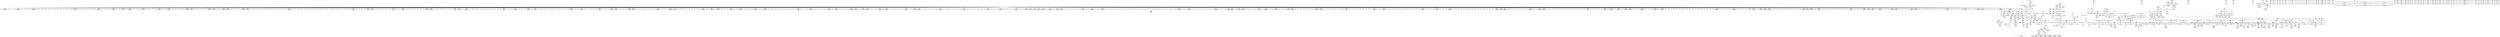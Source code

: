 digraph {
	CE0x47c9190 [shape=record,shape=Mrecord,label="{CE0x47c9190|8:_i32,_:_CRE_45,46_}"]
	CE0x47a3550 [shape=record,shape=Mrecord,label="{CE0x47a3550|272:_i8*,_:_CRE_572,573_}"]
	CE0x4796290 [shape=record,shape=Mrecord,label="{CE0x4796290|272:_i8*,_:_CRE_1354,1355_}"]
	CE0x479a7d0 [shape=record,shape=Mrecord,label="{CE0x479a7d0|272:_i8*,_:_CRE_1640,1641_}"]
	CE0x4784b70 [shape=record,shape=Mrecord,label="{CE0x4784b70|i64**_getelementptr_inbounds_(_3_x_i64*_,_3_x_i64*_*___llvm_gcda_edge_table149,_i64_0,_i64_0)|*Constant*|*SummSource*}"]
	CE0x4714940 [shape=record,shape=Mrecord,label="{CE0x4714940|i64*_getelementptr_inbounds_(_2_x_i64_,_2_x_i64_*___llvm_gcov_ctr98,_i64_0,_i64_1)|*Constant*}"]
	CE0x477fe80 [shape=record,shape=Mrecord,label="{CE0x477fe80|272:_i8*,_:_CRE_458,459_}"]
	CE0x4722480 [shape=record,shape=Mrecord,label="{CE0x4722480|i32_8388612|*Constant*|*SummSource*}"]
	CE0x4794d50 [shape=record,shape=Mrecord,label="{CE0x4794d50|272:_i8*,_:_CRE_1334,1335_}"]
	CE0x477efa0 [shape=record,shape=Mrecord,label="{CE0x477efa0|272:_i8*,_:_CRE_444,445_}"]
	CE0x47a8bc0 [shape=record,shape=Mrecord,label="{CE0x47a8bc0|272:_i8*,_:_CRE_880,896_|*MultipleSource*|Function::selinux_quotactl&Arg::sb::|Function::superblock_has_perm&Arg::sb::|security/selinux/hooks.c,1865}"]
	CE0x47c8bf0 [shape=record,shape=Mrecord,label="{CE0x47c8bf0|8:_i32,_:_CRE_39,40_}"]
	CE0x47a3440 [shape=record,shape=Mrecord,label="{CE0x47a3440|272:_i8*,_:_CRE_571,572_}"]
	CE0x47ac710 [shape=record,shape=Mrecord,label="{CE0x47ac710|272:_i8*,_:_CRE_1258,1259_}"]
	CE0x473e0b0 [shape=record,shape=Mrecord,label="{CE0x473e0b0|i64*_getelementptr_inbounds_(_27_x_i64_,_27_x_i64_*___llvm_gcov_ctr148,_i64_0,_i64_6)|*Constant*|*SummSink*}"]
	CE0x4785940 [shape=record,shape=Mrecord,label="{CE0x4785940|selinux_quotactl:_tmp31|security/selinux/hooks.c,2036}"]
	CE0x475d900 [shape=record,shape=Mrecord,label="{CE0x475d900|COLLAPSED:_CMRE:_elem_0::|security/selinux/hooks.c,196}"]
	CE0x47cfd40 [shape=record,shape=Mrecord,label="{CE0x47cfd40|8:_i32,_:_CRE_259,260_}"]
	CE0x47c9790 [shape=record,shape=Mrecord,label="{CE0x47c9790|8:_i32,_:_CRE_51,52_}"]
	CE0x47b2610 [shape=record,shape=Mrecord,label="{CE0x47b2610|272:_i8*,_:_CRE_2264,2268_|*MultipleSource*|Function::selinux_quotactl&Arg::sb::|Function::superblock_has_perm&Arg::sb::|security/selinux/hooks.c,1865}"]
	CE0x473f250 [shape=record,shape=Mrecord,label="{CE0x473f250|i64*_getelementptr_inbounds_(_27_x_i64_,_27_x_i64_*___llvm_gcov_ctr148,_i64_0,_i64_6)|*Constant*|*SummSource*}"]
	CE0x47085d0 [shape=record,shape=Mrecord,label="{CE0x47085d0|i64_2|*Constant*|*SummSource*}"]
	CE0x47c43b0 [shape=record,shape=Mrecord,label="{CE0x47c43b0|8:_i32,_:_CRE_32,33_}"]
	CE0x4710ca0 [shape=record,shape=Mrecord,label="{CE0x4710ca0|selinux_quotactl:_do.body|*SummSink*}"]
	CE0x47ac2d0 [shape=record,shape=Mrecord,label="{CE0x47ac2d0|272:_i8*,_:_CRE_1254,1255_}"]
	CE0x471be00 [shape=record,shape=Mrecord,label="{CE0x471be00|selinux_quotactl:_tobool6|security/selinux/hooks.c,2019|*SummSource*}"]
	CE0x47935f0 [shape=record,shape=Mrecord,label="{CE0x47935f0|272:_i8*,_:_CRE_1312,1313_}"]
	CE0x479bc00 [shape=record,shape=Mrecord,label="{CE0x479bc00|272:_i8*,_:_CRE_1659,1660_}"]
	CE0x4786190 [shape=record,shape=Mrecord,label="{CE0x4786190|selinux_quotactl:_tmp32|security/selinux/hooks.c,2039}"]
	CE0x478a1e0 [shape=record,shape=Mrecord,label="{CE0x478a1e0|272:_i8*,_:_CRE_152,160_|*MultipleSource*|Function::selinux_quotactl&Arg::sb::|Function::superblock_has_perm&Arg::sb::|security/selinux/hooks.c,1865}"]
	CE0x47ac600 [shape=record,shape=Mrecord,label="{CE0x47ac600|272:_i8*,_:_CRE_1257,1258_}"]
	CE0x4725670 [shape=record,shape=Mrecord,label="{CE0x4725670|272:_i8*,_:_CRE_64,72_|*MultipleSource*|Function::selinux_quotactl&Arg::sb::|Function::superblock_has_perm&Arg::sb::|security/selinux/hooks.c,1865}"]
	CE0x478c810 [shape=record,shape=Mrecord,label="{CE0x478c810|272:_i8*,_:_CRE_72,80_|*MultipleSource*|Function::selinux_quotactl&Arg::sb::|Function::superblock_has_perm&Arg::sb::|security/selinux/hooks.c,1865}"]
	CE0x4727340 [shape=record,shape=Mrecord,label="{CE0x4727340|__llvm_gcov_indirect_counter_increment:_counters|Function::__llvm_gcov_indirect_counter_increment&Arg::counters::|*SummSource*}"]
	CE0x4761340 [shape=record,shape=Mrecord,label="{CE0x4761340|avc_has_perm:_auditdata|Function::avc_has_perm&Arg::auditdata::}"]
	CE0x470c250 [shape=record,shape=Mrecord,label="{CE0x470c250|selinux_quotactl:_sw.default|*SummSink*}"]
	CE0x4735650 [shape=record,shape=Mrecord,label="{CE0x4735650|i64*_getelementptr_inbounds_(_27_x_i64_,_27_x_i64_*___llvm_gcov_ctr148,_i64_0,_i64_12)|*Constant*}"]
	CE0x471ced0 [shape=record,shape=Mrecord,label="{CE0x471ced0|selinux_quotactl:_sw.bb|*SummSink*}"]
	CE0x479dad0 [shape=record,shape=Mrecord,label="{CE0x479dad0|272:_i8*,_:_CRE_1688,1696_|*MultipleSource*|Function::selinux_quotactl&Arg::sb::|Function::superblock_has_perm&Arg::sb::|security/selinux/hooks.c,1865}"]
	CE0x4725920 [shape=record,shape=Mrecord,label="{CE0x4725920|selinux_quotactl:_tmp26|security/selinux/hooks.c,2028|*SummSource*}"]
	CE0x65599c0 [shape=record,shape=Mrecord,label="{CE0x65599c0|i8_1|*Constant*|*SummSink*}"]
	CE0x4799d30 [shape=record,shape=Mrecord,label="{CE0x4799d30|272:_i8*,_:_CRE_1630,1631_}"]
	CE0x470c710 [shape=record,shape=Mrecord,label="{CE0x470c710|selinux_quotactl:_if.end}"]
	CE0x478ffe0 [shape=record,shape=Mrecord,label="{CE0x478ffe0|superblock_has_perm:_tmp|*SummSink*}"]
	CE0x4787280 [shape=record,shape=Mrecord,label="{CE0x4787280|selinux_quotactl:_tmp33|security/selinux/hooks.c,2039|*SummSource*}"]
	CE0x47d15b0 [shape=record,shape=Mrecord,label="{CE0x47d15b0|superblock_has_perm:_tmp6|security/selinux/hooks.c,1866|*SummSource*}"]
	CE0x47942b0 [shape=record,shape=Mrecord,label="{CE0x47942b0|272:_i8*,_:_CRE_1324,1325_}"]
	CE0x47cae00 [shape=record,shape=Mrecord,label="{CE0x47cae00|8:_i32,_:_CRE_103,104_}"]
	CE0x47cd2c0 [shape=record,shape=Mrecord,label="{CE0x47cd2c0|8:_i32,_:_CRE_219,220_}"]
	CE0x471f330 [shape=record,shape=Mrecord,label="{CE0x471f330|i64**_getelementptr_inbounds_(_3_x_i64*_,_3_x_i64*_*___llvm_gcda_edge_table149,_i64_0,_i64_1)|*Constant*|*SummSource*}"]
	CE0x4756180 [shape=record,shape=Mrecord,label="{CE0x4756180|selinux_quotactl:_tmp29|security/selinux/hooks.c,2033|*SummSource*}"]
	CE0x47349d0 [shape=record,shape=Mrecord,label="{CE0x47349d0|selinux_quotactl:_tmp17|security/selinux/hooks.c,2016|*SummSource*}"]
	CE0x47a2d60 [shape=record,shape=Mrecord,label="{CE0x47a2d60|272:_i8*,_:_CRE_564,565_}"]
	CE0x47345b0 [shape=record,shape=Mrecord,label="{CE0x47345b0|i64_0|*Constant*|*SummSink*}"]
	CE0x479a8e0 [shape=record,shape=Mrecord,label="{CE0x479a8e0|272:_i8*,_:_CRE_1641,1642_}"]
	CE0x47aa730 [shape=record,shape=Mrecord,label="{CE0x47aa730|272:_i8*,_:_CRE_1228,1229_}"]
	CE0x47a4870 [shape=record,shape=Mrecord,label="{CE0x47a4870|272:_i8*,_:_CRE_590,591_}"]
	CE0x470dcc0 [shape=record,shape=Mrecord,label="{CE0x470dcc0|selinux_quotactl:_tmp18|security/selinux/hooks.c,2016}"]
	CE0x478f0e0 [shape=record,shape=Mrecord,label="{CE0x478f0e0|cred_sid:_entry|*SummSink*}"]
	CE0x47cea20 [shape=record,shape=Mrecord,label="{CE0x47cea20|8:_i32,_:_CRE_241,242_}"]
	CE0x4734fc0 [shape=record,shape=Mrecord,label="{CE0x4734fc0|i64*_getelementptr_inbounds_(_27_x_i64_,_27_x_i64_*___llvm_gcov_ctr148,_i64_0,_i64_9)|*Constant*}"]
	CE0x47ade10 [shape=record,shape=Mrecord,label="{CE0x47ade10|__llvm_gcov_indirect_counter_increment:_tmp5|*SummSource*}"]
	CE0x4725af0 [shape=record,shape=Mrecord,label="{CE0x4725af0|cred_sid:_tmp4|*LoadInst*|security/selinux/hooks.c,196|*SummSource*}"]
	CE0x477dd90 [shape=record,shape=Mrecord,label="{CE0x477dd90|272:_i8*,_:_CRE_427,428_}"]
	CE0x47c9b90 [shape=record,shape=Mrecord,label="{CE0x47c9b90|8:_i32,_:_CRE_55,56_}"]
	CE0x47cbbb0 [shape=record,shape=Mrecord,label="{CE0x47cbbb0|8:_i32,_:_CRE_168,176_|*MultipleSource*|*LoadInst*|security/selinux/hooks.c,1865|security/selinux/hooks.c,1865|security/selinux/hooks.c,1866}"]
	CE0x4792740 [shape=record,shape=Mrecord,label="{CE0x4792740|272:_i8*,_:_CRE_1280,1288_|*MultipleSource*|Function::selinux_quotactl&Arg::sb::|Function::superblock_has_perm&Arg::sb::|security/selinux/hooks.c,1865}"]
	CE0x4760ef0 [shape=record,shape=Mrecord,label="{CE0x4760ef0|avc_has_perm:_requested|Function::avc_has_perm&Arg::requested::}"]
	CE0x4712da0 [shape=record,shape=Mrecord,label="{CE0x4712da0|selinux_quotactl:_if.end|*SummSource*}"]
	CE0x479dbe0 [shape=record,shape=Mrecord,label="{CE0x479dbe0|272:_i8*,_:_CRE_1696,1704_|*MultipleSource*|Function::selinux_quotactl&Arg::sb::|Function::superblock_has_perm&Arg::sb::|security/selinux/hooks.c,1865}"]
	CE0x4787980 [shape=record,shape=Mrecord,label="{CE0x4787980|selinux_quotactl:_retval.0|*SummSource*}"]
	"CONST[source:1(input),value:2(dynamic)][purpose:{object}]"
	CE0x47225b0 [shape=record,shape=Mrecord,label="{CE0x47225b0|i32_8388612|*Constant*|*SummSink*}"]
	CE0x4745390 [shape=record,shape=Mrecord,label="{CE0x4745390|GLOBAL:_cred_sid|*Constant*}"]
	CE0x47417a0 [shape=record,shape=Mrecord,label="{CE0x47417a0|superblock_has_perm:_tmp5|security/selinux/hooks.c,1865|*SummSink*}"]
	CE0x47a2310 [shape=record,shape=Mrecord,label="{CE0x47a2310|get_current:_tmp2|*SummSink*}"]
	CE0x472e1f0 [shape=record,shape=Mrecord,label="{CE0x472e1f0|selinux_quotactl:_tmp15|security/selinux/hooks.c,2016|*SummSource*}"]
	CE0x47934e0 [shape=record,shape=Mrecord,label="{CE0x47934e0|272:_i8*,_:_CRE_1311,1312_}"]
	CE0x4716350 [shape=record,shape=Mrecord,label="{CE0x4716350|selinux_quotactl:_cred4|security/selinux/hooks.c,2016|*SummSource*}"]
	CE0x4784de0 [shape=record,shape=Mrecord,label="{CE0x4784de0|selinux_quotactl:_tmp30|security/selinux/hooks.c,2036}"]
	CE0x473c300 [shape=record,shape=Mrecord,label="{CE0x473c300|272:_i8*,_:_CRE_304,312_|*MultipleSource*|Function::selinux_quotactl&Arg::sb::|Function::superblock_has_perm&Arg::sb::|security/selinux/hooks.c,1865}"]
	CE0x4785ef0 [shape=record,shape=Mrecord,label="{CE0x4785ef0|selinux_quotactl:_rc.0|*SummSource*}"]
	CE0x470c3d0 [shape=record,shape=Mrecord,label="{CE0x470c3d0|i64*_getelementptr_inbounds_(_27_x_i64_,_27_x_i64_*___llvm_gcov_ctr148,_i64_0,_i64_0)|*Constant*|*SummSink*}"]
	CE0x4795e50 [shape=record,shape=Mrecord,label="{CE0x4795e50|272:_i8*,_:_CRE_1350,1351_}"]
	CE0x47a3dd0 [shape=record,shape=Mrecord,label="{CE0x47a3dd0|272:_i8*,_:_CRE_580,581_}"]
	CE0x47cf6e0 [shape=record,shape=Mrecord,label="{CE0x47cf6e0|8:_i32,_:_CRE_253,254_}"]
	CE0x472c180 [shape=record,shape=Mrecord,label="{CE0x472c180|superblock_has_perm:_tmp2}"]
	CE0x473d6e0 [shape=record,shape=Mrecord,label="{CE0x473d6e0|__llvm_gcov_indirect_counter_increment:_exit|*SummSource*}"]
	CE0x478f740 [shape=record,shape=Mrecord,label="{CE0x478f740|superblock_has_perm:_bb}"]
	CE0x4766850 [shape=record,shape=Mrecord,label="{CE0x4766850|0:_i32,_4:_i32,_8:_i32,_12:_i32,_:_CMRE_20,24_|*MultipleSource*|security/selinux/hooks.c,196|security/selinux/hooks.c,197|*LoadInst*|security/selinux/hooks.c,196}"]
	CE0x477d510 [shape=record,shape=Mrecord,label="{CE0x477d510|272:_i8*,_:_CRE_419,420_}"]
	CE0x47996d0 [shape=record,shape=Mrecord,label="{CE0x47996d0|272:_i8*,_:_CRE_1624,1625_}"]
	CE0x47ae1f0 [shape=record,shape=Mrecord,label="{CE0x47ae1f0|__llvm_gcov_indirect_counter_increment:_tmp6}"]
	CE0x47a60e0 [shape=record,shape=Mrecord,label="{CE0x47a60e0|272:_i8*,_:_CRE_613,614_}"]
	CE0x472c290 [shape=record,shape=Mrecord,label="{CE0x472c290|_call_void_mcount()_#3}"]
	CE0x4710120 [shape=record,shape=Mrecord,label="{CE0x4710120|selinux_quotactl:_sw.bb10|*SummSource*}"]
	CE0x47cff60 [shape=record,shape=Mrecord,label="{CE0x47cff60|8:_i32,_:_CRE_261,262_}"]
	CE0x47666e0 [shape=record,shape=Mrecord,label="{CE0x47666e0|0:_i32,_4:_i32,_8:_i32,_12:_i32,_:_CMRE_16,20_|*MultipleSource*|security/selinux/hooks.c,196|security/selinux/hooks.c,197|*LoadInst*|security/selinux/hooks.c,196}"]
	CE0x4781a70 [shape=record,shape=Mrecord,label="{CE0x4781a70|i64*_getelementptr_inbounds_(_2_x_i64_,_2_x_i64_*___llvm_gcov_ctr131,_i64_0,_i64_1)|*Constant*|*SummSink*}"]
	CE0x4784790 [shape=record,shape=Mrecord,label="{CE0x4784790|i64**_getelementptr_inbounds_(_3_x_i64*_,_3_x_i64*_*___llvm_gcda_edge_table149,_i64_0,_i64_0)|*Constant*}"]
	CE0x47803d0 [shape=record,shape=Mrecord,label="{CE0x47803d0|272:_i8*,_:_CRE_463,464_}"]
	CE0x47c8e90 [shape=record,shape=Mrecord,label="{CE0x47c8e90|8:_i32,_:_CRE_42,43_}"]
	CE0x47953b0 [shape=record,shape=Mrecord,label="{CE0x47953b0|272:_i8*,_:_CRE_1340,1341_}"]
	CE0x4734b70 [shape=record,shape=Mrecord,label="{CE0x4734b70|GLOBAL:___llvm_gcov_ctr148|Global_var:__llvm_gcov_ctr148|*SummSource*}"]
	CE0x4714f50 [shape=record,shape=Mrecord,label="{CE0x4714f50|selinux_quotactl:_land.lhs.true2}"]
	CE0x47b1390 [shape=record,shape=Mrecord,label="{CE0x47b1390|272:_i8*,_:_CRE_1896,1904_|*MultipleSource*|Function::selinux_quotactl&Arg::sb::|Function::superblock_has_perm&Arg::sb::|security/selinux/hooks.c,1865}"]
	CE0x47ab720 [shape=record,shape=Mrecord,label="{CE0x47ab720|272:_i8*,_:_CRE_1243,1244_}"]
	CE0x4707fa0 [shape=record,shape=Mrecord,label="{CE0x4707fa0|i64_2|*Constant*}"]
	CE0x47946f0 [shape=record,shape=Mrecord,label="{CE0x47946f0|272:_i8*,_:_CRE_1328,1329_}"]
	CE0x4796d30 [shape=record,shape=Mrecord,label="{CE0x4796d30|272:_i8*,_:_CRE_1364,1365_}"]
	CE0x472e590 [shape=record,shape=Mrecord,label="{CE0x472e590|selinux_quotactl:_tmp16|security/selinux/hooks.c,2016|*SummSource*}"]
	CE0x4781140 [shape=record,shape=Mrecord,label="{CE0x4781140|272:_i8*,_:_CRE_528,536_|*MultipleSource*|Function::selinux_quotactl&Arg::sb::|Function::superblock_has_perm&Arg::sb::|security/selinux/hooks.c,1865}"]
	CE0x478a3b0 [shape=record,shape=Mrecord,label="{CE0x478a3b0|272:_i8*,_:_CRE_160,176_|*MultipleSource*|Function::selinux_quotactl&Arg::sb::|Function::superblock_has_perm&Arg::sb::|security/selinux/hooks.c,1865}"]
	CE0x473a110 [shape=record,shape=Mrecord,label="{CE0x473a110|%struct.task_struct*_(%struct.task_struct**)*_asm_movq_%gs:$_1:P_,$0_,_r,im,_dirflag_,_fpsr_,_flags_}"]
	CE0x478d860 [shape=record,shape=Mrecord,label="{CE0x478d860|272:_i8*,_:_CRE_136,140_|*MultipleSource*|Function::selinux_quotactl&Arg::sb::|Function::superblock_has_perm&Arg::sb::|security/selinux/hooks.c,1865}"]
	CE0x4760a90 [shape=record,shape=Mrecord,label="{CE0x4760a90|avc_has_perm:_tclass|Function::avc_has_perm&Arg::tclass::}"]
	CE0x47933d0 [shape=record,shape=Mrecord,label="{CE0x47933d0|272:_i8*,_:_CRE_1310,1311_}"]
	CE0x478ae90 [shape=record,shape=Mrecord,label="{CE0x478ae90|272:_i8*,_:_CRE_216,224_|*MultipleSource*|Function::selinux_quotactl&Arg::sb::|Function::superblock_has_perm&Arg::sb::|security/selinux/hooks.c,1865}"]
	CE0x47cd4e0 [shape=record,shape=Mrecord,label="{CE0x47cd4e0|8:_i32,_:_CRE_221,222_}"]
	CE0x47635d0 [shape=record,shape=Mrecord,label="{CE0x47635d0|i32_(i32,_i32,_i16,_i32,_%struct.common_audit_data*)*_bitcast_(i32_(i32,_i32,_i16,_i32,_%struct.common_audit_data.495*)*_avc_has_perm_to_i32_(i32,_i32,_i16,_i32,_%struct.common_audit_data*)*)|*Constant*|*SummSink*}"]
	CE0x471a210 [shape=record,shape=Mrecord,label="{CE0x471a210|i32_8388613|*Constant*|*SummSink*}"]
	CE0x4731c20 [shape=record,shape=Mrecord,label="{CE0x4731c20|selinux_quotactl:_tmp|*SummSink*}"]
	CE0x479f920 [shape=record,shape=Mrecord,label="{CE0x479f920|8:_i32,_:_CRE_77,78_}"]
	CE0x4712c40 [shape=record,shape=Mrecord,label="{CE0x4712c40|selinux_quotactl:_tobool|security/selinux/hooks.c,2016|*SummSource*}"]
	CE0x47a3330 [shape=record,shape=Mrecord,label="{CE0x47a3330|272:_i8*,_:_CRE_570,571_}"]
	CE0x4788470 [shape=record,shape=Mrecord,label="{CE0x4788470|selinux_quotactl:_tmp34|security/selinux/hooks.c,2040|*SummSink*}"]
	CE0x47ad460 [shape=record,shape=Mrecord,label="{CE0x47ad460|i64*_null|*Constant*|*SummSink*}"]
	CE0x473c870 [shape=record,shape=Mrecord,label="{CE0x473c870|272:_i8*,_:_CRE_328,336_|*MultipleSource*|Function::selinux_quotactl&Arg::sb::|Function::superblock_has_perm&Arg::sb::|security/selinux/hooks.c,1865}"]
	CE0x478b400 [shape=record,shape=Mrecord,label="{CE0x478b400|272:_i8*,_:_CRE_248,252_|*MultipleSource*|Function::selinux_quotactl&Arg::sb::|Function::superblock_has_perm&Arg::sb::|security/selinux/hooks.c,1865}"]
	CE0x47ccbe0 [shape=record,shape=Mrecord,label="{CE0x47ccbe0|8:_i32,_:_CRE_212,213_}"]
	CE0x4728b80 [shape=record,shape=Mrecord,label="{CE0x4728b80|superblock_has_perm:_sb|Function::superblock_has_perm&Arg::sb::|*SummSource*}"]
	CE0x477ee90 [shape=record,shape=Mrecord,label="{CE0x477ee90|272:_i8*,_:_CRE_443,444_}"]
	CE0x47ac3e0 [shape=record,shape=Mrecord,label="{CE0x47ac3e0|272:_i8*,_:_CRE_1255,1256_}"]
	CE0x475c420 [shape=record,shape=Mrecord,label="{CE0x475c420|i64*_getelementptr_inbounds_(_2_x_i64_,_2_x_i64_*___llvm_gcov_ctr131,_i64_0,_i64_1)|*Constant*|*SummSource*}"]
	CE0x47cd700 [shape=record,shape=Mrecord,label="{CE0x47cd700|8:_i32,_:_CRE_223,224_}"]
	CE0x4745510 [shape=record,shape=Mrecord,label="{CE0x4745510|superblock_has_perm:_tmp3}"]
	CE0x4738b90 [shape=record,shape=Mrecord,label="{CE0x4738b90|selinux_quotactl:_tmp12|security/selinux/hooks.c,2016}"]
	CE0x473f600 [shape=record,shape=Mrecord,label="{CE0x473f600|superblock_has_perm:_tmp}"]
	CE0x47254a0 [shape=record,shape=Mrecord,label="{CE0x47254a0|272:_i8*,_:_CRE_56,64_|*MultipleSource*|Function::selinux_quotactl&Arg::sb::|Function::superblock_has_perm&Arg::sb::|security/selinux/hooks.c,1865}"]
	CE0x479dec0 [shape=record,shape=Mrecord,label="{CE0x479dec0|272:_i8*,_:_CRE_1712,1720_|*MultipleSource*|Function::selinux_quotactl&Arg::sb::|Function::superblock_has_perm&Arg::sb::|security/selinux/hooks.c,1865}"]
	CE0x47a3bb0 [shape=record,shape=Mrecord,label="{CE0x47a3bb0|272:_i8*,_:_CRE_578,579_}"]
	CE0x4744790 [shape=record,shape=Mrecord,label="{CE0x4744790|272:_i8*,_:_CRE_413,414_}"]
	CE0x4741570 [shape=record,shape=Mrecord,label="{CE0x4741570|i32_0|*Constant*}"]
	CE0x4730a90 [shape=record,shape=Mrecord,label="{CE0x4730a90|selinux_quotactl:_tmp23|security/selinux/hooks.c,2019|*SummSource*}"]
	CE0x473a740 [shape=record,shape=Mrecord,label="{CE0x473a740|superblock_has_perm:_tmp1|*SummSink*}"]
	CE0x47b32e0 [shape=record,shape=Mrecord,label="{CE0x47b32e0|superblock_has_perm:_sid1|security/selinux/hooks.c,1866}"]
	CE0x478e4d0 [shape=record,shape=Mrecord,label="{CE0x478e4d0|_call_void_mcount()_#3|*SummSink*}"]
	CE0x471a3e0 [shape=record,shape=Mrecord,label="{CE0x471a3e0|selinux_quotactl:_cmds|Function::selinux_quotactl&Arg::cmds::|*SummSource*}"]
	CE0x4794800 [shape=record,shape=Mrecord,label="{CE0x4794800|272:_i8*,_:_CRE_1329,1330_}"]
	CE0x4739f20 [shape=record,shape=Mrecord,label="{CE0x4739f20|get_current:_tmp4|./arch/x86/include/asm/current.h,14|*SummSink*}"]
	CE0x477e830 [shape=record,shape=Mrecord,label="{CE0x477e830|272:_i8*,_:_CRE_437,438_}"]
	CE0x47a0c20 [shape=record,shape=Mrecord,label="{CE0x47a0c20|8:_i32,_:_CRE_96,97_}"]
	CE0x4707b30 [shape=record,shape=Mrecord,label="{CE0x4707b30|i64_5|*Constant*|*SummSink*}"]
	CE0x4738de0 [shape=record,shape=Mrecord,label="{CE0x4738de0|selinux_quotactl:_tmp12|security/selinux/hooks.c,2016|*SummSink*}"]
	CE0x47a6520 [shape=record,shape=Mrecord,label="{CE0x47a6520|272:_i8*,_:_CRE_617,618_}"]
	CE0x47a4100 [shape=record,shape=Mrecord,label="{CE0x47a4100|272:_i8*,_:_CRE_583,584_}"]
	CE0x471d870 [shape=record,shape=Mrecord,label="{CE0x471d870|get_current:_tmp1}"]
	CE0x4797060 [shape=record,shape=Mrecord,label="{CE0x4797060|272:_i8*,_:_CRE_1367,1368_}"]
	CE0x47d05c0 [shape=record,shape=Mrecord,label="{CE0x47d05c0|8:_i32,_:_CRE_267,268_}"]
	CE0x4732d40 [shape=record,shape=Mrecord,label="{CE0x4732d40|i8_1|*Constant*|*SummSource*}"]
	CE0x4741640 [shape=record,shape=Mrecord,label="{CE0x4741640|superblock_has_perm:_s_security|security/selinux/hooks.c,1865}"]
	CE0x472cbe0 [shape=record,shape=Mrecord,label="{CE0x472cbe0|selinux_quotactl:_if.end8|*SummSink*}"]
	CE0x47ca390 [shape=record,shape=Mrecord,label="{CE0x47ca390|8:_i32,_:_CRE_63,64_}"]
	CE0x47aec10 [shape=record,shape=Mrecord,label="{CE0x47aec10|272:_i8*,_:_CRE_1768,1776_|*MultipleSource*|Function::selinux_quotactl&Arg::sb::|Function::superblock_has_perm&Arg::sb::|security/selinux/hooks.c,1865}"]
	CE0x473ee30 [shape=record,shape=Mrecord,label="{CE0x473ee30|__llvm_gcov_indirect_counter_increment:_bb4}"]
	CE0x47ce1a0 [shape=record,shape=Mrecord,label="{CE0x47ce1a0|8:_i32,_:_CRE_233,234_}"]
	CE0x4745080 [shape=record,shape=Mrecord,label="{CE0x4745080|superblock_has_perm:_tmp2|*SummSink*}"]
	CE0x4730960 [shape=record,shape=Mrecord,label="{CE0x4730960|selinux_quotactl:_tmp23|security/selinux/hooks.c,2019}"]
	CE0x47ac0b0 [shape=record,shape=Mrecord,label="{CE0x47ac0b0|272:_i8*,_:_CRE_1252,1253_}"]
	CE0x479ef60 [shape=record,shape=Mrecord,label="{CE0x479ef60|8:_i32,_:_CRE_67,68_}"]
	CE0x477fb50 [shape=record,shape=Mrecord,label="{CE0x477fb50|272:_i8*,_:_CRE_455,456_}"]
	CE0x47a6a70 [shape=record,shape=Mrecord,label="{CE0x47a6a70|272:_i8*,_:_CRE_622,623_}"]
	CE0x5bb14d0 [shape=record,shape=Mrecord,label="{CE0x5bb14d0|selinux_quotactl:_land.lhs.true|*SummSink*}"]
	CE0x5a80230 [shape=record,shape=Mrecord,label="{CE0x5a80230|i64_4|*Constant*}"]
	CE0x473bf60 [shape=record,shape=Mrecord,label="{CE0x473bf60|272:_i8*,_:_CRE_288,296_|*MultipleSource*|Function::selinux_quotactl&Arg::sb::|Function::superblock_has_perm&Arg::sb::|security/selinux/hooks.c,1865}"]
	CE0x4756b60 [shape=record,shape=Mrecord,label="{CE0x4756b60|i32_512|*Constant*|*SummSource*}"]
	CE0x479b6b0 [shape=record,shape=Mrecord,label="{CE0x479b6b0|272:_i8*,_:_CRE_1654,1655_}"]
	CE0x4722a00 [shape=record,shape=Mrecord,label="{CE0x4722a00|_call_void___llvm_gcov_indirect_counter_increment(i32*___llvm_gcov_global_state_pred150,_i64**_getelementptr_inbounds_(_3_x_i64*_,_3_x_i64*_*___llvm_gcda_edge_table149,_i64_0,_i64_1)),_!dbg_!27749|security/selinux/hooks.c,2028}"]
	CE0x479d8b0 [shape=record,shape=Mrecord,label="{CE0x479d8b0|272:_i8*,_:_CRE_1686,1687_}"]
	CE0x4760170 [shape=record,shape=Mrecord,label="{CE0x4760170|cred_sid:_tmp2|*SummSource*}"]
	CE0x4726bc0 [shape=record,shape=Mrecord,label="{CE0x4726bc0|__llvm_gcov_indirect_counter_increment:_predecessor|Function::__llvm_gcov_indirect_counter_increment&Arg::predecessor::|*SummSource*}"]
	CE0x47ce090 [shape=record,shape=Mrecord,label="{CE0x47ce090|8:_i32,_:_CRE_232,233_}"]
	CE0x478b060 [shape=record,shape=Mrecord,label="{CE0x478b060|272:_i8*,_:_CRE_224,240_|*MultipleSource*|Function::selinux_quotactl&Arg::sb::|Function::superblock_has_perm&Arg::sb::|security/selinux/hooks.c,1865}"]
	CE0x473b820 [shape=record,shape=Mrecord,label="{CE0x473b820|272:_i8*,_:_CRE_264,268_|*MultipleSource*|Function::selinux_quotactl&Arg::sb::|Function::superblock_has_perm&Arg::sb::|security/selinux/hooks.c,1865}"]
	CE0x47a6410 [shape=record,shape=Mrecord,label="{CE0x47a6410|272:_i8*,_:_CRE_616,617_}"]
	CE0x4740830 [shape=record,shape=Mrecord,label="{CE0x4740830|i32_16|*Constant*}"]
	CE0x479a4a0 [shape=record,shape=Mrecord,label="{CE0x479a4a0|272:_i8*,_:_CRE_1637,1638_}"]
	CE0x4725990 [shape=record,shape=Mrecord,label="{CE0x4725990|selinux_quotactl:_tmp26|security/selinux/hooks.c,2028|*SummSink*}"]
	CE0x4783050 [shape=record,shape=Mrecord,label="{CE0x4783050|i64*_getelementptr_inbounds_(_2_x_i64_,_2_x_i64_*___llvm_gcov_ctr151,_i64_0,_i64_0)|*Constant*}"]
	CE0x4793700 [shape=record,shape=Mrecord,label="{CE0x4793700|272:_i8*,_:_CRE_1313,1314_}"]
	CE0x4755840 [shape=record,shape=Mrecord,label="{CE0x4755840|i64*_getelementptr_inbounds_(_27_x_i64_,_27_x_i64_*___llvm_gcov_ctr148,_i64_0,_i64_23)|*Constant*|*SummSink*}"]
	CE0x47800a0 [shape=record,shape=Mrecord,label="{CE0x47800a0|272:_i8*,_:_CRE_460,461_}"]
	CE0x4720090 [shape=record,shape=Mrecord,label="{CE0x4720090|selinux_quotactl:_if.then7|*SummSink*}"]
	CE0x47a0320 [shape=record,shape=Mrecord,label="{CE0x47a0320|8:_i32,_:_CRE_87,88_}"]
	CE0x47b02c0 [shape=record,shape=Mrecord,label="{CE0x47b02c0|272:_i8*,_:_CRE_1856,1864_|*MultipleSource*|Function::selinux_quotactl&Arg::sb::|Function::superblock_has_perm&Arg::sb::|security/selinux/hooks.c,1865}"]
	CE0x47a5200 [shape=record,shape=Mrecord,label="{CE0x47a5200|272:_i8*,_:_CRE_599,600_}"]
	CE0x47a1800 [shape=record,shape=Mrecord,label="{CE0x47a1800|get_current:_tmp|*SummSource*}"]
	CE0x479f120 [shape=record,shape=Mrecord,label="{CE0x479f120|8:_i32,_:_CRE_69,70_}"]
	CE0x4761610 [shape=record,shape=Mrecord,label="{CE0x4761610|avc_has_perm:_auditdata|Function::avc_has_perm&Arg::auditdata::|*SummSink*}"]
	CE0x643f700 [shape=record,shape=Mrecord,label="{CE0x643f700|i64_0|*Constant*}"]
	CE0x4780700 [shape=record,shape=Mrecord,label="{CE0x4780700|272:_i8*,_:_CRE_480,488_|*MultipleSource*|Function::selinux_quotactl&Arg::sb::|Function::superblock_has_perm&Arg::sb::|security/selinux/hooks.c,1865}"]
	CE0x4710670 [shape=record,shape=Mrecord,label="{CE0x4710670|selinux_quotactl:_tmp|*SummSource*}"]
	CE0x4782270 [shape=record,shape=Mrecord,label="{CE0x4782270|i64*_getelementptr_inbounds_(_2_x_i64_,_2_x_i64_*___llvm_gcov_ctr98,_i64_0,_i64_0)|*Constant*|*SummSink*}"]
	CE0x47b1060 [shape=record,shape=Mrecord,label="{CE0x47b1060|272:_i8*,_:_CRE_1879,1880_}"]
	CE0x47b2a30 [shape=record,shape=Mrecord,label="{CE0x47b2a30|superblock_has_perm:_tmp4|*LoadInst*|security/selinux/hooks.c,1865}"]
	CE0x471ce20 [shape=record,shape=Mrecord,label="{CE0x471ce20|selinux_quotactl:_call|security/selinux/hooks.c,2016}"]
	CE0x472b340 [shape=record,shape=Mrecord,label="{CE0x472b340|selinux_quotactl:_tmp25|security/selinux/hooks.c,2020|*SummSource*}"]
	CE0x4799270 [shape=record,shape=Mrecord,label="{CE0x4799270|272:_i8*,_:_CRE_1619,1620_}"]
	CE0x4720470 [shape=record,shape=Mrecord,label="{CE0x4720470|GLOBAL:_get_current|*Constant*|*SummSink*}"]
	CE0x479af40 [shape=record,shape=Mrecord,label="{CE0x479af40|272:_i8*,_:_CRE_1647,1648_}"]
	CE0x4737dc0 [shape=record,shape=Mrecord,label="{CE0x4737dc0|selinux_quotactl:_call3|security/selinux/hooks.c,2016|*SummSource*}"]
	CE0x4724ac0 [shape=record,shape=Mrecord,label="{CE0x4724ac0|272:_i8*,_:_CRE_20,21_|*MultipleSource*|Function::selinux_quotactl&Arg::sb::|Function::superblock_has_perm&Arg::sb::|security/selinux/hooks.c,1865}"]
	CE0x471b480 [shape=record,shape=Mrecord,label="{CE0x471b480|i32_78|*Constant*}"]
	CE0x47abd80 [shape=record,shape=Mrecord,label="{CE0x47abd80|272:_i8*,_:_CRE_1249,1250_}"]
	CE0x4784ff0 [shape=record,shape=Mrecord,label="{CE0x4784ff0|i64*_getelementptr_inbounds_(_27_x_i64_,_27_x_i64_*___llvm_gcov_ctr148,_i64_0,_i64_24)|*Constant*|*SummSource*}"]
	CE0x471f100 [shape=record,shape=Mrecord,label="{CE0x471f100|GLOBAL:___llvm_gcov_indirect_counter_increment|*Constant*|*SummSource*}"]
	CE0x477bc50 [shape=record,shape=Mrecord,label="{CE0x477bc50|get_current:_tmp}"]
	CE0x47b06e0 [shape=record,shape=Mrecord,label="{CE0x47b06e0|272:_i8*,_:_CRE_1872,1873_}"]
	CE0x477d730 [shape=record,shape=Mrecord,label="{CE0x477d730|272:_i8*,_:_CRE_421,422_}"]
	CE0x478d120 [shape=record,shape=Mrecord,label="{CE0x478d120|272:_i8*,_:_CRE_112,120_|*MultipleSource*|Function::selinux_quotactl&Arg::sb::|Function::superblock_has_perm&Arg::sb::|security/selinux/hooks.c,1865}"]
	CE0x47a2890 [shape=record,shape=Mrecord,label="{CE0x47a2890|272:_i8*,_:_CRE_561,562_}"]
	CE0x4787c20 [shape=record,shape=Mrecord,label="{CE0x4787c20|selinux_quotactl:_tmp34|security/selinux/hooks.c,2040}"]
	CE0x471f7d0 [shape=record,shape=Mrecord,label="{CE0x471f7d0|selinux_quotactl:_tmp2|*SummSource*}"]
	CE0x4791a80 [shape=record,shape=Mrecord,label="{CE0x4791a80|272:_i8*,_:_CRE_1268,1269_}"]
	CE0x47184e0 [shape=record,shape=Mrecord,label="{CE0x47184e0|GLOBAL:_lockdep_rcu_suspicious|*Constant*}"]
	CE0x47449b0 [shape=record,shape=Mrecord,label="{CE0x47449b0|272:_i8*,_:_CRE_415,416_}"]
	CE0x3f98fd0 [shape=record,shape=Mrecord,label="{CE0x3f98fd0|selinux_quotactl:_tmp7|security/selinux/hooks.c,2016|*SummSink*}"]
	CE0x47cdd60 [shape=record,shape=Mrecord,label="{CE0x47cdd60|8:_i32,_:_CRE_229,230_}"]
	CE0x4737f30 [shape=record,shape=Mrecord,label="{CE0x4737f30|selinux_quotactl:_call3|security/selinux/hooks.c,2016|*SummSink*}"]
	CE0x4798650 [shape=record,shape=Mrecord,label="{CE0x4798650|272:_i8*,_:_CRE_1596,1600_|*MultipleSource*|Function::selinux_quotactl&Arg::sb::|Function::superblock_has_perm&Arg::sb::|security/selinux/hooks.c,1865}"]
	CE0x4732a60 [shape=record,shape=Mrecord,label="{CE0x4732a60|selinux_quotactl:_tmp16|security/selinux/hooks.c,2016|*SummSink*}"]
	CE0x4713330 [shape=record,shape=Mrecord,label="{CE0x4713330|i64_5|*Constant*}"]
	CE0x47c8cc0 [shape=record,shape=Mrecord,label="{CE0x47c8cc0|8:_i32,_:_CRE_40,41_}"]
	"CONST[source:0(mediator),value:2(dynamic)][purpose:{object}]"
	CE0x47963a0 [shape=record,shape=Mrecord,label="{CE0x47963a0|272:_i8*,_:_CRE_1355,1356_}"]
	CE0x47a4ba0 [shape=record,shape=Mrecord,label="{CE0x47a4ba0|272:_i8*,_:_CRE_593,594_}"]
	CE0x47880e0 [shape=record,shape=Mrecord,label="{CE0x47880e0|i64*_getelementptr_inbounds_(_27_x_i64_,_27_x_i64_*___llvm_gcov_ctr148,_i64_0,_i64_26)|*Constant*}"]
	CE0x4706e40 [shape=record,shape=Mrecord,label="{CE0x4706e40|__llvm_gcov_indirect_counter_increment:_pred|*SummSink*}"]
	CE0x4719490 [shape=record,shape=Mrecord,label="{CE0x4719490|i64*_getelementptr_inbounds_(_27_x_i64_,_27_x_i64_*___llvm_gcov_ctr148,_i64_0,_i64_12)|*Constant*|*SummSource*}"]
	CE0x478be10 [shape=record,shape=Mrecord,label="{CE0x478be10|get_current:_tmp4|./arch/x86/include/asm/current.h,14|*SummSource*}"]
	CE0x471b900 [shape=record,shape=Mrecord,label="{CE0x471b900|selinux_quotactl:_tmp3|*SummSink*}"]
	CE0x479b5a0 [shape=record,shape=Mrecord,label="{CE0x479b5a0|272:_i8*,_:_CRE_1653,1654_}"]
	CE0x4796f50 [shape=record,shape=Mrecord,label="{CE0x4796f50|272:_i8*,_:_CRE_1366,1367_}"]
	CE0x4784be0 [shape=record,shape=Mrecord,label="{CE0x4784be0|i64**_getelementptr_inbounds_(_3_x_i64*_,_3_x_i64*_*___llvm_gcda_edge_table149,_i64_0,_i64_0)|*Constant*|*SummSink*}"]
	CE0x473eb40 [shape=record,shape=Mrecord,label="{CE0x473eb40|i32_2016|*Constant*|*SummSource*}"]
	CE0x4794c40 [shape=record,shape=Mrecord,label="{CE0x4794c40|272:_i8*,_:_CRE_1333,1334_}"]
	CE0x47acd70 [shape=record,shape=Mrecord,label="{CE0x47acd70|272:_i8*,_:_CRE_1264,1265_}"]
	CE0x47a3770 [shape=record,shape=Mrecord,label="{CE0x47a3770|272:_i8*,_:_CRE_574,575_}"]
	CE0x47968f0 [shape=record,shape=Mrecord,label="{CE0x47968f0|272:_i8*,_:_CRE_1360,1361_}"]
	CE0x47cf3b0 [shape=record,shape=Mrecord,label="{CE0x47cf3b0|8:_i32,_:_CRE_250,251_}"]
	CE0x47a50f0 [shape=record,shape=Mrecord,label="{CE0x47a50f0|272:_i8*,_:_CRE_598,599_}"]
	CE0x47cf900 [shape=record,shape=Mrecord,label="{CE0x47cf900|8:_i32,_:_CRE_255,256_}"]
	CE0x479d580 [shape=record,shape=Mrecord,label="{CE0x479d580|272:_i8*,_:_CRE_1683,1684_}"]
	CE0x478aaf0 [shape=record,shape=Mrecord,label="{CE0x478aaf0|272:_i8*,_:_CRE_200,204_|*MultipleSource*|Function::selinux_quotactl&Arg::sb::|Function::superblock_has_perm&Arg::sb::|security/selinux/hooks.c,1865}"]
	CE0x478ebf0 [shape=record,shape=Mrecord,label="{CE0x478ebf0|cred_sid:_entry}"]
	CE0x4728030 [shape=record,shape=Mrecord,label="{CE0x4728030|i64*_getelementptr_inbounds_(_27_x_i64_,_27_x_i64_*___llvm_gcov_ctr148,_i64_0,_i64_22)|*Constant*}"]
	CE0x47b2c40 [shape=record,shape=Mrecord,label="{CE0x47b2c40|superblock_has_perm:_tmp4|*LoadInst*|security/selinux/hooks.c,1865|*SummSource*}"]
	CE0x478f380 [shape=record,shape=Mrecord,label="{CE0x478f380|cred_sid:_cred|Function::cred_sid&Arg::cred::|*SummSource*}"]
	CE0x47c9690 [shape=record,shape=Mrecord,label="{CE0x47c9690|8:_i32,_:_CRE_50,51_}"]
	CE0x4786960 [shape=record,shape=Mrecord,label="{CE0x4786960|i64*_getelementptr_inbounds_(_27_x_i64_,_27_x_i64_*___llvm_gcov_ctr148,_i64_0,_i64_25)|*Constant*|*SummSink*}"]
	CE0x479f420 [shape=record,shape=Mrecord,label="{CE0x479f420|8:_i32,_:_CRE_72,73_}"]
	CE0x47a9a70 [shape=record,shape=Mrecord,label="{CE0x47a9a70|272:_i8*,_:_CRE_1216,1217_}"]
	CE0x479b160 [shape=record,shape=Mrecord,label="{CE0x479b160|272:_i8*,_:_CRE_1649,1650_}"]
	CE0x478e800 [shape=record,shape=Mrecord,label="{CE0x478e800|superblock_has_perm:_call|security/selinux/hooks.c,1863|*SummSource*}"]
	CE0x4760630 [shape=record,shape=Mrecord,label="{CE0x4760630|cred_sid:_tmp3}"]
	CE0x477d400 [shape=record,shape=Mrecord,label="{CE0x477d400|272:_i8*,_:_CRE_418,419_}"]
	CE0x47a8fe0 [shape=record,shape=Mrecord,label="{CE0x47a8fe0|272:_i8*,_:_CRE_1208,1209_}"]
	CE0x477f0b0 [shape=record,shape=Mrecord,label="{CE0x477f0b0|272:_i8*,_:_CRE_445,446_}"]
	CE0x4797de0 [shape=record,shape=Mrecord,label="{CE0x4797de0|272:_i8*,_:_CRE_1536,1568_|*MultipleSource*|Function::selinux_quotactl&Arg::sb::|Function::superblock_has_perm&Arg::sb::|security/selinux/hooks.c,1865}"]
	CE0x47cc9b0 [shape=record,shape=Mrecord,label="{CE0x47cc9b0|8:_i32,_:_CRE_210,211_}"]
	CE0x47cfa10 [shape=record,shape=Mrecord,label="{CE0x47cfa10|8:_i32,_:_CRE_256,257_}"]
	CE0x47a70d0 [shape=record,shape=Mrecord,label="{CE0x47a70d0|272:_i8*,_:_CRE_628,629_}"]
	CE0x47cf5d0 [shape=record,shape=Mrecord,label="{CE0x47cf5d0|8:_i32,_:_CRE_252,253_}"]
	CE0x4766050 [shape=record,shape=Mrecord,label="{CE0x4766050|0:_i32,_4:_i32,_8:_i32,_12:_i32,_:_CMRE_8,12_|*MultipleSource*|security/selinux/hooks.c,196|security/selinux/hooks.c,197|*LoadInst*|security/selinux/hooks.c,196}"]
	CE0x4781350 [shape=record,shape=Mrecord,label="{CE0x4781350|272:_i8*,_:_CRE_536,540_|*MultipleSource*|Function::selinux_quotactl&Arg::sb::|Function::superblock_has_perm&Arg::sb::|security/selinux/hooks.c,1865}"]
	CE0x47cf4c0 [shape=record,shape=Mrecord,label="{CE0x47cf4c0|8:_i32,_:_CRE_251,252_}"]
	CE0x4760e10 [shape=record,shape=Mrecord,label="{CE0x4760e10|_ret_i32_%retval.0,_!dbg_!27728|security/selinux/avc.c,775}"]
	CE0x47a4cb0 [shape=record,shape=Mrecord,label="{CE0x47a4cb0|272:_i8*,_:_CRE_594,595_}"]
	CE0x4737c90 [shape=record,shape=Mrecord,label="{CE0x4737c90|get_current:_entry}"]
	CE0x47af030 [shape=record,shape=Mrecord,label="{CE0x47af030|272:_i8*,_:_CRE_1784,1792_|*MultipleSource*|Function::selinux_quotactl&Arg::sb::|Function::superblock_has_perm&Arg::sb::|security/selinux/hooks.c,1865}"]
	CE0x47ce4d0 [shape=record,shape=Mrecord,label="{CE0x47ce4d0|8:_i32,_:_CRE_236,237_}"]
	CE0x478a920 [shape=record,shape=Mrecord,label="{CE0x478a920|272:_i8*,_:_CRE_192,200_|*MultipleSource*|Function::selinux_quotactl&Arg::sb::|Function::superblock_has_perm&Arg::sb::|security/selinux/hooks.c,1865}"]
	CE0x4789630 [shape=record,shape=Mrecord,label="{CE0x4789630|_ret_i32_%retval.0,_!dbg_!27760|security/selinux/hooks.c,2040|*SummSink*}"]
	CE0x4795b20 [shape=record,shape=Mrecord,label="{CE0x4795b20|272:_i8*,_:_CRE_1347,1348_}"]
	CE0x4799c20 [shape=record,shape=Mrecord,label="{CE0x4799c20|272:_i8*,_:_CRE_1629,1630_}"]
	CE0x4789e30 [shape=record,shape=Mrecord,label="{CE0x4789e30|get_current:_bb|*SummSink*}"]
	CE0x47993d0 [shape=record,shape=Mrecord,label="{CE0x47993d0|272:_i8*,_:_CRE_1621,1622_}"]
	CE0x475cf30 [shape=record,shape=Mrecord,label="{CE0x475cf30|i32_22|*Constant*|*SummSink*}"]
	CE0x473d380 [shape=record,shape=Mrecord,label="{CE0x473d380|selinux_quotactl:_tmp14|security/selinux/hooks.c,2016}"]
	CE0x4727540 [shape=record,shape=Mrecord,label="{CE0x4727540|__llvm_gcov_indirect_counter_increment:_counters|Function::__llvm_gcov_indirect_counter_increment&Arg::counters::|*SummSink*}"]
	CE0x473d440 [shape=record,shape=Mrecord,label="{CE0x473d440|__llvm_gcov_indirect_counter_increment:_bb|*SummSink*}"]
	CE0x47133a0 [shape=record,shape=Mrecord,label="{CE0x47133a0|i64_4|*Constant*|*SummSink*}"]
	CE0x478a580 [shape=record,shape=Mrecord,label="{CE0x478a580|272:_i8*,_:_CRE_176,184_|*MultipleSource*|Function::selinux_quotactl&Arg::sb::|Function::superblock_has_perm&Arg::sb::|security/selinux/hooks.c,1865}"]
	CE0x47a5db0 [shape=record,shape=Mrecord,label="{CE0x47a5db0|272:_i8*,_:_CRE_610,611_}"]
	CE0x47967e0 [shape=record,shape=Mrecord,label="{CE0x47967e0|272:_i8*,_:_CRE_1359,1360_}"]
	CE0x4788290 [shape=record,shape=Mrecord,label="{CE0x4788290|i64*_getelementptr_inbounds_(_27_x_i64_,_27_x_i64_*___llvm_gcov_ctr148,_i64_0,_i64_26)|*Constant*|*SummSource*}"]
	CE0x47436c0 [shape=record,shape=Mrecord,label="{CE0x47436c0|272:_i8*,_:_CRE_397,398_}"]
	CE0x4739c20 [shape=record,shape=Mrecord,label="{CE0x4739c20|selinux_quotactl:_tmp11|security/selinux/hooks.c,2016|*SummSource*}"]
	CE0x4792300 [shape=record,shape=Mrecord,label="{CE0x4792300|272:_i8*,_:_CRE_1276,1277_}"]
	CE0x47ad750 [shape=record,shape=Mrecord,label="{CE0x47ad750|__llvm_gcov_indirect_counter_increment:_tmp3}"]
	CE0x4730190 [shape=record,shape=Mrecord,label="{CE0x4730190|selinux_quotactl:_call9|security/selinux/hooks.c,2028|*SummSource*}"]
	CE0x47b1170 [shape=record,shape=Mrecord,label="{CE0x47b1170|272:_i8*,_:_CRE_1880,1884_|*MultipleSource*|Function::selinux_quotactl&Arg::sb::|Function::superblock_has_perm&Arg::sb::|security/selinux/hooks.c,1865}"]
	CE0x472ebc0 [shape=record,shape=Mrecord,label="{CE0x472ebc0|selinux_quotactl:_tmp10|security/selinux/hooks.c,2016|*SummSink*}"]
	CE0x4785200 [shape=record,shape=Mrecord,label="{CE0x4785200|selinux_quotactl:_tmp30|security/selinux/hooks.c,2036|*SummSink*}"]
	CE0x47ca190 [shape=record,shape=Mrecord,label="{CE0x47ca190|8:_i32,_:_CRE_61,62_}"]
	CE0x47121f0 [shape=record,shape=Mrecord,label="{CE0x47121f0|selinux_quotactl:_sw.bb10}"]
	CE0x4726520 [shape=record,shape=Mrecord,label="{CE0x4726520|cred_sid:_sid|security/selinux/hooks.c,197|*SummSource*}"]
	CE0x4716f50 [shape=record,shape=Mrecord,label="{CE0x4716f50|i32_8388616|*Constant*|*SummSource*}"]
	CE0x4794a20 [shape=record,shape=Mrecord,label="{CE0x4794a20|272:_i8*,_:_CRE_1331,1332_}"]
	CE0x478f8a0 [shape=record,shape=Mrecord,label="{CE0x478f8a0|superblock_has_perm:_bb|*SummSource*}"]
	CE0x4708680 [shape=record,shape=Mrecord,label="{CE0x4708680|selinux_quotactl:_call|security/selinux/hooks.c,2016|*SummSource*}"]
	CE0x472d5c0 [shape=record,shape=Mrecord,label="{CE0x472d5c0|selinux_quotactl:_tmp6|security/selinux/hooks.c,2016|*SummSource*}"]
	CE0x47b2400 [shape=record,shape=Mrecord,label="{CE0x47b2400|272:_i8*,_:_CRE_2256,2264_|*MultipleSource*|Function::selinux_quotactl&Arg::sb::|Function::superblock_has_perm&Arg::sb::|security/selinux/hooks.c,1865}"]
	CE0x47ac1c0 [shape=record,shape=Mrecord,label="{CE0x47ac1c0|272:_i8*,_:_CRE_1253,1254_}"]
	CE0x47a6300 [shape=record,shape=Mrecord,label="{CE0x47a6300|272:_i8*,_:_CRE_615,616_}"]
	CE0x4734390 [shape=record,shape=Mrecord,label="{CE0x4734390|GLOBAL:___llvm_gcov_ctr148|Global_var:__llvm_gcov_ctr148}"]
	CE0x479cd00 [shape=record,shape=Mrecord,label="{CE0x479cd00|272:_i8*,_:_CRE_1675,1676_}"]
	CE0x47a0220 [shape=record,shape=Mrecord,label="{CE0x47a0220|8:_i32,_:_CRE_86,87_}"]
	CE0x4727bf0 [shape=record,shape=Mrecord,label="{CE0x4727bf0|_ret_void|*SummSink*}"]
	CE0x4728290 [shape=record,shape=Mrecord,label="{CE0x4728290|superblock_has_perm:_entry|*SummSink*}"]
	CE0x4794e60 [shape=record,shape=Mrecord,label="{CE0x4794e60|272:_i8*,_:_CRE_1335,1336_}"]
	CE0x47af660 [shape=record,shape=Mrecord,label="{CE0x47af660|272:_i8*,_:_CRE_1808,1816_|*MultipleSource*|Function::selinux_quotactl&Arg::sb::|Function::superblock_has_perm&Arg::sb::|security/selinux/hooks.c,1865}"]
	CE0x47b21f0 [shape=record,shape=Mrecord,label="{CE0x47b21f0|272:_i8*,_:_CRE_2248,2256_|*MultipleSource*|Function::selinux_quotactl&Arg::sb::|Function::superblock_has_perm&Arg::sb::|security/selinux/hooks.c,1865}"]
	CE0x477d260 [shape=record,shape=Mrecord,label="{CE0x477d260|__llvm_gcov_indirect_counter_increment:_counter}"]
	CE0x479ad20 [shape=record,shape=Mrecord,label="{CE0x479ad20|272:_i8*,_:_CRE_1645,1646_}"]
	CE0x47cab90 [shape=record,shape=Mrecord,label="{CE0x47cab90|8:_i32,_:_CRE_101,102_}"]
	CE0x4729c90 [shape=record,shape=Mrecord,label="{CE0x4729c90|superblock_has_perm:_ad|Function::superblock_has_perm&Arg::ad::}"]
	CE0x47174d0 [shape=record,shape=Mrecord,label="{CE0x47174d0|i32_8388609|*Constant*|*SummSource*}"]
	CE0x4741f90 [shape=record,shape=Mrecord,label="{CE0x4741f90|__llvm_gcov_indirect_counter_increment:_exit|*SummSink*}"]
	CE0x47119b0 [shape=record,shape=Mrecord,label="{CE0x47119b0|selinux_quotactl:_tmp4|security/selinux/hooks.c,2016|*SummSource*}"]
	CE0x4789b20 [shape=record,shape=Mrecord,label="{CE0x4789b20|i64*_getelementptr_inbounds_(_2_x_i64_,_2_x_i64_*___llvm_gcov_ctr98,_i64_0,_i64_0)|*Constant*|*SummSource*}"]
	CE0x47144f0 [shape=record,shape=Mrecord,label="{CE0x47144f0|i64_11|*Constant*|*SummSource*}"]
	CE0x478e910 [shape=record,shape=Mrecord,label="{CE0x478e910|superblock_has_perm:_call|security/selinux/hooks.c,1863|*SummSink*}"]
	CE0x477eb60 [shape=record,shape=Mrecord,label="{CE0x477eb60|272:_i8*,_:_CRE_440,441_}"]
	CE0x47866b0 [shape=record,shape=Mrecord,label="{CE0x47866b0|i64*_getelementptr_inbounds_(_27_x_i64_,_27_x_i64_*___llvm_gcov_ctr148,_i64_0,_i64_25)|*Constant*}"]
	CE0x472b780 [shape=record,shape=Mrecord,label="{CE0x472b780|GLOBAL:___llvm_gcov_global_state_pred150|Global_var:__llvm_gcov_global_state_pred150|*SummSource*}"]
	CE0x47ccc90 [shape=record,shape=Mrecord,label="{CE0x47ccc90|8:_i32,_:_CRE_213,214_}"]
	CE0x47a4540 [shape=record,shape=Mrecord,label="{CE0x47a4540|272:_i8*,_:_CRE_587,588_}"]
	CE0x478cf50 [shape=record,shape=Mrecord,label="{CE0x478cf50|272:_i8*,_:_CRE_104,112_|*MultipleSource*|Function::selinux_quotactl&Arg::sb::|Function::superblock_has_perm&Arg::sb::|security/selinux/hooks.c,1865}"]
	CE0x479e520 [shape=record,shape=Mrecord,label="{CE0x479e520|272:_i8*,_:_CRE_1736,1752_|*MultipleSource*|Function::selinux_quotactl&Arg::sb::|Function::superblock_has_perm&Arg::sb::|security/selinux/hooks.c,1865}"]
	CE0x4742f70 [shape=record,shape=Mrecord,label="{CE0x4742f70|272:_i8*,_:_CRE_392,393_}"]
	CE0x4743be0 [shape=record,shape=Mrecord,label="{CE0x4743be0|272:_i8*,_:_CRE_402,403_}"]
	CE0x47a2070 [shape=record,shape=Mrecord,label="{CE0x47a2070|superblock_has_perm:_sid1|security/selinux/hooks.c,1866|*SummSink*}"]
	CE0x47073d0 [shape=record,shape=Mrecord,label="{CE0x47073d0|selinux_quotactl:_tmp21|security/selinux/hooks.c,2019|*SummSink*}"]
	CE0x4734dc0 [shape=record,shape=Mrecord,label="{CE0x4734dc0|i8*_getelementptr_inbounds_(_45_x_i8_,_45_x_i8_*_.str12,_i32_0,_i32_0)|*Constant*|*SummSource*}"]
	CE0x47af870 [shape=record,shape=Mrecord,label="{CE0x47af870|272:_i8*,_:_CRE_1816,1824_|*MultipleSource*|Function::selinux_quotactl&Arg::sb::|Function::superblock_has_perm&Arg::sb::|security/selinux/hooks.c,1865}"]
	CE0x4756010 [shape=record,shape=Mrecord,label="{CE0x4756010|selinux_quotactl:_tmp29|security/selinux/hooks.c,2033}"]
	CE0x479e730 [shape=record,shape=Mrecord,label="{CE0x479e730|272:_i8*,_:_CRE_1752,1760_|*MultipleSource*|Function::selinux_quotactl&Arg::sb::|Function::superblock_has_perm&Arg::sb::|security/selinux/hooks.c,1865}"]
	CE0x643f690 [shape=record,shape=Mrecord,label="{CE0x643f690|GLOBAL:___llvm_gcov_ctr148|Global_var:__llvm_gcov_ctr148|*SummSink*}"]
	CE0x47423a0 [shape=record,shape=Mrecord,label="{CE0x47423a0|get_current:_tmp3|*SummSink*}"]
	CE0x477cdb0 [shape=record,shape=Mrecord,label="{CE0x477cdb0|__llvm_gcov_indirect_counter_increment:_tmp2|*SummSource*}"]
	CE0x471ee30 [shape=record,shape=Mrecord,label="{CE0x471ee30|GLOBAL:___llvm_gcov_indirect_counter_increment|*Constant*}"]
	CE0x47c8d90 [shape=record,shape=Mrecord,label="{CE0x47c8d90|8:_i32,_:_CRE_41,42_}"]
	CE0x4767940 [shape=record,shape=Mrecord,label="{CE0x4767940|selinux_quotactl:_tmp27|security/selinux/hooks.c,2028}"]
	CE0x4716980 [shape=record,shape=Mrecord,label="{CE0x4716980|GLOBAL:_superblock_has_perm|*Constant*|*SummSink*}"]
	CE0x479c150 [shape=record,shape=Mrecord,label="{CE0x479c150|272:_i8*,_:_CRE_1664,1665_}"]
	CE0x473ef10 [shape=record,shape=Mrecord,label="{CE0x473ef10|__llvm_gcov_indirect_counter_increment:_bb4|*SummSource*}"]
	CE0x47a3660 [shape=record,shape=Mrecord,label="{CE0x47a3660|272:_i8*,_:_CRE_573,574_}"]
	CE0x474d5b0 [shape=record,shape=Mrecord,label="{CE0x474d5b0|selinux_quotactl:_tmp8|security/selinux/hooks.c,2016|*SummSink*}"]
	CE0x47d1680 [shape=record,shape=Mrecord,label="{CE0x47d1680|avc_has_perm:_ssid|Function::avc_has_perm&Arg::ssid::|*SummSink*}"]
	CE0x643f5d0 [shape=record,shape=Mrecord,label="{CE0x643f5d0|selinux_quotactl:_tmp4|security/selinux/hooks.c,2016|*SummSink*}"]
	CE0x477bcc0 [shape=record,shape=Mrecord,label="{CE0x477bcc0|COLLAPSED:_GCMRE___llvm_gcov_ctr98_internal_global_2_x_i64_zeroinitializer:_elem_0:default:}"]
	CE0x47b0e70 [shape=record,shape=Mrecord,label="{CE0x47b0e70|272:_i8*,_:_CRE_1877,1878_}"]
	CE0x4798860 [shape=record,shape=Mrecord,label="{CE0x4798860|272:_i8*,_:_CRE_1600,1604_|*MultipleSource*|Function::selinux_quotactl&Arg::sb::|Function::superblock_has_perm&Arg::sb::|security/selinux/hooks.c,1865}"]
	CE0x479e100 [shape=record,shape=Mrecord,label="{CE0x479e100|272:_i8*,_:_CRE_1720,1728_|*MultipleSource*|Function::selinux_quotactl&Arg::sb::|Function::superblock_has_perm&Arg::sb::|security/selinux/hooks.c,1865}"]
	CE0x47a3aa0 [shape=record,shape=Mrecord,label="{CE0x47a3aa0|272:_i8*,_:_CRE_577,578_}"]
	CE0x473dac0 [shape=record,shape=Mrecord,label="{CE0x473dac0|GLOBAL:_lockdep_rcu_suspicious|*Constant*|*SummSink*}"]
	CE0x4792b30 [shape=record,shape=Mrecord,label="{CE0x4792b30|272:_i8*,_:_CRE_1304,1305_}"]
	CE0x47d20d0 [shape=record,shape=Mrecord,label="{CE0x47d20d0|i32_1|*Constant*}"]
	CE0x479c370 [shape=record,shape=Mrecord,label="{CE0x479c370|272:_i8*,_:_CRE_1666,1667_}"]
	CE0x47565c0 [shape=record,shape=Mrecord,label="{CE0x47565c0|selinux_quotactl:_call11|security/selinux/hooks.c,2033}"]
	CE0x47226b0 [shape=record,shape=Mrecord,label="{CE0x47226b0|i32_8388615|*Constant*}"]
	CE0x477f710 [shape=record,shape=Mrecord,label="{CE0x477f710|272:_i8*,_:_CRE_451,452_}"]
	CE0x471c110 [shape=record,shape=Mrecord,label="{CE0x471c110|i64_10|*Constant*|*SummSource*}"]
	CE0x478ed70 [shape=record,shape=Mrecord,label="{CE0x478ed70|GLOBAL:_cred_sid|*Constant*|*SummSink*}"]
	CE0x4792630 [shape=record,shape=Mrecord,label="{CE0x4792630|272:_i8*,_:_CRE_1279,1280_}"]
	CE0x4756860 [shape=record,shape=Mrecord,label="{CE0x4756860|selinux_quotactl:_call11|security/selinux/hooks.c,2033|*SummSink*}"]
	CE0x47c4750 [shape=record,shape=Mrecord,label="{CE0x47c4750|8:_i32,_:_CRE_34,35_}"]
	CE0x47d06d0 [shape=record,shape=Mrecord,label="{CE0x47d06d0|8:_i32,_:_CRE_268,269_}"]
	CE0x4785ab0 [shape=record,shape=Mrecord,label="{CE0x4785ab0|selinux_quotactl:_tmp31|security/selinux/hooks.c,2036|*SummSource*}"]
	CE0x47a4ed0 [shape=record,shape=Mrecord,label="{CE0x47a4ed0|272:_i8*,_:_CRE_596,597_}"]
	CE0x4781f70 [shape=record,shape=Mrecord,label="{CE0x4781f70|i32_-1|*Constant*|*SummSink*}"]
	CE0x473a010 [shape=record,shape=Mrecord,label="{CE0x473a010|GLOBAL:_current_task|Global_var:current_task}"]
	CE0x4799a00 [shape=record,shape=Mrecord,label="{CE0x4799a00|272:_i8*,_:_CRE_1627,1628_}"]
	CE0x472f9b0 [shape=record,shape=Mrecord,label="{CE0x472f9b0|_call_void_mcount()_#3|*SummSource*}"]
	CE0x4763990 [shape=record,shape=Mrecord,label="{CE0x4763990|avc_has_perm:_requested|Function::avc_has_perm&Arg::requested::|*SummSink*}"]
	CE0x479be20 [shape=record,shape=Mrecord,label="{CE0x479be20|272:_i8*,_:_CRE_1661,1662_}"]
	CE0x4791fd0 [shape=record,shape=Mrecord,label="{CE0x4791fd0|272:_i8*,_:_CRE_1273,1274_}"]
	CE0x4745010 [shape=record,shape=Mrecord,label="{CE0x4745010|superblock_has_perm:_tmp2|*SummSource*}"]
	CE0x4734650 [shape=record,shape=Mrecord,label="{CE0x4734650|GLOBAL:_selinux_quotactl.__warned|Global_var:selinux_quotactl.__warned}"]
	CE0x47a4650 [shape=record,shape=Mrecord,label="{CE0x47a4650|272:_i8*,_:_CRE_588,589_}"]
	CE0x47994b0 [shape=record,shape=Mrecord,label="{CE0x47994b0|272:_i8*,_:_CRE_1622,1623_}"]
	CE0x47a8590 [shape=record,shape=Mrecord,label="{CE0x47a8590|272:_i8*,_:_CRE_712,720_|*MultipleSource*|Function::selinux_quotactl&Arg::sb::|Function::superblock_has_perm&Arg::sb::|security/selinux/hooks.c,1865}"]
	CE0x47cd3d0 [shape=record,shape=Mrecord,label="{CE0x47cd3d0|8:_i32,_:_CRE_220,221_}"]
	CE0x47a2aa0 [shape=record,shape=Mrecord,label="{CE0x47a2aa0|272:_i8*,_:_CRE_562,563_}"]
	CE0x4743350 [shape=record,shape=Mrecord,label="{CE0x4743350|272:_i8*,_:_CRE_394,395_}"]
	CE0x47acc60 [shape=record,shape=Mrecord,label="{CE0x47acc60|272:_i8*,_:_CRE_1263,1264_}"]
	CE0x473bbc0 [shape=record,shape=Mrecord,label="{CE0x473bbc0|272:_i8*,_:_CRE_272,280_|*MultipleSource*|Function::selinux_quotactl&Arg::sb::|Function::superblock_has_perm&Arg::sb::|security/selinux/hooks.c,1865}"]
	CE0x479d360 [shape=record,shape=Mrecord,label="{CE0x479d360|272:_i8*,_:_CRE_1681,1682_}"]
	CE0x4718b40 [shape=record,shape=Mrecord,label="{CE0x4718b40|_call_void_mcount()_#3|*SummSink*}"]
	CE0x473e840 [shape=record,shape=Mrecord,label="{CE0x473e840|i8*_getelementptr_inbounds_(_45_x_i8_,_45_x_i8_*_.str12,_i32_0,_i32_0)|*Constant*}"]
	CE0x47ccf90 [shape=record,shape=Mrecord,label="{CE0x47ccf90|8:_i32,_:_CRE_216,217_}"]
	CE0x477d950 [shape=record,shape=Mrecord,label="{CE0x477d950|272:_i8*,_:_CRE_423,424_}"]
	CE0x479fb20 [shape=record,shape=Mrecord,label="{CE0x479fb20|8:_i32,_:_CRE_79,80_}"]
	CE0x473ae60 [shape=record,shape=Mrecord,label="{CE0x473ae60|i32_8388610|*Constant*}"]
	CE0x47a2230 [shape=record,shape=Mrecord,label="{CE0x47a2230|get_current:_tmp2}"]
	CE0x4781e10 [shape=record,shape=Mrecord,label="{CE0x4781e10|i32_-1|*Constant*|*SummSource*}"]
	CE0x473d4f0 [shape=record,shape=Mrecord,label="{CE0x473d4f0|i32_-1|*Constant*}"]
	CE0x478efd0 [shape=record,shape=Mrecord,label="{CE0x478efd0|cred_sid:_entry|*SummSource*}"]
	CE0x47d1b20 [shape=record,shape=Mrecord,label="{CE0x47d1b20|avc_has_perm:_tsid|Function::avc_has_perm&Arg::tsid::|*SummSink*}"]
	CE0x4729690 [shape=record,shape=Mrecord,label="{CE0x4729690|%struct.common_audit_data*_null|*Constant*}"]
	CE0x4793810 [shape=record,shape=Mrecord,label="{CE0x4793810|272:_i8*,_:_CRE_1314,1315_}"]
	CE0x4740290 [shape=record,shape=Mrecord,label="{CE0x4740290|selinux_quotactl:_tmp3|*SummSource*}"]
	CE0x4734ef0 [shape=record,shape=Mrecord,label="{CE0x4734ef0|i8*_getelementptr_inbounds_(_45_x_i8_,_45_x_i8_*_.str12,_i32_0,_i32_0)|*Constant*|*SummSink*}"]
	CE0x47ab0c0 [shape=record,shape=Mrecord,label="{CE0x47ab0c0|272:_i8*,_:_CRE_1237,1238_}"]
	CE0x47ad810 [shape=record,shape=Mrecord,label="{CE0x47ad810|__llvm_gcov_indirect_counter_increment:_tmp3|*SummSource*}"]
	CE0x477fc60 [shape=record,shape=Mrecord,label="{CE0x477fc60|272:_i8*,_:_CRE_456,457_}"]
	CE0x473e8b0 [shape=record,shape=Mrecord,label="{CE0x473e8b0|i32_2016|*Constant*}"]
	CE0x47a9610 [shape=record,shape=Mrecord,label="{CE0x47a9610|272:_i8*,_:_CRE_1211,1212_}"]
	CE0x47a9fc0 [shape=record,shape=Mrecord,label="{CE0x47a9fc0|272:_i8*,_:_CRE_1221,1222_}"]
	CE0x477ff90 [shape=record,shape=Mrecord,label="{CE0x477ff90|272:_i8*,_:_CRE_459,460_}"]
	CE0x47954c0 [shape=record,shape=Mrecord,label="{CE0x47954c0|272:_i8*,_:_CRE_1341,1342_}"]
	CE0x47a3990 [shape=record,shape=Mrecord,label="{CE0x47a3990|272:_i8*,_:_CRE_576,577_}"]
	CE0x47a2ef0 [shape=record,shape=Mrecord,label="{CE0x47a2ef0|272:_i8*,_:_CRE_566,567_}"]
	CE0x47ab3f0 [shape=record,shape=Mrecord,label="{CE0x47ab3f0|272:_i8*,_:_CRE_1240,1241_}"]
	CE0x471f610 [shape=record,shape=Mrecord,label="{CE0x471f610|__llvm_gcov_indirect_counter_increment:_entry|*SummSink*}"]
	CE0x4713b40 [shape=record,shape=Mrecord,label="{CE0x4713b40|%struct.task_struct*_(%struct.task_struct**)*_asm_movq_%gs:$_1:P_,$0_,_r,im,_dirflag_,_fpsr_,_flags_|*SummSource*}"]
	CE0x47420f0 [shape=record,shape=Mrecord,label="{CE0x47420f0|__llvm_gcov_indirect_counter_increment:_bb|*SummSource*}"]
	CE0x47d2550 [shape=record,shape=Mrecord,label="{CE0x47d2550|i32_1|*Constant*|*SummSource*}"]
	CE0x479a9f0 [shape=record,shape=Mrecord,label="{CE0x479a9f0|272:_i8*,_:_CRE_1642,1643_}"]
	CE0x47570a0 [shape=record,shape=Mrecord,label="{CE0x47570a0|_call_void___llvm_gcov_indirect_counter_increment(i32*___llvm_gcov_global_state_pred150,_i64**_getelementptr_inbounds_(_3_x_i64*_,_3_x_i64*_*___llvm_gcda_edge_table149,_i64_0,_i64_0)),_!dbg_!27756|security/selinux/hooks.c,2036|*SummSource*}"]
	CE0x4740600 [shape=record,shape=Mrecord,label="{CE0x4740600|_ret_i32_%tmp6,_!dbg_!27716|security/selinux/hooks.c,197|*SummSource*}"]
	CE0x47a5530 [shape=record,shape=Mrecord,label="{CE0x47a5530|272:_i8*,_:_CRE_602,603_}"]
	CE0x47aab70 [shape=record,shape=Mrecord,label="{CE0x47aab70|272:_i8*,_:_CRE_1232,1233_}"]
	CE0x4761060 [shape=record,shape=Mrecord,label="{CE0x4761060|avc_has_perm:_requested|Function::avc_has_perm&Arg::requested::|*SummSource*}"]
	CE0x47cb7b0 [shape=record,shape=Mrecord,label="{CE0x47cb7b0|8:_i32,_:_CRE_144,152_|*MultipleSource*|*LoadInst*|security/selinux/hooks.c,1865|security/selinux/hooks.c,1865|security/selinux/hooks.c,1866}"]
	CE0x4799e40 [shape=record,shape=Mrecord,label="{CE0x4799e40|272:_i8*,_:_CRE_1631,1632_}"]
	CE0x473cfe0 [shape=record,shape=Mrecord,label="{CE0x473cfe0|selinux_quotactl:_tmp13|security/selinux/hooks.c,2016|*SummSource*}"]
	CE0x471c930 [shape=record,shape=Mrecord,label="{CE0x471c930|i32_78|*Constant*|*SummSource*}"]
	CE0x47a6740 [shape=record,shape=Mrecord,label="{CE0x47a6740|272:_i8*,_:_CRE_619,620_}"]
	CE0x47a0620 [shape=record,shape=Mrecord,label="{CE0x47a0620|8:_i32,_:_CRE_90,91_}"]
	CE0x472f410 [shape=record,shape=Mrecord,label="{CE0x472f410|selinux_quotactl:_tmp14|security/selinux/hooks.c,2016|*SummSource*}"]
	CE0x47d08f0 [shape=record,shape=Mrecord,label="{CE0x47d08f0|8:_i32,_:_CRE_270,271_}"]
	CE0x478c680 [shape=record,shape=Mrecord,label="{CE0x478c680|272:_i8*,_:_CRE_8,16_|*MultipleSource*|Function::selinux_quotactl&Arg::sb::|Function::superblock_has_perm&Arg::sb::|security/selinux/hooks.c,1865}"]
	CE0x47d1390 [shape=record,shape=Mrecord,label="{CE0x47d1390|superblock_has_perm:_call2|security/selinux/hooks.c,1866}"]
	CE0x47290c0 [shape=record,shape=Mrecord,label="{CE0x47290c0|i32_256|*Constant*|*SummSink*}"]
	CE0x478cbb0 [shape=record,shape=Mrecord,label="{CE0x478cbb0|272:_i8*,_:_CRE_88,96_|*MultipleSource*|Function::selinux_quotactl&Arg::sb::|Function::superblock_has_perm&Arg::sb::|security/selinux/hooks.c,1865}"]
	"CONST[source:2(external),value:2(dynamic)][purpose:{subject}]"
	CE0x4733350 [shape=record,shape=Mrecord,label="{CE0x4733350|i64*_getelementptr_inbounds_(_27_x_i64_,_27_x_i64_*___llvm_gcov_ctr148,_i64_0,_i64_0)|*Constant*|*SummSource*}"]
	CE0x47a96c0 [shape=record,shape=Mrecord,label="{CE0x47a96c0|272:_i8*,_:_CRE_1212,1213_}"]
	CE0x47c9c90 [shape=record,shape=Mrecord,label="{CE0x47c9c90|8:_i32,_:_CRE_56,57_}"]
	CE0x479f020 [shape=record,shape=Mrecord,label="{CE0x479f020|8:_i32,_:_CRE_68,69_}"]
	CE0x479bd10 [shape=record,shape=Mrecord,label="{CE0x479bd10|272:_i8*,_:_CRE_1660,1661_}"]
	CE0x4796c20 [shape=record,shape=Mrecord,label="{CE0x4796c20|272:_i8*,_:_CRE_1363,1364_}"]
	CE0x479b7c0 [shape=record,shape=Mrecord,label="{CE0x479b7c0|272:_i8*,_:_CRE_1655,1656_}"]
	CE0x47179d0 [shape=record,shape=Mrecord,label="{CE0x47179d0|i32_8388613|*Constant*}"]
	CE0x4798020 [shape=record,shape=Mrecord,label="{CE0x4798020|272:_i8*,_:_CRE_1568,1584_|*MultipleSource*|Function::selinux_quotactl&Arg::sb::|Function::superblock_has_perm&Arg::sb::|security/selinux/hooks.c,1865}"]
	CE0x477f820 [shape=record,shape=Mrecord,label="{CE0x477f820|272:_i8*,_:_CRE_452,453_}"]
	CE0x4756550 [shape=record,shape=Mrecord,label="{CE0x4756550|_call_void___llvm_gcov_indirect_counter_increment(i32*___llvm_gcov_global_state_pred150,_i64**_getelementptr_inbounds_(_3_x_i64*_,_3_x_i64*_*___llvm_gcda_edge_table149,_i64_0,_i64_0)),_!dbg_!27756|security/selinux/hooks.c,2036}"]
	CE0x4730f50 [shape=record,shape=Mrecord,label="{CE0x4730f50|i1_true|*Constant*|*SummSink*}"]
	CE0x47d0c20 [shape=record,shape=Mrecord,label="{CE0x47d0c20|8:_i32,_:_CRE_273,274_}"]
	CE0x4786860 [shape=record,shape=Mrecord,label="{CE0x4786860|i64*_getelementptr_inbounds_(_27_x_i64_,_27_x_i64_*___llvm_gcov_ctr148,_i64_0,_i64_25)|*Constant*|*SummSource*}"]
	CE0x473ca40 [shape=record,shape=Mrecord,label="{CE0x473ca40|272:_i8*,_:_CRE_336,344_|*MultipleSource*|Function::selinux_quotactl&Arg::sb::|Function::superblock_has_perm&Arg::sb::|security/selinux/hooks.c,1865}"]
	CE0x47ab610 [shape=record,shape=Mrecord,label="{CE0x47ab610|272:_i8*,_:_CRE_1242,1243_}"]
	CE0x479c260 [shape=record,shape=Mrecord,label="{CE0x479c260|272:_i8*,_:_CRE_1665,1666_}"]
	CE0x4729da0 [shape=record,shape=Mrecord,label="{CE0x4729da0|superblock_has_perm:_ad|Function::superblock_has_perm&Arg::ad::|*SummSource*}"]
	CE0x4726cd0 [shape=record,shape=Mrecord,label="{CE0x4726cd0|__llvm_gcov_indirect_counter_increment:_predecessor|Function::__llvm_gcov_indirect_counter_increment&Arg::predecessor::|*SummSink*}"]
	CE0x471e100 [shape=record,shape=Mrecord,label="{CE0x471e100|i64*_getelementptr_inbounds_(_2_x_i64_,_2_x_i64_*___llvm_gcov_ctr98,_i64_0,_i64_1)|*Constant*|*SummSink*}"]
	CE0x47ca290 [shape=record,shape=Mrecord,label="{CE0x47ca290|8:_i32,_:_CRE_62,63_}"]
	CE0x4741810 [shape=record,shape=Mrecord,label="{CE0x4741810|superblock_has_perm:_s_security|security/selinux/hooks.c,1865|*SummSink*}"]
	CE0x4755370 [shape=record,shape=Mrecord,label="{CE0x4755370|i64*_getelementptr_inbounds_(_27_x_i64_,_27_x_i64_*___llvm_gcov_ctr148,_i64_0,_i64_23)|*Constant*}"]
	CE0x4744570 [shape=record,shape=Mrecord,label="{CE0x4744570|272:_i8*,_:_CRE_411,412_}"]
	CE0x4734100 [shape=record,shape=Mrecord,label="{CE0x4734100|i64_10|*Constant*}"]
	CE0x47d07e0 [shape=record,shape=Mrecord,label="{CE0x47d07e0|8:_i32,_:_CRE_269,270_}"]
	CE0x47a4fe0 [shape=record,shape=Mrecord,label="{CE0x47a4fe0|272:_i8*,_:_CRE_597,598_}"]
	CE0x472fc70 [shape=record,shape=Mrecord,label="{CE0x472fc70|selinux_quotactl:_tmp27|security/selinux/hooks.c,2028|*SummSource*}"]
	CE0x4711dd0 [shape=record,shape=Mrecord,label="{CE0x4711dd0|i64_3|*Constant*|*SummSource*}"]
	CE0x47ab830 [shape=record,shape=Mrecord,label="{CE0x47ab830|272:_i8*,_:_CRE_1244,1245_}"]
	CE0x47b1560 [shape=record,shape=Mrecord,label="{CE0x47b1560|272:_i8*,_:_CRE_1904,1920_|*MultipleSource*|Function::selinux_quotactl&Arg::sb::|Function::superblock_has_perm&Arg::sb::|security/selinux/hooks.c,1865}"]
	CE0x47804e0 [shape=record,shape=Mrecord,label="{CE0x47804e0|272:_i8*,_:_CRE_464,472_|*MultipleSource*|Function::selinux_quotactl&Arg::sb::|Function::superblock_has_perm&Arg::sb::|security/selinux/hooks.c,1865}"]
	CE0x4729880 [shape=record,shape=Mrecord,label="{CE0x4729880|%struct.common_audit_data*_null|*Constant*|*SummSource*}"]
	CE0x47425e0 [shape=record,shape=Mrecord,label="{CE0x47425e0|superblock_has_perm:_tmp6|security/selinux/hooks.c,1866|*SummSink*}"]
	CE0x47b0f50 [shape=record,shape=Mrecord,label="{CE0x47b0f50|272:_i8*,_:_CRE_1878,1879_}"]
	CE0x472aca0 [shape=record,shape=Mrecord,label="{CE0x472aca0|selinux_quotactl:_tmp19|security/selinux/hooks.c,2016|*SummSink*}"]
	CE0x47a5b90 [shape=record,shape=Mrecord,label="{CE0x47a5b90|272:_i8*,_:_CRE_608,609_}"]
	CE0x471fd70 [shape=record,shape=Mrecord,label="{CE0x471fd70|selinux_quotactl:_tmp3}"]
	CE0x472b8b0 [shape=record,shape=Mrecord,label="{CE0x472b8b0|GLOBAL:___llvm_gcov_global_state_pred150|Global_var:__llvm_gcov_global_state_pred150|*SummSink*}"]
	CE0x471a800 [shape=record,shape=Mrecord,label="{CE0x471a800|_call_void___llvm_gcov_indirect_counter_increment(i32*___llvm_gcov_global_state_pred150,_i64**_getelementptr_inbounds_(_3_x_i64*_,_3_x_i64*_*___llvm_gcda_edge_table149,_i64_0,_i64_1)),_!dbg_!27749|security/selinux/hooks.c,2028|*SummSink*}"]
	CE0x47c48a0 [shape=record,shape=Mrecord,label="{CE0x47c48a0|8:_i32,_:_CRE_35,36_}"]
	CE0x47422e0 [shape=record,shape=Mrecord,label="{CE0x47422e0|get_current:_tmp3|*SummSource*}"]
	"CONST[source:0(mediator),value:0(static)][purpose:{operation}]"
	CE0x47aa950 [shape=record,shape=Mrecord,label="{CE0x47aa950|272:_i8*,_:_CRE_1230,1231_}"]
	CE0x4793f80 [shape=record,shape=Mrecord,label="{CE0x4793f80|272:_i8*,_:_CRE_1321,1322_}"]
	CE0x47885f0 [shape=record,shape=Mrecord,label="{CE0x47885f0|selinux_quotactl:_tmp35|security/selinux/hooks.c,2040|*SummSink*}"]
	CE0x471a680 [shape=record,shape=Mrecord,label="{CE0x471a680|_call_void___llvm_gcov_indirect_counter_increment(i32*___llvm_gcov_global_state_pred150,_i64**_getelementptr_inbounds_(_3_x_i64*_,_3_x_i64*_*___llvm_gcda_edge_table149,_i64_0,_i64_1)),_!dbg_!27749|security/selinux/hooks.c,2028|*SummSource*}"]
	CE0x47907b0 [shape=record,shape=Mrecord,label="{CE0x47907b0|__llvm_gcov_indirect_counter_increment:_tmp1}"]
	CE0x47a2cb0 [shape=record,shape=Mrecord,label="{CE0x47a2cb0|272:_i8*,_:_CRE_563,564_}"]
	CE0x47ccd70 [shape=record,shape=Mrecord,label="{CE0x47ccd70|8:_i32,_:_CRE_214,215_}"]
	CE0x47b00b0 [shape=record,shape=Mrecord,label="{CE0x47b00b0|272:_i8*,_:_CRE_1848,1856_|*MultipleSource*|Function::selinux_quotactl&Arg::sb::|Function::superblock_has_perm&Arg::sb::|security/selinux/hooks.c,1865}"]
	CE0x4719620 [shape=record,shape=Mrecord,label="{CE0x4719620|selinux_quotactl:_tmp24|security/selinux/hooks.c,2020|*SummSink*}"]
	CE0x47af450 [shape=record,shape=Mrecord,label="{CE0x47af450|272:_i8*,_:_CRE_1800,1804_|*MultipleSource*|Function::selinux_quotactl&Arg::sb::|Function::superblock_has_perm&Arg::sb::|security/selinux/hooks.c,1865}"]
	CE0x4738f80 [shape=record,shape=Mrecord,label="{CE0x4738f80|cred_sid:_tmp}"]
	CE0x475cb20 [shape=record,shape=Mrecord,label="{CE0x475cb20|_call_void_mcount()_#3|*SummSink*}"]
	CE0x472aa70 [shape=record,shape=Mrecord,label="{CE0x472aa70|%struct.super_block*_null|*Constant*}"]
	CE0x4788cb0 [shape=record,shape=Mrecord,label="{CE0x4788cb0|selinux_quotactl:_tmp35|security/selinux/hooks.c,2040|*SummSource*}"]
	CE0x47a9c90 [shape=record,shape=Mrecord,label="{CE0x47a9c90|272:_i8*,_:_CRE_1218,1219_}"]
	CE0x473cc50 [shape=record,shape=Mrecord,label="{CE0x473cc50|272:_i8*,_:_CRE_344,352_|*MultipleSource*|Function::selinux_quotactl&Arg::sb::|Function::superblock_has_perm&Arg::sb::|security/selinux/hooks.c,1865}"]
	CE0x477e500 [shape=record,shape=Mrecord,label="{CE0x477e500|272:_i8*,_:_CRE_434,435_}"]
	CE0x479ff20 [shape=record,shape=Mrecord,label="{CE0x479ff20|8:_i32,_:_CRE_83,84_}"]
	CE0x478f9d0 [shape=record,shape=Mrecord,label="{CE0x478f9d0|superblock_has_perm:_bb|*SummSink*}"]
	CE0x47630c0 [shape=record,shape=Mrecord,label="{CE0x47630c0|superblock_has_perm:_call2|security/selinux/hooks.c,1866|*SummSink*}"]
	CE0x47d0d30 [shape=record,shape=Mrecord,label="{CE0x47d0d30|8:_i32,_:_CRE_274,275_}"]
	CE0x47cf7f0 [shape=record,shape=Mrecord,label="{CE0x47cf7f0|8:_i32,_:_CRE_254,255_}"]
	CE0x4799f50 [shape=record,shape=Mrecord,label="{CE0x4799f50|272:_i8*,_:_CRE_1632,1633_}"]
	CE0x47239f0 [shape=record,shape=Mrecord,label="{CE0x47239f0|selinux_quotactl:_tmp9|security/selinux/hooks.c,2016|*SummSink*}"]
	CE0x479c6a0 [shape=record,shape=Mrecord,label="{CE0x479c6a0|272:_i8*,_:_CRE_1669,1670_}"]
	CE0x47285a0 [shape=record,shape=Mrecord,label="{CE0x47285a0|superblock_has_perm:_cred|Function::superblock_has_perm&Arg::cred::}"]
	CE0x4793920 [shape=record,shape=Mrecord,label="{CE0x4793920|272:_i8*,_:_CRE_1315,1316_}"]
	CE0x47d2240 [shape=record,shape=Mrecord,label="{CE0x47d2240|superblock_has_perm:_tmp5|security/selinux/hooks.c,1865}"]
	CE0x471d120 [shape=record,shape=Mrecord,label="{CE0x471d120|selinux_quotactl:_tmp18|security/selinux/hooks.c,2016|*SummSource*}"]
	CE0x47a6eb0 [shape=record,shape=Mrecord,label="{CE0x47a6eb0|272:_i8*,_:_CRE_626,627_}"]
	CE0x473d310 [shape=record,shape=Mrecord,label="{CE0x473d310|i1_true|*Constant*|*SummSource*}"]
	CE0x4723ba0 [shape=record,shape=Mrecord,label="{CE0x4723ba0|selinux_quotactl:_tmp10|security/selinux/hooks.c,2016|*SummSource*}"]
	CE0x473adf0 [shape=record,shape=Mrecord,label="{CE0x473adf0|i32_8388610|*Constant*|*SummSource*}"]
	CE0x478ec60 [shape=record,shape=Mrecord,label="{CE0x478ec60|GLOBAL:_cred_sid|*Constant*|*SummSource*}"]
	CE0x479f720 [shape=record,shape=Mrecord,label="{CE0x479f720|8:_i32,_:_CRE_75,76_}"]
	CE0x4797170 [shape=record,shape=Mrecord,label="{CE0x4797170|272:_i8*,_:_CRE_1368,1369_}"]
	CE0x479ae30 [shape=record,shape=Mrecord,label="{CE0x479ae30|272:_i8*,_:_CRE_1646,1647_}"]
	CE0x4729fe0 [shape=record,shape=Mrecord,label="{CE0x4729fe0|_ret_i32_%call2,_!dbg_!27722|security/selinux/hooks.c,1866|*SummSource*}"]
	CE0x4745940 [shape=record,shape=Mrecord,label="{CE0x4745940|_call_void_mcount()_#3}"]
	CE0x47103e0 [shape=record,shape=Mrecord,label="{CE0x47103e0|selinux_quotactl:_bb|*SummSink*}"]
	CE0x4793a30 [shape=record,shape=Mrecord,label="{CE0x4793a30|272:_i8*,_:_CRE_1316,1317_}"]
	CE0x47b3000 [shape=record,shape=Mrecord,label="{CE0x47b3000|8:_i32,_:_CRE_0,8_|*MultipleSource*|*LoadInst*|security/selinux/hooks.c,1865|security/selinux/hooks.c,1865|security/selinux/hooks.c,1866}"]
	CE0x478e3c0 [shape=record,shape=Mrecord,label="{CE0x478e3c0|_call_void_mcount()_#3|*SummSource*}"]
	CE0x472c4c0 [shape=record,shape=Mrecord,label="{CE0x472c4c0|selinux_quotactl:_sb|Function::selinux_quotactl&Arg::sb::}"]
	CE0x4790070 [shape=record,shape=Mrecord,label="{CE0x4790070|i64*_getelementptr_inbounds_(_2_x_i64_,_2_x_i64_*___llvm_gcov_ctr151,_i64_0,_i64_1)|*Constant*|*SummSink*}"]
	CE0x4755c40 [shape=record,shape=Mrecord,label="{CE0x4755c40|i32_512|*Constant*}"]
	CE0x479f220 [shape=record,shape=Mrecord,label="{CE0x479f220|8:_i32,_:_CRE_70,71_}"]
	CE0x4714310 [shape=record,shape=Mrecord,label="{CE0x4714310|i64_11|*Constant*|*SummSink*}"]
	CE0x471a2b0 [shape=record,shape=Mrecord,label="{CE0x471a2b0|selinux_quotactl:_cmds|Function::selinux_quotactl&Arg::cmds::}"]
	CE0x472c330 [shape=record,shape=Mrecord,label="{CE0x472c330|_call_void_mcount()_#3|*SummSource*}"]
	CE0x4712350 [shape=record,shape=Mrecord,label="{CE0x4712350|selinux_quotactl:_return|*SummSink*}"]
	CE0x47c9990 [shape=record,shape=Mrecord,label="{CE0x47c9990|8:_i32,_:_CRE_53,54_}"]
	CE0x6559b30 [shape=record,shape=Mrecord,label="{CE0x6559b30|_call_void_lockdep_rcu_suspicious(i8*_getelementptr_inbounds_(_25_x_i8_,_25_x_i8_*_.str3,_i32_0,_i32_0),_i32_2016,_i8*_getelementptr_inbounds_(_45_x_i8_,_45_x_i8_*_.str12,_i32_0,_i32_0))_#10,_!dbg_!27731|security/selinux/hooks.c,2016|*SummSource*}"]
	CE0x471c8c0 [shape=record,shape=Mrecord,label="{CE0x471c8c0|i32_78|*Constant*|*SummSink*}"]
	CE0x4791ca0 [shape=record,shape=Mrecord,label="{CE0x4791ca0|272:_i8*,_:_CRE_1270,1271_}"]
	CE0x4733f10 [shape=record,shape=Mrecord,label="{CE0x4733f10|selinux_quotactl:_sb|Function::selinux_quotactl&Arg::sb::|*SummSink*}"]
	CE0x4739470 [shape=record,shape=Mrecord,label="{CE0x4739470|i32_2016|*Constant*|*SummSink*}"]
	CE0x471e000 [shape=record,shape=Mrecord,label="{CE0x471e000|selinux_quotactl:_sw.bb|*SummSource*}"]
	CE0x4798a70 [shape=record,shape=Mrecord,label="{CE0x4798a70|272:_i8*,_:_CRE_1608,1612_|*MultipleSource*|Function::selinux_quotactl&Arg::sb::|Function::superblock_has_perm&Arg::sb::|security/selinux/hooks.c,1865}"]
	CE0x47d2790 [shape=record,shape=Mrecord,label="{CE0x47d2790|superblock_has_perm:_sid1|security/selinux/hooks.c,1866|*SummSource*}"]
	CE0x47aa1e0 [shape=record,shape=Mrecord,label="{CE0x47aa1e0|272:_i8*,_:_CRE_1223,1224_}"]
	CE0x4796a00 [shape=record,shape=Mrecord,label="{CE0x4796a00|272:_i8*,_:_CRE_1361,1362_}"]
	CE0x47619b0 [shape=record,shape=Mrecord,label="{CE0x47619b0|_ret_i32_%retval.0,_!dbg_!27728|security/selinux/avc.c,775|*SummSink*}"]
	CE0x477e1d0 [shape=record,shape=Mrecord,label="{CE0x477e1d0|272:_i8*,_:_CRE_431,432_}"]
	CE0x473b9f0 [shape=record,shape=Mrecord,label="{CE0x473b9f0|272:_i8*,_:_CRE_268,272_|*MultipleSource*|Function::selinux_quotactl&Arg::sb::|Function::superblock_has_perm&Arg::sb::|security/selinux/hooks.c,1865}"]
	CE0x47b0dc0 [shape=record,shape=Mrecord,label="{CE0x47b0dc0|272:_i8*,_:_CRE_1876,1877_}"]
	CE0x47a20e0 [shape=record,shape=Mrecord,label="{CE0x47a20e0|8:_i32,_:_CRE_16,20_|*MultipleSource*|*LoadInst*|security/selinux/hooks.c,1865|security/selinux/hooks.c,1865|security/selinux/hooks.c,1866}"]
	CE0x472b0c0 [shape=record,shape=Mrecord,label="{CE0x472b0c0|selinux_quotactl:_bb|*SummSource*}"]
	CE0x479a170 [shape=record,shape=Mrecord,label="{CE0x479a170|272:_i8*,_:_CRE_1634,1635_}"]
	CE0x4795900 [shape=record,shape=Mrecord,label="{CE0x4795900|272:_i8*,_:_CRE_1345,1346_}"]
	CE0x4734960 [shape=record,shape=Mrecord,label="{CE0x4734960|selinux_quotactl:_tmp17|security/selinux/hooks.c,2016}"]
	CE0x4707e70 [shape=record,shape=Mrecord,label="{CE0x4707e70|selinux_quotactl:_sw.epilog|*SummSink*}"]
	CE0x4722180 [shape=record,shape=Mrecord,label="{CE0x4722180|selinux_quotactl:_do.end|*SummSource*}"]
	CE0x4794b30 [shape=record,shape=Mrecord,label="{CE0x4794b30|272:_i8*,_:_CRE_1332,1333_}"]
	CE0x47998f0 [shape=record,shape=Mrecord,label="{CE0x47998f0|272:_i8*,_:_CRE_1626,1627_}"]
	CE0x47a9da0 [shape=record,shape=Mrecord,label="{CE0x47a9da0|272:_i8*,_:_CRE_1219,1220_}"]
	CE0x47944d0 [shape=record,shape=Mrecord,label="{CE0x47944d0|272:_i8*,_:_CRE_1326,1327_}"]
	CE0x47914d0 [shape=record,shape=Mrecord,label="{CE0x47914d0|__llvm_gcov_indirect_counter_increment:_tmp|*SummSource*}"]
	CE0x47adf40 [shape=record,shape=Mrecord,label="{CE0x47adf40|__llvm_gcov_indirect_counter_increment:_tmp5|*SummSink*}"]
	CE0x4754f60 [shape=record,shape=Mrecord,label="{CE0x4754f60|_call_void___llvm_gcov_indirect_counter_increment(i32*___llvm_gcov_global_state_pred150,_i64**_getelementptr_inbounds_(_3_x_i64*_,_3_x_i64*_*___llvm_gcda_edge_table149,_i64_0,_i64_2)),_!dbg_!27753|security/selinux/hooks.c,2033|*SummSink*}"]
	CE0x479d030 [shape=record,shape=Mrecord,label="{CE0x479d030|272:_i8*,_:_CRE_1678,1679_}"]
	CE0x477e0c0 [shape=record,shape=Mrecord,label="{CE0x477e0c0|272:_i8*,_:_CRE_430,431_}"]
	CE0x475c730 [shape=record,shape=Mrecord,label="{CE0x475c730|cred_sid:_tmp3|*SummSink*}"]
	CE0x47a6850 [shape=record,shape=Mrecord,label="{CE0x47a6850|272:_i8*,_:_CRE_620,621_}"]
	CE0x47aa0d0 [shape=record,shape=Mrecord,label="{CE0x47aa0d0|272:_i8*,_:_CRE_1222,1223_}"]
	CE0x47cdb40 [shape=record,shape=Mrecord,label="{CE0x47cdb40|8:_i32,_:_CRE_227,228_}"]
	CE0x478b5d0 [shape=record,shape=Mrecord,label="{CE0x478b5d0|272:_i8*,_:_CRE_256,264_|*MultipleSource*|Function::selinux_quotactl&Arg::sb::|Function::superblock_has_perm&Arg::sb::|security/selinux/hooks.c,1865}"]
	CE0x4793e70 [shape=record,shape=Mrecord,label="{CE0x4793e70|272:_i8*,_:_CRE_1320,1321_}"]
	CE0x4793190 [shape=record,shape=Mrecord,label="{CE0x4793190|272:_i8*,_:_CRE_1307,1308_}"]
	CE0x478c400 [shape=record,shape=Mrecord,label="{CE0x478c400|272:_i8*,_:_CRE_0,8_|*MultipleSource*|Function::selinux_quotactl&Arg::sb::|Function::superblock_has_perm&Arg::sb::|security/selinux/hooks.c,1865}"]
	CE0x47ca990 [shape=record,shape=Mrecord,label="{CE0x47ca990|8:_i32,_:_CRE_99,100_}"]
	CE0x471a120 [shape=record,shape=Mrecord,label="{CE0x471a120|i32_8388613|*Constant*|*SummSource*}"]
	CE0x47448a0 [shape=record,shape=Mrecord,label="{CE0x47448a0|272:_i8*,_:_CRE_414,415_}"]
	CE0x479a280 [shape=record,shape=Mrecord,label="{CE0x479a280|272:_i8*,_:_CRE_1635,1636_}"]
	CE0x47286b0 [shape=record,shape=Mrecord,label="{CE0x47286b0|superblock_has_perm:_cred|Function::superblock_has_perm&Arg::cred::|*SummSource*}"]
	CE0x47acf90 [shape=record,shape=Mrecord,label="{CE0x47acf90|272:_i8*,_:_CRE_1266,1267_}"]
	CE0x479c480 [shape=record,shape=Mrecord,label="{CE0x479c480|272:_i8*,_:_CRE_1667,1668_}"]
	CE0x47cb020 [shape=record,shape=Mrecord,label="{CE0x47cb020|8:_i32,_:_CRE_112,120_|*MultipleSource*|*LoadInst*|security/selinux/hooks.c,1865|security/selinux/hooks.c,1865|security/selinux/hooks.c,1866}"]
	CE0x479f820 [shape=record,shape=Mrecord,label="{CE0x479f820|8:_i32,_:_CRE_76,77_}"]
	CE0x4725da0 [shape=record,shape=Mrecord,label="{CE0x4725da0|cred_sid:_tmp5|security/selinux/hooks.c,196}"]
	CE0x47952a0 [shape=record,shape=Mrecord,label="{CE0x47952a0|272:_i8*,_:_CRE_1339,1340_}"]
	CE0x479b8d0 [shape=record,shape=Mrecord,label="{CE0x479b8d0|272:_i8*,_:_CRE_1656,1657_}"]
	CE0x470ffc0 [shape=record,shape=Mrecord,label="{CE0x470ffc0|i64*_getelementptr_inbounds_(_27_x_i64_,_27_x_i64_*___llvm_gcov_ctr148,_i64_0,_i64_1)|*Constant*}"]
	CE0x4766ca0 [shape=record,shape=Mrecord,label="{CE0x4766ca0|cred_sid:_tmp6|security/selinux/hooks.c,197|*SummSource*}"]
	CE0x47b1fe0 [shape=record,shape=Mrecord,label="{CE0x47b1fe0|272:_i8*,_:_CRE_2120,2248_|*MultipleSource*|Function::selinux_quotactl&Arg::sb::|Function::superblock_has_perm&Arg::sb::|security/selinux/hooks.c,1865}"]
	CE0x478a750 [shape=record,shape=Mrecord,label="{CE0x478a750|272:_i8*,_:_CRE_184,188_|*MultipleSource*|Function::selinux_quotactl&Arg::sb::|Function::superblock_has_perm&Arg::sb::|security/selinux/hooks.c,1865}"]
	CE0x4731030 [shape=record,shape=Mrecord,label="{CE0x4731030|i64*_getelementptr_inbounds_(_27_x_i64_,_27_x_i64_*___llvm_gcov_ctr148,_i64_0,_i64_8)|*Constant*|*SummSource*}"]
	CE0x4711900 [shape=record,shape=Mrecord,label="{CE0x4711900|selinux_quotactl:_if.then|*SummSink*}"]
	CE0x4730fc0 [shape=record,shape=Mrecord,label="{CE0x4730fc0|i64*_getelementptr_inbounds_(_27_x_i64_,_27_x_i64_*___llvm_gcov_ctr148,_i64_0,_i64_8)|*Constant*}"]
	CE0x47a2150 [shape=record,shape=Mrecord,label="{CE0x47a2150|8:_i32,_:_CRE_8,12_|*MultipleSource*|*LoadInst*|security/selinux/hooks.c,1865|security/selinux/hooks.c,1865|security/selinux/hooks.c,1866}"]
	CE0x643f770 [shape=record,shape=Mrecord,label="{CE0x643f770|selinux_quotactl:_tmp5|security/selinux/hooks.c,2016}"]
	CE0x4760b00 [shape=record,shape=Mrecord,label="{CE0x4760b00|avc_has_perm:_tclass|Function::avc_has_perm&Arg::tclass::|*SummSource*}"]
	CE0x47a9960 [shape=record,shape=Mrecord,label="{CE0x47a9960|272:_i8*,_:_CRE_1215,1216_}"]
	CE0x4711170 [shape=record,shape=Mrecord,label="{CE0x4711170|selinux_quotactl:_tmp1|*SummSink*}"]
	CE0x4765fc0 [shape=record,shape=Mrecord,label="{CE0x4765fc0|0:_i32,_4:_i32,_8:_i32,_12:_i32,_:_CMRE_4,8_|*MultipleSource*|security/selinux/hooks.c,196|security/selinux/hooks.c,197|*LoadInst*|security/selinux/hooks.c,196}"]
	CE0x477d100 [shape=record,shape=Mrecord,label="{CE0x477d100|i64*_null|*Constant*}"]
	CE0x47300b0 [shape=record,shape=Mrecord,label="{CE0x47300b0|selinux_quotactl:_call9|security/selinux/hooks.c,2028}"]
	CE0x4756c70 [shape=record,shape=Mrecord,label="{CE0x4756c70|i32_512|*Constant*|*SummSink*}"]
	CE0x4789c70 [shape=record,shape=Mrecord,label="{CE0x4789c70|get_current:_bb|*SummSource*}"]
	CE0x4714ea0 [shape=record,shape=Mrecord,label="{CE0x4714ea0|i64*_getelementptr_inbounds_(_27_x_i64_,_27_x_i64_*___llvm_gcov_ctr148,_i64_0,_i64_1)|*Constant*|*SummSource*}"]
	CE0x4795a10 [shape=record,shape=Mrecord,label="{CE0x4795a10|272:_i8*,_:_CRE_1346,1347_}"]
	CE0x4766490 [shape=record,shape=Mrecord,label="{CE0x4766490|0:_i32,_4:_i32,_8:_i32,_12:_i32,_:_CMRE_12,16_|*MultipleSource*|security/selinux/hooks.c,196|security/selinux/hooks.c,197|*LoadInst*|security/selinux/hooks.c,196}"]
	CE0x47a0b20 [shape=record,shape=Mrecord,label="{CE0x47a0b20|8:_i32,_:_CRE_95,96_}"]
	CE0x47305b0 [shape=record,shape=Mrecord,label="{CE0x47305b0|selinux_quotactl:_tmp22|security/selinux/hooks.c,2019|*SummSource*}"]
	CE0x4784c50 [shape=record,shape=Mrecord,label="{CE0x4784c50|i64*_getelementptr_inbounds_(_27_x_i64_,_27_x_i64_*___llvm_gcov_ctr148,_i64_0,_i64_24)|*Constant*}"]
	CE0x4792960 [shape=record,shape=Mrecord,label="{CE0x4792960|272:_i8*,_:_CRE_1296,1300_|*MultipleSource*|Function::selinux_quotactl&Arg::sb::|Function::superblock_has_perm&Arg::sb::|security/selinux/hooks.c,1865}"]
	CE0x4792850 [shape=record,shape=Mrecord,label="{CE0x4792850|272:_i8*,_:_CRE_1288,1296_|*MultipleSource*|Function::selinux_quotactl&Arg::sb::|Function::superblock_has_perm&Arg::sb::|security/selinux/hooks.c,1865}"]
	CE0x472f8b0 [shape=record,shape=Mrecord,label="{CE0x472f8b0|_call_void_mcount()_#3}"]
	CE0x47195b0 [shape=record,shape=Mrecord,label="{CE0x47195b0|selinux_quotactl:_tmp24|security/selinux/hooks.c,2020|*SummSource*}"]
	CE0x471cd30 [shape=record,shape=Mrecord,label="{CE0x471cd30|selinux_quotactl:_tmp19|security/selinux/hooks.c,2016|*SummSource*}"]
	CE0x477fa40 [shape=record,shape=Mrecord,label="{CE0x477fa40|272:_i8*,_:_CRE_454,455_}"]
	CE0x4798c80 [shape=record,shape=Mrecord,label="{CE0x4798c80|272:_i8*,_:_CRE_1616,1617_}"]
	CE0x4796b10 [shape=record,shape=Mrecord,label="{CE0x4796b10|272:_i8*,_:_CRE_1362,1363_}"]
	CE0x47a4760 [shape=record,shape=Mrecord,label="{CE0x47a4760|272:_i8*,_:_CRE_589,590_}"]
	CE0x479bf30 [shape=record,shape=Mrecord,label="{CE0x479bf30|272:_i8*,_:_CRE_1662,1663_}"]
	CE0x47aba50 [shape=record,shape=Mrecord,label="{CE0x47aba50|272:_i8*,_:_CRE_1246,1247_}"]
	CE0x4728ee0 [shape=record,shape=Mrecord,label="{CE0x4728ee0|i32_256|*Constant*|*SummSource*}"]
	CE0x471e3f0 [shape=record,shape=Mrecord,label="{CE0x471e3f0|selinux_quotactl:_sw.bb}"]
	CE0x47cf190 [shape=record,shape=Mrecord,label="{CE0x47cf190|8:_i32,_:_CRE_248,249_}"]
	CE0x478d4c0 [shape=record,shape=Mrecord,label="{CE0x478d4c0|272:_i8*,_:_CRE_128,132_|*MultipleSource*|Function::selinux_quotactl&Arg::sb::|Function::superblock_has_perm&Arg::sb::|security/selinux/hooks.c,1865}"]
	CE0x47d0e40 [shape=record,shape=Mrecord,label="{CE0x47d0e40|8:_i32,_:_CRE_275,276_}"]
	CE0x47a5ca0 [shape=record,shape=Mrecord,label="{CE0x47a5ca0|272:_i8*,_:_CRE_609,610_}"]
	CE0x4783140 [shape=record,shape=Mrecord,label="{CE0x4783140|i64*_getelementptr_inbounds_(_2_x_i64_,_2_x_i64_*___llvm_gcov_ctr151,_i64_0,_i64_0)|*Constant*|*SummSource*}"]
	CE0x47a3ff0 [shape=record,shape=Mrecord,label="{CE0x47a3ff0|272:_i8*,_:_CRE_582,583_}"]
	CE0x4724f00 [shape=record,shape=Mrecord,label="{CE0x4724f00|272:_i8*,_:_CRE_32,40_|*MultipleSource*|Function::selinux_quotactl&Arg::sb::|Function::superblock_has_perm&Arg::sb::|security/selinux/hooks.c,1865}"]
	CE0x4781770 [shape=record,shape=Mrecord,label="{CE0x4781770|272:_i8*,_:_CRE_552,556_|*MultipleSource*|Function::selinux_quotactl&Arg::sb::|Function::superblock_has_perm&Arg::sb::|security/selinux/hooks.c,1865}"]
	CE0x47cc7b0 [shape=record,shape=Mrecord,label="{CE0x47cc7b0|8:_i32,_:_CRE_209,210_}"]
	CE0x477ca70 [shape=record,shape=Mrecord,label="{CE0x477ca70|i64*_getelementptr_inbounds_(_2_x_i64_,_2_x_i64_*___llvm_gcov_ctr131,_i64_0,_i64_0)|*Constant*|*SummSource*}"]
	CE0x47d03a0 [shape=record,shape=Mrecord,label="{CE0x47d03a0|8:_i32,_:_CRE_265,266_}"]
	CE0x474b270 [shape=record,shape=Mrecord,label="{CE0x474b270|0:_i8,_:_GCMR_selinux_quotactl.__warned_internal_global_i8_0,_section_.data.unlikely_,_align_1:_elem_0:default:}"]
	CE0x47976c0 [shape=record,shape=Mrecord,label="{CE0x47976c0|272:_i8*,_:_CRE_1373,1374_}"]
	CE0x47d0a00 [shape=record,shape=Mrecord,label="{CE0x47d0a00|8:_i32,_:_CRE_271,272_}"]
	CE0x473da50 [shape=record,shape=Mrecord,label="{CE0x473da50|GLOBAL:_lockdep_rcu_suspicious|*Constant*|*SummSource*}"]
	CE0x47a5fd0 [shape=record,shape=Mrecord,label="{CE0x47a5fd0|272:_i8*,_:_CRE_612,613_}"]
	CE0x47adcb0 [shape=record,shape=Mrecord,label="{CE0x47adcb0|__llvm_gcov_indirect_counter_increment:_tmp5}"]
	CE0x47d0180 [shape=record,shape=Mrecord,label="{CE0x47d0180|8:_i32,_:_CRE_263,264_}"]
	CE0x4714590 [shape=record,shape=Mrecord,label="{CE0x4714590|selinux_quotactl:_tmp20|security/selinux/hooks.c,2019|*SummSink*}"]
	CE0x4728490 [shape=record,shape=Mrecord,label="{CE0x4728490|i32_256|*Constant*}"]
	CE0x477d320 [shape=record,shape=Mrecord,label="{CE0x477d320|272:_i8*,_:_CRE_417,418_}"]
	CE0x47cf080 [shape=record,shape=Mrecord,label="{CE0x47cf080|8:_i32,_:_CRE_247,248_}"]
	CE0x47cda30 [shape=record,shape=Mrecord,label="{CE0x47cda30|8:_i32,_:_CRE_226,227_}"]
	CE0x4715a80 [shape=record,shape=Mrecord,label="{CE0x4715a80|selinux_quotactl:_tmp2}"]
	CE0x478d690 [shape=record,shape=Mrecord,label="{CE0x478d690|272:_i8*,_:_CRE_132,136_|*MultipleSource*|Function::selinux_quotactl&Arg::sb::|Function::superblock_has_perm&Arg::sb::|security/selinux/hooks.c,1865}"]
	CE0x47ce800 [shape=record,shape=Mrecord,label="{CE0x47ce800|8:_i32,_:_CRE_239,240_}"]
	CE0x47a0120 [shape=record,shape=Mrecord,label="{CE0x47a0120|8:_i32,_:_CRE_85,86_}"]
	CE0x475c010 [shape=record,shape=Mrecord,label="{CE0x475c010|cred_sid:_tmp1|*SummSource*}"]
	CE0x471fc90 [shape=record,shape=Mrecord,label="{CE0x471fc90|GLOBAL:_get_current|*Constant*}"]
	CE0x472e810 [shape=record,shape=Mrecord,label="{CE0x472e810|_call_void_lockdep_rcu_suspicious(i8*_getelementptr_inbounds_(_25_x_i8_,_25_x_i8_*_.str3,_i32_0,_i32_0),_i32_2016,_i8*_getelementptr_inbounds_(_45_x_i8_,_45_x_i8_*_.str12,_i32_0,_i32_0))_#10,_!dbg_!27731|security/selinux/hooks.c,2016|*SummSink*}"]
	CE0x4738ff0 [shape=record,shape=Mrecord,label="{CE0x4738ff0|COLLAPSED:_GCMRE___llvm_gcov_ctr131_internal_global_2_x_i64_zeroinitializer:_elem_0:default:}"]
	CE0x471a9c0 [shape=record,shape=Mrecord,label="{CE0x471a9c0|GLOBAL:___llvm_gcov_indirect_counter_increment|*Constant*|*SummSink*}"]
	CE0x47cc1b0 [shape=record,shape=Mrecord,label="{CE0x47cc1b0|8:_i32,_:_CRE_192,200_|*MultipleSource*|*LoadInst*|security/selinux/hooks.c,1865|security/selinux/hooks.c,1865|security/selinux/hooks.c,1866}"]
	CE0x4743610 [shape=record,shape=Mrecord,label="{CE0x4743610|272:_i8*,_:_CRE_396,397_}"]
	CE0x47a7d50 [shape=record,shape=Mrecord,label="{CE0x47a7d50|272:_i8*,_:_CRE_672,680_|*MultipleSource*|Function::selinux_quotactl&Arg::sb::|Function::superblock_has_perm&Arg::sb::|security/selinux/hooks.c,1865}"]
	CE0x4791540 [shape=record,shape=Mrecord,label="{CE0x4791540|__llvm_gcov_indirect_counter_increment:_tmp|*SummSink*}"]
	CE0x4788790 [shape=record,shape=Mrecord,label="{CE0x4788790|_ret_i32_%retval.0,_!dbg_!27760|security/selinux/hooks.c,2040}"]
	CE0x47a4dc0 [shape=record,shape=Mrecord,label="{CE0x47a4dc0|272:_i8*,_:_CRE_595,596_}"]
	CE0x47154d0 [shape=record,shape=Mrecord,label="{CE0x47154d0|selinux_quotactl:_tmp5|security/selinux/hooks.c,2016|*SummSource*}"]
	CE0x4711bc0 [shape=record,shape=Mrecord,label="{CE0x4711bc0|selinux_quotactl:_do.body}"]
	CE0x47ce5e0 [shape=record,shape=Mrecord,label="{CE0x47ce5e0|8:_i32,_:_CRE_237,238_}"]
	CE0x473a980 [shape=record,shape=Mrecord,label="{CE0x473a980|i64*_getelementptr_inbounds_(_2_x_i64_,_2_x_i64_*___llvm_gcov_ctr151,_i64_0,_i64_1)|*Constant*}"]
	CE0x479d470 [shape=record,shape=Mrecord,label="{CE0x479d470|272:_i8*,_:_CRE_1682,1683_}"]
	CE0x4720140 [shape=record,shape=Mrecord,label="{CE0x4720140|selinux_quotactl:_call|security/selinux/hooks.c,2016|*SummSink*}"]
	CE0x4726410 [shape=record,shape=Mrecord,label="{CE0x4726410|cred_sid:_tmp5|security/selinux/hooks.c,196|*SummSink*}"]
	CE0x47426f0 [shape=record,shape=Mrecord,label="{CE0x47426f0|272:_i8*,_:_CRE_360,368_|*MultipleSource*|Function::selinux_quotactl&Arg::sb::|Function::superblock_has_perm&Arg::sb::|security/selinux/hooks.c,1865}"]
	CE0x477cee0 [shape=record,shape=Mrecord,label="{CE0x477cee0|__llvm_gcov_indirect_counter_increment:_tmp2|*SummSink*}"]
	CE0x470fd00 [shape=record,shape=Mrecord,label="{CE0x470fd00|i64_3|*Constant*}"]
	CE0x47c9390 [shape=record,shape=Mrecord,label="{CE0x47c9390|8:_i32,_:_CRE_47,48_}"]
	CE0x47a1900 [shape=record,shape=Mrecord,label="{CE0x47a1900|get_current:_tmp|*SummSink*}"]
	CE0x47acb50 [shape=record,shape=Mrecord,label="{CE0x47acb50|272:_i8*,_:_CRE_1262,1263_}"]
	CE0x47b19b0 [shape=record,shape=Mrecord,label="{CE0x47b19b0|272:_i8*,_:_CRE_1928,2056_|*MultipleSource*|Function::selinux_quotactl&Arg::sb::|Function::superblock_has_perm&Arg::sb::|security/selinux/hooks.c,1865}"]
	CE0x472d630 [shape=record,shape=Mrecord,label="{CE0x472d630|selinux_quotactl:_tmp7|security/selinux/hooks.c,2016}"]
	CE0x470b400 [shape=record,shape=Mrecord,label="{CE0x470b400|selinux_quotactl:_do.end|*SummSink*}"]
	CE0x4713480 [shape=record,shape=Mrecord,label="{CE0x4713480|i64_5|*Constant*|*SummSource*}"]
	CE0x4794f70 [shape=record,shape=Mrecord,label="{CE0x4794f70|272:_i8*,_:_CRE_1336,1337_}"]
	CE0x47d0f50 [shape=record,shape=Mrecord,label="{CE0x47d0f50|8:_i32,_:_CRE_276,277_}"]
	CE0x47293d0 [shape=record,shape=Mrecord,label="{CE0x47293d0|superblock_has_perm:_perms|Function::superblock_has_perm&Arg::perms::|*SummSource*}"]
	CE0x4781a00 [shape=record,shape=Mrecord,label="{CE0x4781a00|cred_sid:_tmp|*SummSink*}"]
	CE0x47cd0a0 [shape=record,shape=Mrecord,label="{CE0x47cd0a0|8:_i32,_:_CRE_217,218_}"]
	CE0x4790b80 [shape=record,shape=Mrecord,label="{CE0x4790b80|__llvm_gcov_indirect_counter_increment:_tmp2}"]
	CE0x4713d30 [shape=record,shape=Mrecord,label="{CE0x4713d30|%struct.task_struct*_(%struct.task_struct**)*_asm_movq_%gs:$_1:P_,$0_,_r,im,_dirflag_,_fpsr_,_flags_|*SummSink*}"]
	CE0x4726e00 [shape=record,shape=Mrecord,label="{CE0x4726e00|__llvm_gcov_indirect_counter_increment:_counters|Function::__llvm_gcov_indirect_counter_increment&Arg::counters::}"]
	CE0x4738c70 [shape=record,shape=Mrecord,label="{CE0x4738c70|selinux_quotactl:_tmp12|security/selinux/hooks.c,2016|*SummSource*}"]
	CE0x4748e20 [shape=record,shape=Mrecord,label="{CE0x4748e20|GLOBAL:_selinux_quotactl.__warned|Global_var:selinux_quotactl.__warned|*SummSource*}"]
	CE0x47a0420 [shape=record,shape=Mrecord,label="{CE0x47a0420|8:_i32,_:_CRE_88,89_}"]
	CE0x4735060 [shape=record,shape=Mrecord,label="{CE0x4735060|i32_0|*Constant*}"]
	CE0x4786a40 [shape=record,shape=Mrecord,label="{CE0x4786a40|selinux_quotactl:_tmp32|security/selinux/hooks.c,2039|*SummSink*}"]
	CE0x4798230 [shape=record,shape=Mrecord,label="{CE0x4798230|272:_i8*,_:_CRE_1584,1592_|*MultipleSource*|Function::selinux_quotactl&Arg::sb::|Function::superblock_has_perm&Arg::sb::|security/selinux/hooks.c,1865}"]
	CE0x4725bf0 [shape=record,shape=Mrecord,label="{CE0x4725bf0|cred_sid:_tmp4|*LoadInst*|security/selinux/hooks.c,196|*SummSink*}"]
	CE0x47a5ec0 [shape=record,shape=Mrecord,label="{CE0x47a5ec0|272:_i8*,_:_CRE_611,612_}"]
	CE0x477f2d0 [shape=record,shape=Mrecord,label="{CE0x477f2d0|272:_i8*,_:_CRE_447,448_}"]
	CE0x4780d20 [shape=record,shape=Mrecord,label="{CE0x4780d20|272:_i8*,_:_CRE_504,512_|*MultipleSource*|Function::selinux_quotactl&Arg::sb::|Function::superblock_has_perm&Arg::sb::|security/selinux/hooks.c,1865}"]
	CE0x47995c0 [shape=record,shape=Mrecord,label="{CE0x47995c0|272:_i8*,_:_CRE_1623,1624_}"]
	CE0x47a3000 [shape=record,shape=Mrecord,label="{CE0x47a3000|272:_i8*,_:_CRE_567,568_}"]
	CE0x4796e40 [shape=record,shape=Mrecord,label="{CE0x4796e40|272:_i8*,_:_CRE_1365,1366_}"]
	CE0x4729b80 [shape=record,shape=Mrecord,label="{CE0x4729b80|_ret_i32_%call2,_!dbg_!27722|security/selinux/hooks.c,1866}"]
	CE0x47a0720 [shape=record,shape=Mrecord,label="{CE0x47a0720|8:_i32,_:_CRE_91,92_}"]
	CE0x47a0920 [shape=record,shape=Mrecord,label="{CE0x47a0920|8:_i32,_:_CRE_93,94_}"]
	CE0x477f1c0 [shape=record,shape=Mrecord,label="{CE0x477f1c0|272:_i8*,_:_CRE_446,447_}"]
	CE0x4719840 [shape=record,shape=Mrecord,label="{CE0x4719840|GLOBAL:___llvm_gcov_global_state_pred150|Global_var:__llvm_gcov_global_state_pred150}"]
	CE0x4719540 [shape=record,shape=Mrecord,label="{CE0x4719540|i64*_getelementptr_inbounds_(_27_x_i64_,_27_x_i64_*___llvm_gcov_ctr148,_i64_0,_i64_12)|*Constant*|*SummSink*}"]
	CE0x47294a0 [shape=record,shape=Mrecord,label="{CE0x47294a0|superblock_has_perm:_perms|Function::superblock_has_perm&Arg::perms::|*SummSink*}"]
	CE0x47ce6f0 [shape=record,shape=Mrecord,label="{CE0x47ce6f0|8:_i32,_:_CRE_238,239_}"]
	CE0x4743140 [shape=record,shape=Mrecord,label="{CE0x4743140|272:_i8*,_:_CRE_393,394_}"]
	CE0x47101d0 [shape=record,shape=Mrecord,label="{CE0x47101d0|selinux_quotactl:_return}"]
	CE0x473d140 [shape=record,shape=Mrecord,label="{CE0x473d140|selinux_quotactl:_tmp13|security/selinux/hooks.c,2016|*SummSink*}"]
	CE0x475c9a0 [shape=record,shape=Mrecord,label="{CE0x475c9a0|_call_void_mcount()_#3}"]
	CE0x470c440 [shape=record,shape=Mrecord,label="{CE0x470c440|selinux_quotactl:_land.lhs.true|*SummSource*}"]
	CE0x47ced50 [shape=record,shape=Mrecord,label="{CE0x47ced50|8:_i32,_:_CRE_244,245_}"]
	CE0x47316d0 [shape=record,shape=Mrecord,label="{CE0x47316d0|_ret_%struct.task_struct*_%tmp4,_!dbg_!27714|./arch/x86/include/asm/current.h,14|*SummSource*}"]
	CE0x477da60 [shape=record,shape=Mrecord,label="{CE0x477da60|272:_i8*,_:_CRE_424,425_}"]
	CE0x479f520 [shape=record,shape=Mrecord,label="{CE0x479f520|8:_i32,_:_CRE_73,74_}"]
	CE0x4707710 [shape=record,shape=Mrecord,label="{CE0x4707710|i64_3|*Constant*|*SummSink*}"]
	CE0x47897a0 [shape=record,shape=Mrecord,label="{CE0x47897a0|i64*_getelementptr_inbounds_(_2_x_i64_,_2_x_i64_*___llvm_gcov_ctr98,_i64_0,_i64_0)|*Constant*}"]
	CE0x47cb130 [shape=record,shape=Mrecord,label="{CE0x47cb130|8:_i32,_:_CRE_120,128_|*MultipleSource*|*LoadInst*|security/selinux/hooks.c,1865|security/selinux/hooks.c,1865|security/selinux/hooks.c,1866}"]
	CE0x47cee60 [shape=record,shape=Mrecord,label="{CE0x47cee60|8:_i32,_:_CRE_245,246_}"]
	CE0x479cae0 [shape=record,shape=Mrecord,label="{CE0x479cae0|272:_i8*,_:_CRE_1673,1674_}"]
	CE0x47abe90 [shape=record,shape=Mrecord,label="{CE0x47abe90|272:_i8*,_:_CRE_1250,1251_}"]
	CE0x473c6a0 [shape=record,shape=Mrecord,label="{CE0x473c6a0|272:_i8*,_:_CRE_320,328_|*MultipleSource*|Function::selinux_quotactl&Arg::sb::|Function::superblock_has_perm&Arg::sb::|security/selinux/hooks.c,1865}"]
	CE0x471d590 [shape=record,shape=Mrecord,label="{CE0x471d590|i32_0|*Constant*|*SummSink*}"]
	CE0x47a4320 [shape=record,shape=Mrecord,label="{CE0x47a4320|272:_i8*,_:_CRE_585,586_}"]
	CE0x47adc40 [shape=record,shape=Mrecord,label="{CE0x47adc40|i64*_getelementptr_inbounds_(_2_x_i64_,_2_x_i64_*___llvm_gcov_ctr151,_i64_0,_i64_0)|*Constant*|*SummSink*}"]
	CE0x47aa840 [shape=record,shape=Mrecord,label="{CE0x47aa840|272:_i8*,_:_CRE_1229,1230_}"]
	CE0x4793b40 [shape=record,shape=Mrecord,label="{CE0x4793b40|272:_i8*,_:_CRE_1317,1318_}"]
	CE0x47ae480 [shape=record,shape=Mrecord,label="{CE0x47ae480|__llvm_gcov_indirect_counter_increment:_tmp6|*SummSink*}"]
	CE0x479f620 [shape=record,shape=Mrecord,label="{CE0x479f620|8:_i32,_:_CRE_74,75_}"]
	CE0x4707260 [shape=record,shape=Mrecord,label="{CE0x4707260|selinux_quotactl:_tmp21|security/selinux/hooks.c,2019|*SummSource*}"]
	CE0x479b490 [shape=record,shape=Mrecord,label="{CE0x479b490|272:_i8*,_:_CRE_1652,1653_}"]
	CE0x4742940 [shape=record,shape=Mrecord,label="{CE0x4742940|272:_i8*,_:_CRE_368,372_|*MultipleSource*|Function::selinux_quotactl&Arg::sb::|Function::superblock_has_perm&Arg::sb::|security/selinux/hooks.c,1865}"]
	CE0x4744460 [shape=record,shape=Mrecord,label="{CE0x4744460|272:_i8*,_:_CRE_410,411_}"]
	CE0x479dcf0 [shape=record,shape=Mrecord,label="{CE0x479dcf0|272:_i8*,_:_CRE_1704,1712_|*MultipleSource*|Function::selinux_quotactl&Arg::sb::|Function::superblock_has_perm&Arg::sb::|security/selinux/hooks.c,1865}"]
	CE0x47908e0 [shape=record,shape=Mrecord,label="{CE0x47908e0|__llvm_gcov_indirect_counter_increment:_tmp1|*SummSource*}"]
	CE0x47aca40 [shape=record,shape=Mrecord,label="{CE0x47aca40|272:_i8*,_:_CRE_1261,1262_}"]
	CE0x4710f60 [shape=record,shape=Mrecord,label="{CE0x4710f60|i64_2|*Constant*|*SummSink*}"]
	CE0x47ce910 [shape=record,shape=Mrecord,label="{CE0x47ce910|8:_i32,_:_CRE_240,241_}"]
	CE0x4734270 [shape=record,shape=Mrecord,label="{CE0x4734270|selinux_quotactl:_tobool6|security/selinux/hooks.c,2019}"]
	CE0x47a4430 [shape=record,shape=Mrecord,label="{CE0x47a4430|272:_i8*,_:_CRE_586,587_}"]
	CE0x47d0b10 [shape=record,shape=Mrecord,label="{CE0x47d0b10|8:_i32,_:_CRE_272,273_}"]
	CE0x47afea0 [shape=record,shape=Mrecord,label="{CE0x47afea0|272:_i8*,_:_CRE_1840,1848_|*MultipleSource*|Function::selinux_quotactl&Arg::sb::|Function::superblock_has_perm&Arg::sb::|security/selinux/hooks.c,1865}"]
	CE0x4729270 [shape=record,shape=Mrecord,label="{CE0x4729270|superblock_has_perm:_ad|Function::superblock_has_perm&Arg::ad::|*SummSink*}"]
	CE0x473bd90 [shape=record,shape=Mrecord,label="{CE0x473bd90|272:_i8*,_:_CRE_280,288_|*MultipleSource*|Function::selinux_quotactl&Arg::sb::|Function::superblock_has_perm&Arg::sb::|security/selinux/hooks.c,1865}"]
	CE0x479c590 [shape=record,shape=Mrecord,label="{CE0x479c590|272:_i8*,_:_CRE_1668,1669_}"]
	CE0x47aee20 [shape=record,shape=Mrecord,label="{CE0x47aee20|272:_i8*,_:_CRE_1776,1784_|*MultipleSource*|Function::selinux_quotactl&Arg::sb::|Function::superblock_has_perm&Arg::sb::|security/selinux/hooks.c,1865}"]
	CE0x47a8380 [shape=record,shape=Mrecord,label="{CE0x47a8380|272:_i8*,_:_CRE_704,708_|*MultipleSource*|Function::selinux_quotactl&Arg::sb::|Function::superblock_has_perm&Arg::sb::|security/selinux/hooks.c,1865}"]
	CE0x4725a80 [shape=record,shape=Mrecord,label="{CE0x4725a80|selinux_quotactl:_tmp27|security/selinux/hooks.c,2028|*SummSink*}"]
	CE0x4794090 [shape=record,shape=Mrecord,label="{CE0x4794090|272:_i8*,_:_CRE_1322,1323_}"]
	CE0x47178d0 [shape=record,shape=Mrecord,label="{CE0x47178d0|i32_8388611|*Constant*|*SummSink*}"]
	CE0x47cfc30 [shape=record,shape=Mrecord,label="{CE0x47cfc30|8:_i32,_:_CRE_258,259_}"]
	CE0x47a5750 [shape=record,shape=Mrecord,label="{CE0x47a5750|272:_i8*,_:_CRE_604,605_}"]
	CE0x473dc10 [shape=record,shape=Mrecord,label="{CE0x473dc10|GLOBAL:_current_task|Global_var:current_task|*SummSource*}"]
	CE0x470de00 [shape=record,shape=Mrecord,label="{CE0x470de00|selinux_quotactl:_tmp2|*SummSink*}"]
	CE0x47252d0 [shape=record,shape=Mrecord,label="{CE0x47252d0|272:_i8*,_:_CRE_48,56_|*MultipleSource*|Function::selinux_quotactl&Arg::sb::|Function::superblock_has_perm&Arg::sb::|security/selinux/hooks.c,1865}"]
	CE0x47a9400 [shape=record,shape=Mrecord,label="{CE0x47a9400|272:_i8*,_:_CRE_1210,1211_}"]
	CE0x47cbfb0 [shape=record,shape=Mrecord,label="{CE0x47cbfb0|8:_i32,_:_CRE_184,192_|*MultipleSource*|*LoadInst*|security/selinux/hooks.c,1865|security/selinux/hooks.c,1865|security/selinux/hooks.c,1866}"]
	CE0x47b0d10 [shape=record,shape=Mrecord,label="{CE0x47b0d10|272:_i8*,_:_CRE_1875,1876_}"]
	CE0x4755500 [shape=record,shape=Mrecord,label="{CE0x4755500|selinux_quotactl:_tmp28|security/selinux/hooks.c,2033}"]
	CE0x47351b0 [shape=record,shape=Mrecord,label="{CE0x47351b0|selinux_quotactl:_tmp23|security/selinux/hooks.c,2019|*SummSink*}"]
	CE0x4789490 [shape=record,shape=Mrecord,label="{CE0x4789490|get_current:_bb}"]
	CE0x473d8e0 [shape=record,shape=Mrecord,label="{CE0x473d8e0|i8*_getelementptr_inbounds_(_25_x_i8_,_25_x_i8_*_.str3,_i32_0,_i32_0)|*Constant*|*SummSource*}"]
	CE0x4729f70 [shape=record,shape=Mrecord,label="{CE0x4729f70|_call_void___llvm_gcov_indirect_counter_increment(i32*___llvm_gcov_global_state_pred150,_i64**_getelementptr_inbounds_(_3_x_i64*_,_3_x_i64*_*___llvm_gcda_edge_table149,_i64_0,_i64_2)),_!dbg_!27753|security/selinux/hooks.c,2033}"]
	CE0x474e910 [shape=record,shape=Mrecord,label="{CE0x474e910|selinux_quotactl:_tmp8|security/selinux/hooks.c,2016|*SummSource*}"]
	CE0x47438b0 [shape=record,shape=Mrecord,label="{CE0x47438b0|272:_i8*,_:_CRE_399,400_}"]
	CE0x47a22a0 [shape=record,shape=Mrecord,label="{CE0x47a22a0|get_current:_tmp2|*SummSource*}"]
	CE0x47ceb30 [shape=record,shape=Mrecord,label="{CE0x47ceb30|8:_i32,_:_CRE_242,243_}"]
	CE0x47ccb30 [shape=record,shape=Mrecord,label="{CE0x47ccb30|8:_i32,_:_CRE_211,212_}"]
	CE0x479fa20 [shape=record,shape=Mrecord,label="{CE0x479fa20|8:_i32,_:_CRE_78,79_}"]
	CE0x4744130 [shape=record,shape=Mrecord,label="{CE0x4744130|272:_i8*,_:_CRE_407,408_}"]
	CE0x47cb9b0 [shape=record,shape=Mrecord,label="{CE0x47cb9b0|8:_i32,_:_CRE_152,168_|*MultipleSource*|*LoadInst*|security/selinux/hooks.c,1865|security/selinux/hooks.c,1865|security/selinux/hooks.c,1866}"]
	CE0x479fd20 [shape=record,shape=Mrecord,label="{CE0x479fd20|8:_i32,_:_CRE_81,82_}"]
	CE0x47cdc50 [shape=record,shape=Mrecord,label="{CE0x47cdc50|8:_i32,_:_CRE_228,229_}"]
	CE0x472fb70 [shape=record,shape=Mrecord,label="{CE0x472fb70|GLOBAL:_superblock_has_perm|*Constant*}"]
	CE0x47ad540 [shape=record,shape=Mrecord,label="{CE0x47ad540|__llvm_gcov_indirect_counter_increment:_tmp3|*SummSink*}"]
	CE0x47afa80 [shape=record,shape=Mrecord,label="{CE0x47afa80|272:_i8*,_:_CRE_1824,1828_|*MultipleSource*|Function::selinux_quotactl&Arg::sb::|Function::superblock_has_perm&Arg::sb::|security/selinux/hooks.c,1865}"]
	CE0x47a7510 [shape=record,shape=Mrecord,label="{CE0x47a7510|272:_i8*,_:_CRE_632,640_|*MultipleSource*|Function::selinux_quotactl&Arg::sb::|Function::superblock_has_perm&Arg::sb::|security/selinux/hooks.c,1865}"]
	CE0x471de10 [shape=record,shape=Mrecord,label="{CE0x471de10|selinux_quotactl:_land.lhs.true2|*SummSink*}"]
	CE0x47801b0 [shape=record,shape=Mrecord,label="{CE0x47801b0|272:_i8*,_:_CRE_461,462_}"]
	CE0x47978e0 [shape=record,shape=Mrecord,label="{CE0x47978e0|272:_i8*,_:_CRE_1375,1376_}"]
	CE0x47a61f0 [shape=record,shape=Mrecord,label="{CE0x47a61f0|272:_i8*,_:_CRE_614,615_}"]
	CE0x477f600 [shape=record,shape=Mrecord,label="{CE0x477f600|272:_i8*,_:_CRE_450,451_}"]
	CE0x471f3a0 [shape=record,shape=Mrecord,label="{CE0x471f3a0|__llvm_gcov_indirect_counter_increment:_entry}"]
	CE0x4716850 [shape=record,shape=Mrecord,label="{CE0x4716850|GLOBAL:_superblock_has_perm|*Constant*|*SummSource*}"]
	CE0x471f4f0 [shape=record,shape=Mrecord,label="{CE0x471f4f0|__llvm_gcov_indirect_counter_increment:_entry|*SummSource*}"]
	CE0x471c250 [shape=record,shape=Mrecord,label="{CE0x471c250|i64_10|*Constant*|*SummSink*}"]
	CE0x47a5a80 [shape=record,shape=Mrecord,label="{CE0x47a5a80|272:_i8*,_:_CRE_607,608_}"]
	CE0x475c3b0 [shape=record,shape=Mrecord,label="{CE0x475c3b0|i64*_getelementptr_inbounds_(_2_x_i64_,_2_x_i64_*___llvm_gcov_ctr131,_i64_0,_i64_1)|*Constant*}"]
	CE0x47a4a90 [shape=record,shape=Mrecord,label="{CE0x47a4a90|272:_i8*,_:_CRE_592,593_}"]
	CE0x478d900 [shape=record,shape=Mrecord,label="{CE0x478d900|272:_i8*,_:_CRE_144,152_|*MultipleSource*|Function::selinux_quotactl&Arg::sb::|Function::superblock_has_perm&Arg::sb::|security/selinux/hooks.c,1865}"]
	CE0x47b0b00 [shape=record,shape=Mrecord,label="{CE0x47b0b00|272:_i8*,_:_CRE_1874,1875_}"]
	CE0x472f580 [shape=record,shape=Mrecord,label="{CE0x472f580|selinux_quotactl:_tmp14|security/selinux/hooks.c,2016|*SummSink*}"]
	CE0x47d1cc0 [shape=record,shape=Mrecord,label="{CE0x47d1cc0|i16_5|*Constant*}"]
	CE0x4795080 [shape=record,shape=Mrecord,label="{CE0x4795080|272:_i8*,_:_CRE_1337,1338_}"]
	CE0x47a0a20 [shape=record,shape=Mrecord,label="{CE0x47a0a20|8:_i32,_:_CRE_94,95_}"]
	CE0x471ca50 [shape=record,shape=Mrecord,label="{CE0x471ca50|COLLAPSED:_GCMRE_current_task_external_global_%struct.task_struct*:_elem_0::|security/selinux/hooks.c,2016}"]
	CE0x47437a0 [shape=record,shape=Mrecord,label="{CE0x47437a0|272:_i8*,_:_CRE_398,399_}"]
	CE0x5a802a0 [shape=record,shape=Mrecord,label="{CE0x5a802a0|selinux_quotactl:_tmp7|security/selinux/hooks.c,2016|*SummSource*}"]
	CE0x479d9c0 [shape=record,shape=Mrecord,label="{CE0x479d9c0|272:_i8*,_:_CRE_1687,1688_}"]
	CE0x4716cd0 [shape=record,shape=Mrecord,label="{CE0x4716cd0|superblock_has_perm:_entry|*SummSource*}"]
	CE0x4761b60 [shape=record,shape=Mrecord,label="{CE0x4761b60|i64*_getelementptr_inbounds_(_2_x_i64_,_2_x_i64_*___llvm_gcov_ctr131,_i64_0,_i64_0)|*Constant*|*SummSink*}"]
	CE0x47aa510 [shape=record,shape=Mrecord,label="{CE0x47aa510|272:_i8*,_:_CRE_1226,1227_}"]
	CE0x47943c0 [shape=record,shape=Mrecord,label="{CE0x47943c0|272:_i8*,_:_CRE_1325,1326_}"]
	CE0x47c3ea0 [shape=record,shape=Mrecord,label="{CE0x47c3ea0|8:_i32,_:_CRE_20,22_|*MultipleSource*|*LoadInst*|security/selinux/hooks.c,1865|security/selinux/hooks.c,1865|security/selinux/hooks.c,1866}"]
	CE0x4785120 [shape=record,shape=Mrecord,label="{CE0x4785120|i64*_getelementptr_inbounds_(_27_x_i64_,_27_x_i64_*___llvm_gcov_ctr148,_i64_0,_i64_24)|*Constant*|*SummSink*}"]
	CE0x479fe20 [shape=record,shape=Mrecord,label="{CE0x479fe20|8:_i32,_:_CRE_82,83_}"]
	CE0x4795d40 [shape=record,shape=Mrecord,label="{CE0x4795d40|272:_i8*,_:_CRE_1349,1350_}"]
	CE0x47997e0 [shape=record,shape=Mrecord,label="{CE0x47997e0|272:_i8*,_:_CRE_1625,1626_}"]
	CE0x4743560 [shape=record,shape=Mrecord,label="{CE0x4743560|272:_i8*,_:_CRE_395,396_}"]
	CE0x4796070 [shape=record,shape=Mrecord,label="{CE0x4796070|272:_i8*,_:_CRE_1352,1353_}"]
	CE0x471e170 [shape=record,shape=Mrecord,label="{CE0x471e170|i64_1|*Constant*}"]
	CE0x4743f10 [shape=record,shape=Mrecord,label="{CE0x4743f10|272:_i8*,_:_CRE_405,406_}"]
	CE0x479a060 [shape=record,shape=Mrecord,label="{CE0x479a060|272:_i8*,_:_CRE_1633,1634_}"]
	CE0x4729a00 [shape=record,shape=Mrecord,label="{CE0x4729a00|%struct.common_audit_data*_null|*Constant*|*SummSink*}"]
	CE0x4725100 [shape=record,shape=Mrecord,label="{CE0x4725100|272:_i8*,_:_CRE_40,48_|*MultipleSource*|Function::selinux_quotactl&Arg::sb::|Function::superblock_has_perm&Arg::sb::|security/selinux/hooks.c,1865}"]
	CE0x475c250 [shape=record,shape=Mrecord,label="{CE0x475c250|cred_sid:_tmp1|*SummSink*}"]
	CE0x4706b60 [shape=record,shape=Mrecord,label="{CE0x4706b60|__llvm_gcov_indirect_counter_increment:_tmp}"]
	CE0x477d840 [shape=record,shape=Mrecord,label="{CE0x477d840|272:_i8*,_:_CRE_422,423_}"]
	CE0x47cde70 [shape=record,shape=Mrecord,label="{CE0x47cde70|8:_i32,_:_CRE_230,231_}"]
	CE0x47ac820 [shape=record,shape=Mrecord,label="{CE0x47ac820|272:_i8*,_:_CRE_1259,1260_}"]
	CE0x4730720 [shape=record,shape=Mrecord,label="{CE0x4730720|selinux_quotactl:_tmp22|security/selinux/hooks.c,2019|*SummSink*}"]
	CE0x4717af0 [shape=record,shape=Mrecord,label="{CE0x4717af0|__llvm_gcov_indirect_counter_increment:_bb4|*SummSink*}"]
	CE0x47070e0 [shape=record,shape=Mrecord,label="{CE0x47070e0|selinux_quotactl:_tmp21|security/selinux/hooks.c,2019}"]
	CE0x47a7f60 [shape=record,shape=Mrecord,label="{CE0x47a7f60|272:_i8*,_:_CRE_680,696_|*MultipleSource*|Function::selinux_quotactl&Arg::sb::|Function::superblock_has_perm&Arg::sb::|security/selinux/hooks.c,1865}"]
	CE0x4761f90 [shape=record,shape=Mrecord,label="{CE0x4761f90|cred_sid:_bb|*SummSink*}"]
	CE0x47adb70 [shape=record,shape=Mrecord,label="{CE0x47adb70|__llvm_gcov_indirect_counter_increment:_counter|*SummSource*}"]
	CE0x4710280 [shape=record,shape=Mrecord,label="{CE0x4710280|selinux_quotactl:_sw.bb10|*SummSink*}"]
	CE0x47a4210 [shape=record,shape=Mrecord,label="{CE0x47a4210|272:_i8*,_:_CRE_584,585_}"]
	CE0x47258b0 [shape=record,shape=Mrecord,label="{CE0x47258b0|i64*_getelementptr_inbounds_(_27_x_i64_,_27_x_i64_*___llvm_gcov_ctr148,_i64_0,_i64_22)|*Constant*|*SummSink*}"]
	CE0x470ff10 [shape=record,shape=Mrecord,label="{CE0x470ff10|selinux_quotactl:_tmp}"]
	CE0x4793c50 [shape=record,shape=Mrecord,label="{CE0x4793c50|272:_i8*,_:_CRE_1318,1319_}"]
	CE0x471cfa0 [shape=record,shape=Mrecord,label="{CE0x471cfa0|get_current:_tmp1|*SummSource*}"]
	CE0x477dea0 [shape=record,shape=Mrecord,label="{CE0x477dea0|272:_i8*,_:_CRE_428,429_}"]
	CE0x47966d0 [shape=record,shape=Mrecord,label="{CE0x47966d0|272:_i8*,_:_CRE_1358,1359_}"]
	CE0x4765e00 [shape=record,shape=Mrecord,label="{CE0x4765e00|0:_i32,_4:_i32,_8:_i32,_12:_i32,_:_CMRE_0,4_|*MultipleSource*|security/selinux/hooks.c,196|security/selinux/hooks.c,197|*LoadInst*|security/selinux/hooks.c,196}"]
	CE0x4785190 [shape=record,shape=Mrecord,label="{CE0x4785190|selinux_quotactl:_tmp30|security/selinux/hooks.c,2036|*SummSource*}"]
	CE0x473dfb0 [shape=record,shape=Mrecord,label="{CE0x473dfb0|__llvm_gcov_indirect_counter_increment:_bb}"]
	CE0x4715420 [shape=record,shape=Mrecord,label="{CE0x4715420|selinux_quotactl:_entry|*SummSource*}"]
	CE0x4733e00 [shape=record,shape=Mrecord,label="{CE0x4733e00|selinux_quotactl:_sb|Function::selinux_quotactl&Arg::sb::|*SummSource*}"]
	CE0x4711430 [shape=record,shape=Mrecord,label="{CE0x4711430|selinux_quotactl:_do.body|*SummSource*}"]
	CE0x475bde0 [shape=record,shape=Mrecord,label="{CE0x475bde0|i64_1|*Constant*}"]
	CE0x4781560 [shape=record,shape=Mrecord,label="{CE0x4781560|272:_i8*,_:_CRE_544,552_|*MultipleSource*|Function::selinux_quotactl&Arg::sb::|Function::superblock_has_perm&Arg::sb::|security/selinux/hooks.c,1865}"]
	CE0x4797280 [shape=record,shape=Mrecord,label="{CE0x4797280|272:_i8*,_:_CRE_1369,1370_}"]
	CE0x4722900 [shape=record,shape=Mrecord,label="{CE0x4722900|i32_8388615|*Constant*|*SummSink*}"]
	CE0x47110c0 [shape=record,shape=Mrecord,label="{CE0x47110c0|selinux_quotactl:_if.then|*SummSource*}"]
	CE0x47c9e90 [shape=record,shape=Mrecord,label="{CE0x47c9e90|8:_i32,_:_CRE_58,59_}"]
	CE0x47177e0 [shape=record,shape=Mrecord,label="{CE0x47177e0|i32_8388611|*Constant*|*SummSource*}"]
	CE0x47b17a0 [shape=record,shape=Mrecord,label="{CE0x47b17a0|272:_i8*,_:_CRE_1920,1928_|*MultipleSource*|Function::selinux_quotactl&Arg::sb::|Function::superblock_has_perm&Arg::sb::|security/selinux/hooks.c,1865}"]
	CE0x473f6e0 [shape=record,shape=Mrecord,label="{CE0x473f6e0|superblock_has_perm:_tmp|*SummSource*}"]
	CE0x47a7730 [shape=record,shape=Mrecord,label="{CE0x47a7730|272:_i8*,_:_CRE_648,656_|*MultipleSource*|Function::selinux_quotactl&Arg::sb::|Function::superblock_has_perm&Arg::sb::|security/selinux/hooks.c,1865}"]
	CE0x473c130 [shape=record,shape=Mrecord,label="{CE0x473c130|272:_i8*,_:_CRE_296,304_|*MultipleSource*|Function::selinux_quotactl&Arg::sb::|Function::superblock_has_perm&Arg::sb::|security/selinux/hooks.c,1865}"]
	CE0x4710a90 [shape=record,shape=Mrecord,label="{CE0x4710a90|selinux_quotactl:_entry|*SummSink*}"]
	CE0x4742b50 [shape=record,shape=Mrecord,label="{CE0x4742b50|272:_i8*,_:_CRE_376,380_|*MultipleSource*|Function::selinux_quotactl&Arg::sb::|Function::superblock_has_perm&Arg::sb::|security/selinux/hooks.c,1865}"]
	CE0x478d2f0 [shape=record,shape=Mrecord,label="{CE0x478d2f0|272:_i8*,_:_CRE_120,128_|*MultipleSource*|Function::selinux_quotactl&Arg::sb::|Function::superblock_has_perm&Arg::sb::|security/selinux/hooks.c,1865}"]
	CE0x477db70 [shape=record,shape=Mrecord,label="{CE0x477db70|272:_i8*,_:_CRE_425,426_}"]
	CE0x4780b10 [shape=record,shape=Mrecord,label="{CE0x4780b10|272:_i8*,_:_CRE_496,504_|*MultipleSource*|Function::selinux_quotactl&Arg::sb::|Function::superblock_has_perm&Arg::sb::|security/selinux/hooks.c,1865}"]
	CE0x477dfb0 [shape=record,shape=Mrecord,label="{CE0x477dfb0|272:_i8*,_:_CRE_429,430_}"]
	CE0x4731880 [shape=record,shape=Mrecord,label="{CE0x4731880|_ret_%struct.task_struct*_%tmp4,_!dbg_!27714|./arch/x86/include/asm/current.h,14|*SummSink*}"]
	CE0x4757150 [shape=record,shape=Mrecord,label="{CE0x4757150|_call_void___llvm_gcov_indirect_counter_increment(i32*___llvm_gcov_global_state_pred150,_i64**_getelementptr_inbounds_(_3_x_i64*_,_3_x_i64*_*___llvm_gcda_edge_table149,_i64_0,_i64_0)),_!dbg_!27756|security/selinux/hooks.c,2036|*SummSink*}"]
	CE0x47afc90 [shape=record,shape=Mrecord,label="{CE0x47afc90|272:_i8*,_:_CRE_1832,1840_|*MultipleSource*|Function::selinux_quotactl&Arg::sb::|Function::superblock_has_perm&Arg::sb::|security/selinux/hooks.c,1865}"]
	CE0x47b1bc0 [shape=record,shape=Mrecord,label="{CE0x47b1bc0|272:_i8*,_:_CRE_2056,2112_|*MultipleSource*|Function::selinux_quotactl&Arg::sb::|Function::superblock_has_perm&Arg::sb::|security/selinux/hooks.c,1865}"]
	CE0x4744020 [shape=record,shape=Mrecord,label="{CE0x4744020|272:_i8*,_:_CRE_406,407_}"]
	CE0x4791930 [shape=record,shape=Mrecord,label="{CE0x4791930|272:_i8*,_:_CRE_1267,1268_}"]
	CE0x47c9590 [shape=record,shape=Mrecord,label="{CE0x47c9590|8:_i32,_:_CRE_49,50_}"]
	CE0x4731990 [shape=record,shape=Mrecord,label="{CE0x4731990|selinux_quotactl:_bb}"]
	CE0x4743ad0 [shape=record,shape=Mrecord,label="{CE0x4743ad0|272:_i8*,_:_CRE_401,402_}"]
	CE0x47aafb0 [shape=record,shape=Mrecord,label="{CE0x47aafb0|272:_i8*,_:_CRE_1236,1237_}"]
	CE0x471d290 [shape=record,shape=Mrecord,label="{CE0x471d290|selinux_quotactl:_tmp18|security/selinux/hooks.c,2016|*SummSink*}"]
	CE0x47ab500 [shape=record,shape=Mrecord,label="{CE0x47ab500|272:_i8*,_:_CRE_1241,1242_}"]
	CE0x478e760 [shape=record,shape=Mrecord,label="{CE0x478e760|superblock_has_perm:_call|security/selinux/hooks.c,1863}"]
	CE0x47a2400 [shape=record,shape=Mrecord,label="{CE0x47a2400|get_current:_tmp4|./arch/x86/include/asm/current.h,14}"]
	CE0x47b1dd0 [shape=record,shape=Mrecord,label="{CE0x47b1dd0|272:_i8*,_:_CRE_2112,2120_|*MultipleSource*|Function::selinux_quotactl&Arg::sb::|Function::superblock_has_perm&Arg::sb::|security/selinux/hooks.c,1865}"]
	CE0x4727220 [shape=record,shape=Mrecord,label="{CE0x4727220|i64**_getelementptr_inbounds_(_3_x_i64*_,_3_x_i64*_*___llvm_gcda_edge_table149,_i64_0,_i64_1)|*Constant*}"]
	CE0x4731e30 [shape=record,shape=Mrecord,label="{CE0x4731e30|selinux_quotactl:_entry}"]
	CE0x4790150 [shape=record,shape=Mrecord,label="{CE0x4790150|superblock_has_perm:_tmp1|*SummSource*}"]
	CE0x47a5860 [shape=record,shape=Mrecord,label="{CE0x47a5860|272:_i8*,_:_CRE_605,606_}"]
	CE0x47c9a90 [shape=record,shape=Mrecord,label="{CE0x47c9a90|8:_i32,_:_CRE_54,55_}"]
	CE0x47238a0 [shape=record,shape=Mrecord,label="{CE0x47238a0|i64*_getelementptr_inbounds_(_27_x_i64_,_27_x_i64_*___llvm_gcov_ctr148,_i64_0,_i64_6)|*Constant*}"]
	CE0x4762f10 [shape=record,shape=Mrecord,label="{CE0x4762f10|i32_(i32,_i32,_i16,_i32,_%struct.common_audit_data*)*_bitcast_(i32_(i32,_i32,_i16,_i32,_%struct.common_audit_data.495*)*_avc_has_perm_to_i32_(i32,_i32,_i16,_i32,_%struct.common_audit_data*)*)|*Constant*}"]
	CE0x47a8170 [shape=record,shape=Mrecord,label="{CE0x47a8170|272:_i8*,_:_CRE_696,704_|*MultipleSource*|Function::selinux_quotactl&Arg::sb::|Function::superblock_has_perm&Arg::sb::|security/selinux/hooks.c,1865}"]
	CE0x47a9850 [shape=record,shape=Mrecord,label="{CE0x47a9850|272:_i8*,_:_CRE_1214,1215_}"]
	CE0x4706bd0 [shape=record,shape=Mrecord,label="{CE0x4706bd0|__llvm_gcov_indirect_counter_increment:_pred}"]
	CE0x4795c30 [shape=record,shape=Mrecord,label="{CE0x4795c30|272:_i8*,_:_CRE_1348,1349_}"]
	CE0x4723cf0 [shape=record,shape=Mrecord,label="{CE0x4723cf0|i64_1|*Constant*|*SummSink*}"]
	CE0x4715610 [shape=record,shape=Mrecord,label="{CE0x4715610|selinux_quotactl:_tobool1|security/selinux/hooks.c,2016|*SummSource*}"]
	CE0x4724da0 [shape=record,shape=Mrecord,label="{CE0x4724da0|272:_i8*,_:_CRE_24,32_|*MultipleSource*|Function::selinux_quotactl&Arg::sb::|Function::superblock_has_perm&Arg::sb::|security/selinux/hooks.c,1865}"]
	CE0x47cfb20 [shape=record,shape=Mrecord,label="{CE0x47cfb20|8:_i32,_:_CRE_257,258_}"]
	CE0x478ee50 [shape=record,shape=Mrecord,label="{CE0x478ee50|i32_16|*Constant*|*SummSource*}"]
	CE0x4799b10 [shape=record,shape=Mrecord,label="{CE0x4799b10|272:_i8*,_:_CRE_1628,1629_}"]
	CE0x4719720 [shape=record,shape=Mrecord,label="{CE0x4719720|selinux_quotactl:_tmp25|security/selinux/hooks.c,2020|*SummSink*}"]
	CE0x47a5640 [shape=record,shape=Mrecord,label="{CE0x47a5640|272:_i8*,_:_CRE_603,604_}"]
	CE0x47612d0 [shape=record,shape=Mrecord,label="{CE0x47612d0|cred_sid:_bb}"]
	CE0x47a6da0 [shape=record,shape=Mrecord,label="{CE0x47a6da0|272:_i8*,_:_CRE_625,626_}"]
	CE0x4744680 [shape=record,shape=Mrecord,label="{CE0x4744680|272:_i8*,_:_CRE_412,413_}"]
	CE0x4707920 [shape=record,shape=Mrecord,label="{CE0x4707920|selinux_quotactl:_if.then}"]
	CE0x47a5970 [shape=record,shape=Mrecord,label="{CE0x47a5970|272:_i8*,_:_CRE_606,607_}"]
	CE0x479d250 [shape=record,shape=Mrecord,label="{CE0x479d250|272:_i8*,_:_CRE_1680,1681_}"]
	CE0x47920e0 [shape=record,shape=Mrecord,label="{CE0x47920e0|272:_i8*,_:_CRE_1274,1275_}"]
	CE0x47ce2b0 [shape=record,shape=Mrecord,label="{CE0x47ce2b0|8:_i32,_:_CRE_234,235_}"]
	CE0x4743e00 [shape=record,shape=Mrecord,label="{CE0x4743e00|272:_i8*,_:_CRE_404,405_}"]
	"CONST[source:0(mediator),value:2(dynamic)][purpose:{subject}]"
	CE0x477e720 [shape=record,shape=Mrecord,label="{CE0x477e720|272:_i8*,_:_CRE_436,437_}"]
	CE0x479c8c0 [shape=record,shape=Mrecord,label="{CE0x479c8c0|272:_i8*,_:_CRE_1671,1672_}"]
	CE0x479f320 [shape=record,shape=Mrecord,label="{CE0x479f320|8:_i32,_:_CRE_71,72_}"]
	CE0x4785520 [shape=record,shape=Mrecord,label="{CE0x4785520|selinux_quotactl:_rc.0}"]
	CE0x47a9b80 [shape=record,shape=Mrecord,label="{CE0x47a9b80|272:_i8*,_:_CRE_1217,1218_}"]
	CE0x477e610 [shape=record,shape=Mrecord,label="{CE0x477e610|272:_i8*,_:_CRE_435,436_}"]
	CE0x4730480 [shape=record,shape=Mrecord,label="{CE0x4730480|selinux_quotactl:_tmp22|security/selinux/hooks.c,2019}"]
	CE0x47a0520 [shape=record,shape=Mrecord,label="{CE0x47a0520|8:_i32,_:_CRE_89,90_}"]
	CE0x47a2e10 [shape=record,shape=Mrecord,label="{CE0x47a2e10|272:_i8*,_:_CRE_565,566_}"]
	CE0x47c9490 [shape=record,shape=Mrecord,label="{CE0x47c9490|8:_i32,_:_CRE_48,49_}"]
	CE0x4711010 [shape=record,shape=Mrecord,label="{CE0x4711010|i32_0|*Constant*|*SummSource*}"]
	CE0x4761d60 [shape=record,shape=Mrecord,label="{CE0x4761d60|cred_sid:_bb|*SummSource*}"]
	CE0x4739060 [shape=record,shape=Mrecord,label="{CE0x4739060|cred_sid:_tmp|*SummSource*}"]
	CE0x4798e90 [shape=record,shape=Mrecord,label="{CE0x4798e90|272:_i8*,_:_CRE_1617,1618_}"]
	CE0x4716af0 [shape=record,shape=Mrecord,label="{CE0x4716af0|superblock_has_perm:_cred|Function::superblock_has_perm&Arg::cred::|*SummSink*}"]
	CE0x47abfa0 [shape=record,shape=Mrecord,label="{CE0x47abfa0|272:_i8*,_:_CRE_1251,1252_}"]
	CE0x47cd920 [shape=record,shape=Mrecord,label="{CE0x47cd920|8:_i32,_:_CRE_225,226_}"]
	CE0x47d19b0 [shape=record,shape=Mrecord,label="{CE0x47d19b0|avc_has_perm:_tsid|Function::avc_has_perm&Arg::tsid::|*SummSource*}"]
	CE0x47aa620 [shape=record,shape=Mrecord,label="{CE0x47aa620|272:_i8*,_:_CRE_1227,1228_}"]
	CE0x471dbe0 [shape=record,shape=Mrecord,label="{CE0x471dbe0|selinux_quotactl:_land.lhs.true}"]
	CE0x4755710 [shape=record,shape=Mrecord,label="{CE0x4755710|i64*_getelementptr_inbounds_(_27_x_i64_,_27_x_i64_*___llvm_gcov_ctr148,_i64_0,_i64_23)|*Constant*|*SummSource*}"]
	CE0x472c850 [shape=record,shape=Mrecord,label="{CE0x472c850|selinux_quotactl:_tobool6|security/selinux/hooks.c,2019|*SummSink*}"]
	CE0x47977d0 [shape=record,shape=Mrecord,label="{CE0x47977d0|272:_i8*,_:_CRE_1374,1375_}"]
	CE0x4795f60 [shape=record,shape=Mrecord,label="{CE0x4795f60|272:_i8*,_:_CRE_1351,1352_}"]
	CE0x47c9890 [shape=record,shape=Mrecord,label="{CE0x47c9890|8:_i32,_:_CRE_52,53_}"]
	CE0x47d1f60 [shape=record,shape=Mrecord,label="{CE0x47d1f60|i16_5|*Constant*|*SummSink*}"]
	CE0x47cf2a0 [shape=record,shape=Mrecord,label="{CE0x47cf2a0|8:_i32,_:_CRE_249,250_}"]
	CE0x4754e30 [shape=record,shape=Mrecord,label="{CE0x4754e30|_call_void___llvm_gcov_indirect_counter_increment(i32*___llvm_gcov_global_state_pred150,_i64**_getelementptr_inbounds_(_3_x_i64*_,_3_x_i64*_*___llvm_gcda_edge_table149,_i64_0,_i64_2)),_!dbg_!27753|security/selinux/hooks.c,2033|*SummSource*}"]
	CE0x478acc0 [shape=record,shape=Mrecord,label="{CE0x478acc0|272:_i8*,_:_CRE_208,216_|*MultipleSource*|Function::selinux_quotactl&Arg::sb::|Function::superblock_has_perm&Arg::sb::|security/selinux/hooks.c,1865}"]
	CE0x4714750 [shape=record,shape=Mrecord,label="{CE0x4714750|selinux_quotactl:_tmp20|security/selinux/hooks.c,2019}"]
	CE0x475d590 [shape=record,shape=Mrecord,label="{CE0x475d590|cred_sid:_security|security/selinux/hooks.c,196|*SummSink*}"]
	CE0x47149e0 [shape=record,shape=Mrecord,label="{CE0x47149e0|i64*_getelementptr_inbounds_(_2_x_i64_,_2_x_i64_*___llvm_gcov_ctr98,_i64_0,_i64_1)|*Constant*|*SummSource*}"]
	CE0x4795190 [shape=record,shape=Mrecord,label="{CE0x4795190|272:_i8*,_:_CRE_1338,1339_}"]
	CE0x4788b40 [shape=record,shape=Mrecord,label="{CE0x4788b40|selinux_quotactl:_tmp35|security/selinux/hooks.c,2040}"]
	CE0x477dc80 [shape=record,shape=Mrecord,label="{CE0x477dc80|272:_i8*,_:_CRE_426,427_}"]
	CE0x47617d0 [shape=record,shape=Mrecord,label="{CE0x47617d0|_ret_i32_%retval.0,_!dbg_!27728|security/selinux/avc.c,775|*SummSource*}"]
	CE0x479e940 [shape=record,shape=Mrecord,label="{CE0x479e940|272:_i8*,_:_CRE_1760,1764_|*MultipleSource*|Function::selinux_quotactl&Arg::sb::|Function::superblock_has_perm&Arg::sb::|security/selinux/hooks.c,1865}"]
	CE0x47a72f0 [shape=record,shape=Mrecord,label="{CE0x47a72f0|272:_i8*,_:_CRE_630,631_}"]
	CE0x4792d70 [shape=record,shape=Mrecord,label="{CE0x4792d70|272:_i8*,_:_CRE_1305,1306_}"]
	CE0x4792410 [shape=record,shape=Mrecord,label="{CE0x4792410|272:_i8*,_:_CRE_1277,1278_}"]
	CE0x47cd5f0 [shape=record,shape=Mrecord,label="{CE0x47cd5f0|8:_i32,_:_CRE_222,223_}"]
	CE0x47b2e50 [shape=record,shape=Mrecord,label="{CE0x47b2e50|superblock_has_perm:_tmp4|*LoadInst*|security/selinux/hooks.c,1865|*SummSink*}"]
	CE0x47d14a0 [shape=record,shape=Mrecord,label="{CE0x47d14a0|superblock_has_perm:_tmp6|security/selinux/hooks.c,1866}"]
	CE0x47c9090 [shape=record,shape=Mrecord,label="{CE0x47c9090|8:_i32,_:_CRE_44,45_}"]
	CE0x479b050 [shape=record,shape=Mrecord,label="{CE0x479b050|272:_i8*,_:_CRE_1648,1649_}"]
	CE0x47081b0 [shape=record,shape=Mrecord,label="{CE0x47081b0|selinux_quotactl:_if.then7|*SummSource*}"]
	CE0x4727640 [shape=record,shape=Mrecord,label="{CE0x4727640|_ret_void}"]
	CE0x47aa2f0 [shape=record,shape=Mrecord,label="{CE0x47aa2f0|272:_i8*,_:_CRE_1224,1225_}"]
	CE0x479fc20 [shape=record,shape=Mrecord,label="{CE0x479fc20|8:_i32,_:_CRE_80,81_}"]
	CE0x47b04d0 [shape=record,shape=Mrecord,label="{CE0x47b04d0|272:_i8*,_:_CRE_1864,1872_|*MultipleSource*|Function::selinux_quotactl&Arg::sb::|Function::superblock_has_perm&Arg::sb::|security/selinux/hooks.c,1865}"]
	CE0x47a6fc0 [shape=record,shape=Mrecord,label="{CE0x47a6fc0|272:_i8*,_:_CRE_627,628_}"]
	CE0x47caa90 [shape=record,shape=Mrecord,label="{CE0x47caa90|8:_i32,_:_CRE_100,101_}"]
	CE0x47421e0 [shape=record,shape=Mrecord,label="{CE0x47421e0|get_current:_tmp3}"]
	CE0x479b380 [shape=record,shape=Mrecord,label="{CE0x479b380|272:_i8*,_:_CRE_1651,1652_}"]
	CE0x479e310 [shape=record,shape=Mrecord,label="{CE0x479e310|272:_i8*,_:_CRE_1728,1736_|*MultipleSource*|Function::selinux_quotactl&Arg::sb::|Function::superblock_has_perm&Arg::sb::|security/selinux/hooks.c,1865}"]
	CE0x4718e80 [shape=record,shape=Mrecord,label="{CE0x4718e80|selinux_quotactl:_tobool1|security/selinux/hooks.c,2016}"]
	CE0x47cb380 [shape=record,shape=Mrecord,label="{CE0x47cb380|8:_i32,_:_CRE_128,136_|*MultipleSource*|*LoadInst*|security/selinux/hooks.c,1865|security/selinux/hooks.c,1865|security/selinux/hooks.c,1866}"]
	CE0x472e4b0 [shape=record,shape=Mrecord,label="{CE0x472e4b0|selinux_quotactl:_tmp16|security/selinux/hooks.c,2016}"]
	CE0x479ac10 [shape=record,shape=Mrecord,label="{CE0x479ac10|272:_i8*,_:_CRE_1644,1645_}"]
	CE0x4760bd0 [shape=record,shape=Mrecord,label="{CE0x4760bd0|avc_has_perm:_tclass|Function::avc_has_perm&Arg::tclass::|*SummSink*}"]
	CE0x4723b30 [shape=record,shape=Mrecord,label="{CE0x4723b30|i1_true|*Constant*}"]
	CE0x4741950 [shape=record,shape=Mrecord,label="{CE0x4741950|get_current:_tmp1|*SummSink*}"]
	CE0x475ca10 [shape=record,shape=Mrecord,label="{CE0x475ca10|_call_void_mcount()_#3|*SummSource*}"]
	CE0x47260d0 [shape=record,shape=Mrecord,label="{CE0x47260d0|cred_sid:_tmp5|security/selinux/hooks.c,196|*SummSource*}"]
	CE0x473af80 [shape=record,shape=Mrecord,label="{CE0x473af80|i32_8388610|*Constant*|*SummSink*}"]
	CE0x47808d0 [shape=record,shape=Mrecord,label="{CE0x47808d0|272:_i8*,_:_CRE_488,496_|*MultipleSource*|Function::selinux_quotactl&Arg::sb::|Function::superblock_has_perm&Arg::sb::|security/selinux/hooks.c,1865}"]
	CE0x47a87a0 [shape=record,shape=Mrecord,label="{CE0x47a87a0|272:_i8*,_:_CRE_720,736_|*MultipleSource*|Function::selinux_quotactl&Arg::sb::|Function::superblock_has_perm&Arg::sb::|security/selinux/hooks.c,1865}"]
	CE0x4714820 [shape=record,shape=Mrecord,label="{CE0x4714820|selinux_quotactl:_tmp20|security/selinux/hooks.c,2019|*SummSource*}"]
	CE0x471e5a0 [shape=record,shape=Mrecord,label="{CE0x471e5a0|i64**_getelementptr_inbounds_(_3_x_i64*_,_3_x_i64*_*___llvm_gcda_edge_table149,_i64_0,_i64_1)|*Constant*|*SummSink*}"]
	CE0x474d620 [shape=record,shape=Mrecord,label="{CE0x474d620|selinux_quotactl:_tmp8|security/selinux/hooks.c,2016}"]
	CE0x47a6c90 [shape=record,shape=Mrecord,label="{CE0x47a6c90|272:_i8*,_:_CRE_624,625_}"]
	CE0x474b100 [shape=record,shape=Mrecord,label="{CE0x474b100|GLOBAL:_selinux_quotactl.__warned|Global_var:selinux_quotactl.__warned|*SummSink*}"]
	CE0x479c9d0 [shape=record,shape=Mrecord,label="{CE0x479c9d0|272:_i8*,_:_CRE_1672,1673_}"]
	CE0x472e8f0 [shape=record,shape=Mrecord,label="{CE0x472e8f0|i8*_getelementptr_inbounds_(_25_x_i8_,_25_x_i8_*_.str3,_i32_0,_i32_0)|*Constant*}"]
	CE0x471fab0 [shape=record,shape=Mrecord,label="{CE0x471fab0|i64*_getelementptr_inbounds_(_27_x_i64_,_27_x_i64_*___llvm_gcov_ctr148,_i64_0,_i64_9)|*Constant*|*SummSource*}"]
	CE0x47964b0 [shape=record,shape=Mrecord,label="{CE0x47964b0|272:_i8*,_:_CRE_1356,1357_}"]
	CE0x477f930 [shape=record,shape=Mrecord,label="{CE0x477f930|272:_i8*,_:_CRE_453,454_}"]
	CE0x478c9e0 [shape=record,shape=Mrecord,label="{CE0x478c9e0|272:_i8*,_:_CRE_80,88_|*MultipleSource*|Function::selinux_quotactl&Arg::sb::|Function::superblock_has_perm&Arg::sb::|security/selinux/hooks.c,1865}"]
	CE0x4739b10 [shape=record,shape=Mrecord,label="{CE0x4739b10|selinux_quotactl:_tmp11|security/selinux/hooks.c,2016}"]
	CE0x47cd1b0 [shape=record,shape=Mrecord,label="{CE0x47cd1b0|8:_i32,_:_CRE_218,219_}"]
	CE0x471dda0 [shape=record,shape=Mrecord,label="{CE0x471dda0|selinux_quotactl:_land.lhs.true2|*SummSource*}"]
	CE0x4719bd0 [shape=record,shape=Mrecord,label="{CE0x4719bd0|selinux_quotactl:_if.end8}"]
	CE0x473c4d0 [shape=record,shape=Mrecord,label="{CE0x473c4d0|272:_i8*,_:_CRE_312,320_|*MultipleSource*|Function::selinux_quotactl&Arg::sb::|Function::superblock_has_perm&Arg::sb::|security/selinux/hooks.c,1865}"]
	CE0x47ab940 [shape=record,shape=Mrecord,label="{CE0x47ab940|272:_i8*,_:_CRE_1245,1246_}"]
	CE0x4744240 [shape=record,shape=Mrecord,label="{CE0x4744240|272:_i8*,_:_CRE_408,409_}"]
	CE0x475d120 [shape=record,shape=Mrecord,label="{CE0x475d120|cred_sid:_security|security/selinux/hooks.c,196|*SummSource*}"]
	CE0x47a8dd0 [shape=record,shape=Mrecord,label="{CE0x47a8dd0|272:_i8*,_:_CRE_896,1208_|*MultipleSource*|Function::selinux_quotactl&Arg::sb::|Function::superblock_has_perm&Arg::sb::|security/selinux/hooks.c,1865}"]
	CE0x47314c0 [shape=record,shape=Mrecord,label="{CE0x47314c0|get_current:_entry|*SummSink*}"]
	CE0x47606a0 [shape=record,shape=Mrecord,label="{CE0x47606a0|cred_sid:_tmp3|*SummSource*}"]
	CE0x4711640 [shape=record,shape=Mrecord,label="{CE0x4711640|COLLAPSED:_GCMRE___llvm_gcov_ctr148_internal_global_27_x_i64_zeroinitializer:_elem_0:default:}"]
	CE0x4760100 [shape=record,shape=Mrecord,label="{CE0x4760100|cred_sid:_tmp2}"]
	CE0x47cec40 [shape=record,shape=Mrecord,label="{CE0x47cec40|8:_i32,_:_CRE_243,244_}"]
	CE0x4786d60 [shape=record,shape=Mrecord,label="{CE0x4786d60|selinux_quotactl:_retval.0}"]
	CE0x4728950 [shape=record,shape=Mrecord,label="{CE0x4728950|superblock_has_perm:_perms|Function::superblock_has_perm&Arg::perms::}"]
	CE0x472cb20 [shape=record,shape=Mrecord,label="{CE0x472cb20|selinux_quotactl:_if.end8|*SummSource*}"]
	CE0x4794910 [shape=record,shape=Mrecord,label="{CE0x4794910|272:_i8*,_:_CRE_1330,1331_}"]
	CE0x4755290 [shape=record,shape=Mrecord,label="{CE0x4755290|i64**_getelementptr_inbounds_(_3_x_i64*_,_3_x_i64*_*___llvm_gcda_edge_table149,_i64_0,_i64_2)|*Constant*|*SummSource*}"]
	CE0x47172b0 [shape=record,shape=Mrecord,label="{CE0x47172b0|i32_8388614|*Constant*|*SummSink*}"]
	CE0x4740b90 [shape=record,shape=Mrecord,label="{CE0x4740b90|i32_16|*Constant*|*SummSink*}"]
	CE0x477e940 [shape=record,shape=Mrecord,label="{CE0x477e940|272:_i8*,_:_CRE_438,439_}"]
	CE0x47805f0 [shape=record,shape=Mrecord,label="{CE0x47805f0|272:_i8*,_:_CRE_472,480_|*MultipleSource*|Function::selinux_quotactl&Arg::sb::|Function::superblock_has_perm&Arg::sb::|security/selinux/hooks.c,1865}"]
	CE0x473b360 [shape=record,shape=Mrecord,label="{CE0x473b360|i32_8388616|*Constant*}"]
	CE0x47156f0 [shape=record,shape=Mrecord,label="{CE0x47156f0|selinux_quotactl:_tobool1|security/selinux/hooks.c,2016|*SummSink*}"]
	CE0x47cb5b0 [shape=record,shape=Mrecord,label="{CE0x47cb5b0|8:_i32,_:_CRE_136,144_|*MultipleSource*|*LoadInst*|security/selinux/hooks.c,1865|security/selinux/hooks.c,1865|security/selinux/hooks.c,1866}"]
	CE0x47a3220 [shape=record,shape=Mrecord,label="{CE0x47a3220|272:_i8*,_:_CRE_569,570_}"]
	CE0x477f3e0 [shape=record,shape=Mrecord,label="{CE0x477f3e0|272:_i8*,_:_CRE_448,449_}"]
	CE0x479a5b0 [shape=record,shape=Mrecord,label="{CE0x479a5b0|272:_i8*,_:_CRE_1638,1639_}"]
	CE0x479cf20 [shape=record,shape=Mrecord,label="{CE0x479cf20|272:_i8*,_:_CRE_1677,1678_}"]
	CE0x47558b0 [shape=record,shape=Mrecord,label="{CE0x47558b0|selinux_quotactl:_tmp28|security/selinux/hooks.c,2033|*SummSource*}"]
	CE0x478f310 [shape=record,shape=Mrecord,label="{CE0x478f310|cred_sid:_cred|Function::cred_sid&Arg::cred::}"]
	CE0x473aa50 [shape=record,shape=Mrecord,label="{CE0x473aa50|i64*_getelementptr_inbounds_(_2_x_i64_,_2_x_i64_*___llvm_gcov_ctr151,_i64_0,_i64_1)|*Constant*|*SummSource*}"]
	CE0x473deb0 [shape=record,shape=Mrecord,label="{CE0x473deb0|GLOBAL:_current_task|Global_var:current_task|*SummSink*}"]
	CE0x479a6c0 [shape=record,shape=Mrecord,label="{CE0x479a6c0|272:_i8*,_:_CRE_1639,1640_}"]
	CE0x473e2b0 [shape=record,shape=Mrecord,label="{CE0x473e2b0|selinux_quotactl:_tmp13|security/selinux/hooks.c,2016}"]
	CE0x47941a0 [shape=record,shape=Mrecord,label="{CE0x47941a0|272:_i8*,_:_CRE_1323,1324_}"]
	CE0x4717030 [shape=record,shape=Mrecord,label="{CE0x4717030|i32_8388616|*Constant*|*SummSink*}"]
	CE0x4796180 [shape=record,shape=Mrecord,label="{CE0x4796180|272:_i8*,_:_CRE_1353,1354_}"]
	CE0x471cac0 [shape=record,shape=Mrecord,label="{CE0x471cac0|selinux_quotactl:_cred4|security/selinux/hooks.c,2016|*SummSink*}"]
	CE0x4798440 [shape=record,shape=Mrecord,label="{CE0x4798440|272:_i8*,_:_CRE_1592,1596_|*MultipleSource*|Function::selinux_quotactl&Arg::sb::|Function::superblock_has_perm&Arg::sb::|security/selinux/hooks.c,1865}"]
	CE0x472e520 [shape=record,shape=Mrecord,label="{CE0x472e520|_call_void_lockdep_rcu_suspicious(i8*_getelementptr_inbounds_(_25_x_i8_,_25_x_i8_*_.str3,_i32_0,_i32_0),_i32_2016,_i8*_getelementptr_inbounds_(_45_x_i8_,_45_x_i8_*_.str12,_i32_0,_i32_0))_#10,_!dbg_!27731|security/selinux/hooks.c,2016}"]
	CE0x4760470 [shape=record,shape=Mrecord,label="{CE0x4760470|i32_22|*Constant*}"]
	CE0x4708aa0 [shape=record,shape=Mrecord,label="{CE0x4708aa0|selinux_quotactl:_sw.default|*SummSource*}"]
	CE0x47a7620 [shape=record,shape=Mrecord,label="{CE0x47a7620|272:_i8*,_:_CRE_640,648_|*MultipleSource*|Function::selinux_quotactl&Arg::sb::|Function::superblock_has_perm&Arg::sb::|security/selinux/hooks.c,1865}"]
	CE0x4757c40 [shape=record,shape=Mrecord,label="{CE0x4757c40|i64**_getelementptr_inbounds_(_3_x_i64*_,_3_x_i64*_*___llvm_gcda_edge_table149,_i64_0,_i64_2)|*Constant*}"]
	CE0x47aaea0 [shape=record,shape=Mrecord,label="{CE0x47aaea0|272:_i8*,_:_CRE_1235,1236_}"]
	CE0x4793240 [shape=record,shape=Mrecord,label="{CE0x4793240|272:_i8*,_:_CRE_1308,1309_}"]
	CE0x47d1280 [shape=record,shape=Mrecord,label="{CE0x47d1280|8:_i32,_:_CRE_279,280_}"]
	CE0x477f4f0 [shape=record,shape=Mrecord,label="{CE0x477f4f0|272:_i8*,_:_CRE_449,450_}"]
	CE0x661ba90 [shape=record,shape=Mrecord,label="{CE0x661ba90|selinux_quotactl:_tmp5|security/selinux/hooks.c,2016|*SummSink*}"]
	CE0x47d1060 [shape=record,shape=Mrecord,label="{CE0x47d1060|8:_i32,_:_CRE_277,278_}"]
	CE0x470c1a0 [shape=record,shape=Mrecord,label="{CE0x470c1a0|selinux_quotactl:_tobool|security/selinux/hooks.c,2016|*SummSink*}"]
	CE0x47cef70 [shape=record,shape=Mrecord,label="{CE0x47cef70|8:_i32,_:_CRE_246,247_}"]
	CE0x47175c0 [shape=record,shape=Mrecord,label="{CE0x47175c0|i32_8388609|*Constant*|*SummSink*}"]
	CE0x47344b0 [shape=record,shape=Mrecord,label="{CE0x47344b0|i64_0|*Constant*|*SummSource*}"]
	CE0x473aff0 [shape=record,shape=Mrecord,label="{CE0x473aff0|selinux_quotactl:_cmds|Function::selinux_quotactl&Arg::cmds::|*SummSink*}"]
	CE0x4726590 [shape=record,shape=Mrecord,label="{CE0x4726590|cred_sid:_sid|security/selinux/hooks.c,197}"]
	CE0x47670d0 [shape=record,shape=Mrecord,label="{CE0x47670d0|cred_sid:_tmp6|security/selinux/hooks.c,197|*SummSink*}"]
	CE0x477d620 [shape=record,shape=Mrecord,label="{CE0x477d620|272:_i8*,_:_CRE_420,421_}"]
	CE0x47ca590 [shape=record,shape=Mrecord,label="{CE0x47ca590|8:_i32,_:_CRE_65,66_}"]
	CE0x47c4050 [shape=record,shape=Mrecord,label="{CE0x47c4050|8:_i32,_:_CRE_22,24_|*MultipleSource*|*LoadInst*|security/selinux/hooks.c,1865|security/selinux/hooks.c,1865|security/selinux/hooks.c,1866}"]
	CE0x47c8b20 [shape=record,shape=Mrecord,label="{CE0x47c8b20|8:_i32,_:_CRE_38,39_}"]
	CE0x473d970 [shape=record,shape=Mrecord,label="{CE0x473d970|i8*_getelementptr_inbounds_(_25_x_i8_,_25_x_i8_*_.str3,_i32_0,_i32_0)|*Constant*|*SummSink*}"]
	CE0x47900e0 [shape=record,shape=Mrecord,label="{CE0x47900e0|superblock_has_perm:_tmp1}"]
	CE0x479b9e0 [shape=record,shape=Mrecord,label="{CE0x479b9e0|272:_i8*,_:_CRE_1657,1658_}"]
	CE0x471fc20 [shape=record,shape=Mrecord,label="{CE0x471fc20|i64*_getelementptr_inbounds_(_27_x_i64_,_27_x_i64_*___llvm_gcov_ctr148,_i64_0,_i64_9)|*Constant*|*SummSink*}"]
	CE0x4717100 [shape=record,shape=Mrecord,label="{CE0x4717100|i32_8388614|*Constant*}"]
	CE0x47a6630 [shape=record,shape=Mrecord,label="{CE0x47a6630|272:_i8*,_:_CRE_618,619_}"]
	CE0x472e3d0 [shape=record,shape=Mrecord,label="{CE0x472e3d0|selinux_quotactl:_tmp15|security/selinux/hooks.c,2016}"]
	CE0x4727830 [shape=record,shape=Mrecord,label="{CE0x4727830|_ret_void|*SummSource*}"]
	CE0x4785380 [shape=record,shape=Mrecord,label="{CE0x4785380|selinux_quotactl:_tmp31|security/selinux/hooks.c,2036|*SummSink*}"]
	CE0x477ed80 [shape=record,shape=Mrecord,label="{CE0x477ed80|272:_i8*,_:_CRE_442,443_}"]
	CE0x47566f0 [shape=record,shape=Mrecord,label="{CE0x47566f0|selinux_quotactl:_call11|security/selinux/hooks.c,2033|*SummSource*}"]
	CE0x47a71e0 [shape=record,shape=Mrecord,label="{CE0x47a71e0|272:_i8*,_:_CRE_629,630_}"]
	CE0x47227d0 [shape=record,shape=Mrecord,label="{CE0x47227d0|i32_8388615|*Constant*|*SummSource*}"]
	CE0x47975b0 [shape=record,shape=Mrecord,label="{CE0x47975b0|272:_i8*,_:_CRE_1372,1373_}"]
	CE0x47c4560 [shape=record,shape=Mrecord,label="{CE0x47c4560|8:_i32,_:_CRE_33,34_}"]
	CE0x47955d0 [shape=record,shape=Mrecord,label="{CE0x47955d0|272:_i8*,_:_CRE_1342,1343_}"]
	CE0x47171c0 [shape=record,shape=Mrecord,label="{CE0x47171c0|i32_8388614|*Constant*|*SummSource*}"]
	CE0x4788390 [shape=record,shape=Mrecord,label="{CE0x4788390|i64*_getelementptr_inbounds_(_27_x_i64_,_27_x_i64_*___llvm_gcov_ctr148,_i64_0,_i64_26)|*Constant*|*SummSink*}"]
	CE0x47d2370 [shape=record,shape=Mrecord,label="{CE0x47d2370|superblock_has_perm:_tmp5|security/selinux/hooks.c,1865|*SummSource*}"]
	CE0x47cdf80 [shape=record,shape=Mrecord,label="{CE0x47cdf80|8:_i32,_:_CRE_231,232_}"]
	CE0x47cc3b0 [shape=record,shape=Mrecord,label="{CE0x47cc3b0|8:_i32,_:_CRE_200,208_|*MultipleSource*|*LoadInst*|security/selinux/hooks.c,1865|security/selinux/hooks.c,1865|security/selinux/hooks.c,1866}"]
	CE0x470c5f0 [shape=record,shape=Mrecord,label="{CE0x470c5f0|selinux_quotactl:_sw.default}"]
	CE0x4762f80 [shape=record,shape=Mrecord,label="{CE0x4762f80|superblock_has_perm:_call2|security/selinux/hooks.c,1866|*SummSource*}"]
	CE0x477ea50 [shape=record,shape=Mrecord,label="{CE0x477ea50|272:_i8*,_:_CRE_439,440_}"]
	CE0x4791db0 [shape=record,shape=Mrecord,label="{CE0x4791db0|272:_i8*,_:_CRE_1271,1272_}"]
	CE0x472e360 [shape=record,shape=Mrecord,label="{CE0x472e360|i8_1|*Constant*}"]
	CE0x472ab00 [shape=record,shape=Mrecord,label="{CE0x472ab00|selinux_quotactl:_tmp19|security/selinux/hooks.c,2016}"]
	CE0x4797c10 [shape=record,shape=Mrecord,label="{CE0x4797c10|272:_i8*,_:_CRE_1392,1536_|*MultipleSource*|Function::selinux_quotactl&Arg::sb::|Function::superblock_has_perm&Arg::sb::|security/selinux/hooks.c,1865}"]
	CE0x4706d30 [shape=record,shape=Mrecord,label="{CE0x4706d30|__llvm_gcov_indirect_counter_increment:_pred|*SummSource*}"]
	CE0x4786bc0 [shape=record,shape=Mrecord,label="{CE0x4786bc0|selinux_quotactl:_tmp33|security/selinux/hooks.c,2039|*SummSink*}"]
	CE0x479c7b0 [shape=record,shape=Mrecord,label="{CE0x479c7b0|272:_i8*,_:_CRE_1670,1671_}"]
	CE0x4744350 [shape=record,shape=Mrecord,label="{CE0x4744350|272:_i8*,_:_CRE_409,410_}"]
	CE0x47a3ee0 [shape=record,shape=Mrecord,label="{CE0x47a3ee0|272:_i8*,_:_CRE_581,582_}"]
	CE0x47d1880 [shape=record,shape=Mrecord,label="{CE0x47d1880|avc_has_perm:_tsid|Function::avc_has_perm&Arg::tsid::}"]
	CE0x4799320 [shape=record,shape=Mrecord,label="{CE0x4799320|272:_i8*,_:_CRE_1620,1621_}"]
	CE0x47aaa60 [shape=record,shape=Mrecord,label="{CE0x47aaa60|272:_i8*,_:_CRE_1231,1232_}"]
	CE0x47ac930 [shape=record,shape=Mrecord,label="{CE0x47ac930|272:_i8*,_:_CRE_1260,1261_}"]
	CE0x472e440 [shape=record,shape=Mrecord,label="{CE0x472e440|selinux_quotactl:_tmp15|security/selinux/hooks.c,2016|*SummSink*}"]
	CE0x4789500 [shape=record,shape=Mrecord,label="{CE0x4789500|_ret_i32_%retval.0,_!dbg_!27760|security/selinux/hooks.c,2040|*SummSource*}"]
	CE0x4743cf0 [shape=record,shape=Mrecord,label="{CE0x4743cf0|272:_i8*,_:_CRE_403,404_}"]
	CE0x47820a0 [shape=record,shape=Mrecord,label="{CE0x47820a0|__llvm_gcov_indirect_counter_increment:_tmp1|*SummSink*}"]
	CE0x4725820 [shape=record,shape=Mrecord,label="{CE0x4725820|i64*_getelementptr_inbounds_(_27_x_i64_,_27_x_i64_*___llvm_gcov_ctr148,_i64_0,_i64_22)|*Constant*|*SummSource*}"]
	CE0x479c040 [shape=record,shape=Mrecord,label="{CE0x479c040|272:_i8*,_:_CRE_1663,1664_}"]
	CE0x47a0e20 [shape=record,shape=Mrecord,label="{CE0x47a0e20|8:_i32,_:_CRE_98,99_}"]
	CE0x4744ac0 [shape=record,shape=Mrecord,label="{CE0x4744ac0|272:_i8*,_:_CRE_416,417_}"]
	CE0x4763900 [shape=record,shape=Mrecord,label="{CE0x4763900|avc_has_perm:_entry|*SummSink*}"]
	CE0x47abb60 [shape=record,shape=Mrecord,label="{CE0x47abb60|272:_i8*,_:_CRE_1247,1248_}"]
	CE0x4788400 [shape=record,shape=Mrecord,label="{CE0x4788400|selinux_quotactl:_tmp34|security/selinux/hooks.c,2040|*SummSource*}"]
	CE0x477e2e0 [shape=record,shape=Mrecord,label="{CE0x477e2e0|272:_i8*,_:_CRE_432,433_}"]
	CE0x47601e0 [shape=record,shape=Mrecord,label="{CE0x47601e0|cred_sid:_tmp2|*SummSink*}"]
	CE0x47a89b0 [shape=record,shape=Mrecord,label="{CE0x47a89b0|272:_i8*,_:_CRE_736,880_|*MultipleSource*|Function::selinux_quotactl&Arg::sb::|Function::superblock_has_perm&Arg::sb::|security/selinux/hooks.c,1865}"]
	CE0x47c8a50 [shape=record,shape=Mrecord,label="{CE0x47c8a50|8:_i32,_:_CRE_37,38_}"]
	CE0x471a610 [shape=record,shape=Mrecord,label="{CE0x471a610|__llvm_gcov_indirect_counter_increment:_predecessor|Function::__llvm_gcov_indirect_counter_increment&Arg::predecessor::}"]
	CE0x47c9290 [shape=record,shape=Mrecord,label="{CE0x47c9290|8:_i32,_:_CRE_46,47_}"]
	CE0x4717fe0 [shape=record,shape=Mrecord,label="{CE0x4717fe0|selinux_quotactl:_do.end}"]
	CE0x4720390 [shape=record,shape=Mrecord,label="{CE0x4720390|GLOBAL:_get_current|*Constant*|*SummSource*}"]
	CE0x47a9eb0 [shape=record,shape=Mrecord,label="{CE0x47a9eb0|272:_i8*,_:_CRE_1220,1221_}"]
	CE0x479ab00 [shape=record,shape=Mrecord,label="{CE0x479ab00|272:_i8*,_:_CRE_1643,1644_}"]
	CE0x472e260 [shape=record,shape=Mrecord,label="{CE0x472e260|i64*_getelementptr_inbounds_(_27_x_i64_,_27_x_i64_*___llvm_gcov_ctr148,_i64_0,_i64_8)|*Constant*|*SummSink*}"]
	CE0x472ba20 [shape=record,shape=Mrecord,label="{CE0x472ba20|0:_i32,_:_GCMR___llvm_gcov_global_state_pred150_internal_unnamed_addr_global_i32_-1:_elem_0:default:}"]
	CE0x47c4200 [shape=record,shape=Mrecord,label="{CE0x47c4200|8:_i32,_:_CRE_24,28_|*MultipleSource*|*LoadInst*|security/selinux/hooks.c,1865|security/selinux/hooks.c,1865|security/selinux/hooks.c,1866}"]
	CE0x47d1df0 [shape=record,shape=Mrecord,label="{CE0x47d1df0|i16_5|*Constant*|*SummSource*}"]
	CE0x4763d10 [shape=record,shape=Mrecord,label="{CE0x4763d10|avc_has_perm:_ssid|Function::avc_has_perm&Arg::ssid::|*SummSource*}"]
	CE0x479baf0 [shape=record,shape=Mrecord,label="{CE0x479baf0|272:_i8*,_:_CRE_1658,1659_}"]
	CE0x4792520 [shape=record,shape=Mrecord,label="{CE0x4792520|272:_i8*,_:_CRE_1278,1279_}"]
	CE0x4723910 [shape=record,shape=Mrecord,label="{CE0x4723910|selinux_quotactl:_tmp9|security/selinux/hooks.c,2016|*SummSource*}"]
	CE0x47455e0 [shape=record,shape=Mrecord,label="{CE0x47455e0|superblock_has_perm:_tmp3|*SummSource*}"]
	CE0x4733280 [shape=record,shape=Mrecord,label="{CE0x4733280|i64*_getelementptr_inbounds_(_27_x_i64_,_27_x_i64_*___llvm_gcov_ctr148,_i64_0,_i64_0)|*Constant*}"]
	CE0x470dc50 [shape=record,shape=Mrecord,label="{CE0x470dc50|selinux_quotactl:_call3|security/selinux/hooks.c,2016}"]
	CE0x475d350 [shape=record,shape=Mrecord,label="{CE0x475d350|i32_0|*Constant*}"]
	CE0x479b270 [shape=record,shape=Mrecord,label="{CE0x479b270|272:_i8*,_:_CRE_1650,1651_}"]
	CE0x4723980 [shape=record,shape=Mrecord,label="{CE0x4723980|selinux_quotactl:_tmp10|security/selinux/hooks.c,2016}"]
	CE0x4739d90 [shape=record,shape=Mrecord,label="{CE0x4739d90|selinux_quotactl:_tmp11|security/selinux/hooks.c,2016|*SummSink*}"]
	CE0x4724820 [shape=record,shape=Mrecord,label="{CE0x4724820|272:_i8*,_:_CRE_16,20_|*MultipleSource*|Function::selinux_quotactl&Arg::sb::|Function::superblock_has_perm&Arg::sb::|security/selinux/hooks.c,1865}"]
	CE0x47c9f90 [shape=record,shape=Mrecord,label="{CE0x47c9f90|8:_i32,_:_CRE_59,60_}"]
	CE0x47439c0 [shape=record,shape=Mrecord,label="{CE0x47439c0|272:_i8*,_:_CRE_400,401_}"]
	CE0x47c8f90 [shape=record,shape=Mrecord,label="{CE0x47c8f90|8:_i32,_:_CRE_43,44_}"]
	CE0x477ec70 [shape=record,shape=Mrecord,label="{CE0x477ec70|272:_i8*,_:_CRE_441,442_}"]
	CE0x4793d60 [shape=record,shape=Mrecord,label="{CE0x4793d60|272:_i8*,_:_CRE_1319,1320_}"]
	CE0x4761490 [shape=record,shape=Mrecord,label="{CE0x4761490|avc_has_perm:_auditdata|Function::avc_has_perm&Arg::auditdata::|*SummSource*}"]
	CE0x47965c0 [shape=record,shape=Mrecord,label="{CE0x47965c0|272:_i8*,_:_CRE_1357,1358_}"]
	CE0x47ce3c0 [shape=record,shape=Mrecord,label="{CE0x47ce3c0|8:_i32,_:_CRE_235,236_}"]
	CE0x4710eb0 [shape=record,shape=Mrecord,label="{CE0x4710eb0|i64_1|*Constant*}"]
	CE0x475d3c0 [shape=record,shape=Mrecord,label="{CE0x475d3c0|cred_sid:_security|security/selinux/hooks.c,196}"]
	CE0x47a5420 [shape=record,shape=Mrecord,label="{CE0x47a5420|272:_i8*,_:_CRE_601,602_}"]
	CE0x47a4980 [shape=record,shape=Mrecord,label="{CE0x47a4980|272:_i8*,_:_CRE_591,592_}"]
	CE0x47404a0 [shape=record,shape=Mrecord,label="{CE0x47404a0|_ret_i32_%tmp6,_!dbg_!27716|security/selinux/hooks.c,197}"]
	CE0x47b08f0 [shape=record,shape=Mrecord,label="{CE0x47b08f0|272:_i8*,_:_CRE_1873,1874_}"]
	CE0x475da80 [shape=record,shape=Mrecord,label="{CE0x475da80|cred_sid:_tmp4|*LoadInst*|security/selinux/hooks.c,196}"]
	CE0x470fe60 [shape=record,shape=Mrecord,label="{CE0x470fe60|selinux_quotactl:_tmp1}"]
	CE0x47a91f0 [shape=record,shape=Mrecord,label="{CE0x47a91f0|272:_i8*,_:_CRE_1209,1210_}"]
	CE0x47ace80 [shape=record,shape=Mrecord,label="{CE0x47ace80|272:_i8*,_:_CRE_1265,1266_}"]
	CE0x4725f00 [shape=record,shape=Mrecord,label="{CE0x4725f00|i32_1|*Constant*}"]
	CE0x4711d20 [shape=record,shape=Mrecord,label="{CE0x4711d20|selinux_quotactl:_tobool|security/selinux/hooks.c,2016}"]
	CE0x47ac4f0 [shape=record,shape=Mrecord,label="{CE0x47ac4f0|272:_i8*,_:_CRE_1256,1257_}"]
	CE0x479d690 [shape=record,shape=Mrecord,label="{CE0x479d690|272:_i8*,_:_CRE_1684,1685_}"]
	CE0x47974a0 [shape=record,shape=Mrecord,label="{CE0x47974a0|272:_i8*,_:_CRE_1371,1372_}"]
	CE0x47456f0 [shape=record,shape=Mrecord,label="{CE0x47456f0|superblock_has_perm:_tmp3|*SummSink*}"]
	CE0x47979f0 [shape=record,shape=Mrecord,label="{CE0x47979f0|272:_i8*,_:_CRE_1376,1384_|*MultipleSource*|Function::selinux_quotactl&Arg::sb::|Function::superblock_has_perm&Arg::sb::|security/selinux/hooks.c,1865}"]
	CE0x4780f30 [shape=record,shape=Mrecord,label="{CE0x4780f30|272:_i8*,_:_CRE_512,528_|*MultipleSource*|Function::selinux_quotactl&Arg::sb::|Function::superblock_has_perm&Arg::sb::|security/selinux/hooks.c,1865}"]
	CE0x4740730 [shape=record,shape=Mrecord,label="{CE0x4740730|_ret_i32_%tmp6,_!dbg_!27716|security/selinux/hooks.c,197|*SummSink*}"]
	CE0x47176c0 [shape=record,shape=Mrecord,label="{CE0x47176c0|i32_8388611|*Constant*}"]
	CE0x4763460 [shape=record,shape=Mrecord,label="{CE0x4763460|i32_(i32,_i32,_i16,_i32,_%struct.common_audit_data*)*_bitcast_(i32_(i32,_i32,_i16,_i32,_%struct.common_audit_data.495*)*_avc_has_perm_to_i32_(i32,_i32,_i16,_i32,_%struct.common_audit_data*)*)|*Constant*|*SummSource*}"]
	CE0x47631a0 [shape=record,shape=Mrecord,label="{CE0x47631a0|avc_has_perm:_entry}"]
	CE0x4742490 [shape=record,shape=Mrecord,label="{CE0x4742490|8:_i32,_:_CRE_12,16_|*MultipleSource*|*LoadInst*|security/selinux/hooks.c,1865|security/selinux/hooks.c,1865|security/selinux/hooks.c,1866}"]
	CE0x47ab1d0 [shape=record,shape=Mrecord,label="{CE0x47ab1d0|272:_i8*,_:_CRE_1238,1239_}"]
	CE0x4708940 [shape=record,shape=Mrecord,label="{CE0x4708940|selinux_quotactl:_if.then7}"]
	CE0x4790b10 [shape=record,shape=Mrecord,label="{CE0x4790b10|__llvm_gcov_indirect_counter_increment:_counter|*SummSink*}"]
	CE0x47d04b0 [shape=record,shape=Mrecord,label="{CE0x47d04b0|8:_i32,_:_CRE_266,267_}"]
	CE0x47a3cc0 [shape=record,shape=Mrecord,label="{CE0x47a3cc0|272:_i8*,_:_CRE_579,580_}"]
	CE0x472d6a0 [shape=record,shape=Mrecord,label="{CE0x472d6a0|selinux_quotactl:_tmp6|security/selinux/hooks.c,2016|*SummSink*}"]
	CE0x4755920 [shape=record,shape=Mrecord,label="{CE0x4755920|selinux_quotactl:_tmp28|security/selinux/hooks.c,2033|*SummSink*}"]
	CE0x47945e0 [shape=record,shape=Mrecord,label="{CE0x47945e0|272:_i8*,_:_CRE_1327,1328_}"]
	CE0x4712ae0 [shape=record,shape=Mrecord,label="{CE0x4712ae0|selinux_quotactl:_return|*SummSource*}"]
	CE0x47a0d20 [shape=record,shape=Mrecord,label="{CE0x47a0d20|8:_i32,_:_CRE_97,98_}"]
	CE0x478f450 [shape=record,shape=Mrecord,label="{CE0x478f450|cred_sid:_cred|Function::cred_sid&Arg::cred::|*SummSink*}"]
	CE0x470dad0 [shape=record,shape=Mrecord,label="{CE0x470dad0|selinux_quotactl:_tmp17|security/selinux/hooks.c,2016|*SummSink*}"]
	CE0x4730040 [shape=record,shape=Mrecord,label="{CE0x4730040|selinux_quotactl:_call9|security/selinux/hooks.c,2028|*SummSink*}"]
	CE0x4746c30 [shape=record,shape=Mrecord,label="{CE0x4746c30|i64*_getelementptr_inbounds_(_27_x_i64_,_27_x_i64_*___llvm_gcov_ctr148,_i64_0,_i64_1)|*Constant*|*SummSink*}"]
	CE0x47373e0 [shape=record,shape=Mrecord,label="{CE0x47373e0|_ret_i32_%call2,_!dbg_!27722|security/selinux/hooks.c,1866|*SummSink*}"]
	CE0x4731300 [shape=record,shape=Mrecord,label="{CE0x4731300|selinux_quotactl:_tmp4|security/selinux/hooks.c,2016}"]
	CE0x47cac90 [shape=record,shape=Mrecord,label="{CE0x47cac90|8:_i32,_:_CRE_102,103_}"]
	CE0x4755300 [shape=record,shape=Mrecord,label="{CE0x4755300|i64**_getelementptr_inbounds_(_3_x_i64*_,_3_x_i64*_*___llvm_gcda_edge_table149,_i64_0,_i64_2)|*Constant*|*SummSink*}"]
	CE0x4787ab0 [shape=record,shape=Mrecord,label="{CE0x4787ab0|selinux_quotactl:_retval.0|*SummSink*}"]
	CE0x472b1f0 [shape=record,shape=Mrecord,label="{CE0x472b1f0|selinux_quotactl:_tmp25|security/selinux/hooks.c,2020}"]
	CE0x47c8980 [shape=record,shape=Mrecord,label="{CE0x47c8980|8:_i32,_:_CRE_36,37_}"]
	CE0x47a6960 [shape=record,shape=Mrecord,label="{CE0x47a6960|272:_i8*,_:_CRE_621,622_}"]
	CE0x47173b0 [shape=record,shape=Mrecord,label="{CE0x47173b0|i32_8388609|*Constant*}"]
	CE0x4731430 [shape=record,shape=Mrecord,label="{CE0x4731430|get_current:_entry|*SummSource*}"]
	CE0x4714be0 [shape=record,shape=Mrecord,label="{CE0x4714be0|selinux_quotactl:_tmp6|security/selinux/hooks.c,2016}"]
	CE0x471cbc0 [shape=record,shape=Mrecord,label="{CE0x471cbc0|selinux_quotactl:_cred4|security/selinux/hooks.c,2016}"]
	CE0x475bf50 [shape=record,shape=Mrecord,label="{CE0x475bf50|cred_sid:_tmp1}"]
	CE0x47a7900 [shape=record,shape=Mrecord,label="{CE0x47a7900|272:_i8*,_:_CRE_656,664_|*MultipleSource*|Function::selinux_quotactl&Arg::sb::|Function::superblock_has_perm&Arg::sb::|security/selinux/hooks.c,1865}"]
	CE0x47c9d90 [shape=record,shape=Mrecord,label="{CE0x47c9d90|8:_i32,_:_CRE_57,58_}"]
	CE0x47ad300 [shape=record,shape=Mrecord,label="{CE0x47ad300|i64*_null|*Constant*|*SummSource*}"]
	CE0x47669c0 [shape=record,shape=Mrecord,label="{CE0x47669c0|cred_sid:_tmp6|security/selinux/hooks.c,197}"]
	CE0x47917e0 [shape=record,shape=Mrecord,label="{CE0x47917e0|0:_i64*,_array:_GCR___llvm_gcda_edge_table149_internal_unnamed_addr_constant_3_x_i64*_i64*_getelementptr_inbounds_(_27_x_i64_,_27_x_i64_*___llvm_gcov_ctr148,_i64_0,_i64_13),_i64*_getelementptr_inbounds_(_27_x_i64_,_27_x_i64_*___llvm_gcov_ctr148,_i64_0,_i64_18),_i64*_getelementptr_inbounds_(_27_x_i64_,_27_x_i64_*___llvm_gcov_ctr148,_i64_0,_i64_21)_:_elem_0::}"]
	CE0x472c620 [shape=record,shape=Mrecord,label="{CE0x472c620|%struct.super_block*_null|*Constant*|*SummSink*}"]
	CE0x47289c0 [shape=record,shape=Mrecord,label="{CE0x47289c0|superblock_has_perm:_sb|Function::superblock_has_perm&Arg::sb::}"]
	CE0x479cbf0 [shape=record,shape=Mrecord,label="{CE0x479cbf0|272:_i8*,_:_CRE_1674,1675_}"]
	CE0x473ce60 [shape=record,shape=Mrecord,label="{CE0x473ce60|272:_i8*,_:_CRE_352,360_|*MultipleSource*|Function::selinux_quotactl&Arg::sb::|Function::superblock_has_perm&Arg::sb::|security/selinux/hooks.c,1865}"]
	CE0x47b1280 [shape=record,shape=Mrecord,label="{CE0x47b1280|272:_i8*,_:_CRE_1888,1896_|*MultipleSource*|Function::selinux_quotactl&Arg::sb::|Function::superblock_has_perm&Arg::sb::|security/selinux/hooks.c,1865}"]
	CE0x4763710 [shape=record,shape=Mrecord,label="{CE0x4763710|avc_has_perm:_entry|*SummSource*}"]
	CE0x47d0290 [shape=record,shape=Mrecord,label="{CE0x47d0290|8:_i32,_:_CRE_264,265_}"]
	CE0x47921f0 [shape=record,shape=Mrecord,label="{CE0x47921f0|272:_i8*,_:_CRE_1275,1276_}"]
	CE0x47ab2e0 [shape=record,shape=Mrecord,label="{CE0x47ab2e0|272:_i8*,_:_CRE_1239,1240_}"]
	CE0x47a3880 [shape=record,shape=Mrecord,label="{CE0x47a3880|272:_i8*,_:_CRE_575,576_}"]
	CE0x47aa400 [shape=record,shape=Mrecord,label="{CE0x47aa400|272:_i8*,_:_CRE_1225,1226_}"]
	CE0x47956e0 [shape=record,shape=Mrecord,label="{CE0x47956e0|272:_i8*,_:_CRE_1343,1344_}"]
	CE0x47802c0 [shape=record,shape=Mrecord,label="{CE0x47802c0|272:_i8*,_:_CRE_462,463_}"]
	CE0x4797390 [shape=record,shape=Mrecord,label="{CE0x4797390|272:_i8*,_:_CRE_1370,1371_}"]
	CE0x479a390 [shape=record,shape=Mrecord,label="{CE0x479a390|272:_i8*,_:_CRE_1636,1637_}"]
	CE0x47d25f0 [shape=record,shape=Mrecord,label="{CE0x47d25f0|i32_1|*Constant*|*SummSink*}"]
	CE0x4731770 [shape=record,shape=Mrecord,label="{CE0x4731770|_ret_%struct.task_struct*_%tmp4,_!dbg_!27714|./arch/x86/include/asm/current.h,14}"]
	CE0x4715680 [shape=record,shape=Mrecord,label="{CE0x4715680|i64_4|*Constant*|*SummSource*}"]
	CE0x47aac80 [shape=record,shape=Mrecord,label="{CE0x47aac80|272:_i8*,_:_CRE_1233,1234_}"]
	CE0x47abc70 [shape=record,shape=Mrecord,label="{CE0x47abc70|272:_i8*,_:_CRE_1248,1249_}"]
	CE0x477fd70 [shape=record,shape=Mrecord,label="{CE0x477fd70|272:_i8*,_:_CRE_457,458_}"]
	CE0x47a0820 [shape=record,shape=Mrecord,label="{CE0x47a0820|8:_i32,_:_CRE_92,93_}"]
	CE0x47d1170 [shape=record,shape=Mrecord,label="{CE0x47d1170|8:_i32,_:_CRE_278,279_}"]
	CE0x4707d40 [shape=record,shape=Mrecord,label="{CE0x4707d40|selinux_quotactl:_sw.epilog}"]
	CE0x47caf10 [shape=record,shape=Mrecord,label="{CE0x47caf10|8:_i32,_:_CRE_104,112_|*MultipleSource*|*LoadInst*|security/selinux/hooks.c,1865|security/selinux/hooks.c,1865|security/selinux/hooks.c,1866}"]
	CE0x4763c70 [shape=record,shape=Mrecord,label="{CE0x4763c70|avc_has_perm:_ssid|Function::avc_has_perm&Arg::ssid::}"]
	CE0x47a3110 [shape=record,shape=Mrecord,label="{CE0x47a3110|272:_i8*,_:_CRE_568,569_}"]
	CE0x47357c0 [shape=record,shape=Mrecord,label="{CE0x47357c0|selinux_quotactl:_tmp24|security/selinux/hooks.c,2020}"]
	CE0x473d650 [shape=record,shape=Mrecord,label="{CE0x473d650|__llvm_gcov_indirect_counter_increment:_exit}"]
	CE0x477e3f0 [shape=record,shape=Mrecord,label="{CE0x477e3f0|272:_i8*,_:_CRE_433,434_}"]
	CE0x4728d30 [shape=record,shape=Mrecord,label="{CE0x4728d30|superblock_has_perm:_sb|Function::superblock_has_perm&Arg::sb::|*SummSink*}"]
	CE0x473f670 [shape=record,shape=Mrecord,label="{CE0x473f670|COLLAPSED:_GCMRE___llvm_gcov_ctr151_internal_global_2_x_i64_zeroinitializer:_elem_0:default:}"]
	CE0x4792f80 [shape=record,shape=Mrecord,label="{CE0x4792f80|272:_i8*,_:_CRE_1306,1307_}"]
	CE0x4786020 [shape=record,shape=Mrecord,label="{CE0x4786020|selinux_quotactl:_rc.0|*SummSink*}"]
	CE0x47cce80 [shape=record,shape=Mrecord,label="{CE0x47cce80|8:_i32,_:_CRE_215,216_}"]
	CE0x477c9d0 [shape=record,shape=Mrecord,label="{CE0x477c9d0|i64*_getelementptr_inbounds_(_2_x_i64_,_2_x_i64_*___llvm_gcov_ctr131,_i64_0,_i64_0)|*Constant*}"]
	CE0x4787110 [shape=record,shape=Mrecord,label="{CE0x4787110|selinux_quotactl:_tmp33|security/selinux/hooks.c,2039}"]
	CE0x472c530 [shape=record,shape=Mrecord,label="{CE0x472c530|%struct.super_block*_null|*Constant*|*SummSource*}"]
	CE0x47a7400 [shape=record,shape=Mrecord,label="{CE0x47a7400|272:_i8*,_:_CRE_631,632_}"]
	CE0x47114e0 [shape=record,shape=Mrecord,label="{CE0x47114e0|selinux_quotactl:_tmp9|security/selinux/hooks.c,2016}"]
	CE0x47cbdb0 [shape=record,shape=Mrecord,label="{CE0x47cbdb0|8:_i32,_:_CRE_176,180_|*MultipleSource*|*LoadInst*|security/selinux/hooks.c,1865|security/selinux/hooks.c,1865|security/selinux/hooks.c,1866}"]
	CE0x47cc5b0 [shape=record,shape=Mrecord,label="{CE0x47cc5b0|8:_i32,_:_CRE_208,209_}"]
	CE0x4716530 [shape=record,shape=Mrecord,label="{CE0x4716530|superblock_has_perm:_entry}"]
	CE0x4742d60 [shape=record,shape=Mrecord,label="{CE0x4742d60|272:_i8*,_:_CRE_384,388_|*MultipleSource*|Function::selinux_quotactl&Arg::sb::|Function::superblock_has_perm&Arg::sb::|security/selinux/hooks.c,1865}"]
	CE0x47957f0 [shape=record,shape=Mrecord,label="{CE0x47957f0|272:_i8*,_:_CRE_1344,1345_}"]
	CE0x4707db0 [shape=record,shape=Mrecord,label="{CE0x4707db0|selinux_quotactl:_sw.epilog|*SummSource*}"]
	CE0x47087e0 [shape=record,shape=Mrecord,label="{CE0x47087e0|i64_1|*Constant*|*SummSource*}"]
	CE0x47af240 [shape=record,shape=Mrecord,label="{CE0x47af240|272:_i8*,_:_CRE_1792,1800_|*MultipleSource*|Function::selinux_quotactl&Arg::sb::|Function::superblock_has_perm&Arg::sb::|security/selinux/hooks.c,1865}"]
	CE0x47a9770 [shape=record,shape=Mrecord,label="{CE0x47a9770|272:_i8*,_:_CRE_1213,1214_}"]
	CE0x478cd80 [shape=record,shape=Mrecord,label="{CE0x478cd80|272:_i8*,_:_CRE_96,104_|*MultipleSource*|Function::selinux_quotactl&Arg::sb::|Function::superblock_has_perm&Arg::sb::|security/selinux/hooks.c,1865}"]
	CE0x47a7b40 [shape=record,shape=Mrecord,label="{CE0x47a7b40|272:_i8*,_:_CRE_664,672_|*MultipleSource*|Function::selinux_quotactl&Arg::sb::|Function::superblock_has_perm&Arg::sb::|security/selinux/hooks.c,1865}"]
	CE0x4755aa0 [shape=record,shape=Mrecord,label="{CE0x4755aa0|selinux_quotactl:_tmp29|security/selinux/hooks.c,2033|*SummSink*}"]
	CE0x4740ab0 [shape=record,shape=Mrecord,label="{CE0x4740ab0|superblock_has_perm:_s_security|security/selinux/hooks.c,1865|*SummSource*}"]
	CE0x4714480 [shape=record,shape=Mrecord,label="{CE0x4714480|i64_11|*Constant*}"]
	CE0x4728100 [shape=record,shape=Mrecord,label="{CE0x4728100|selinux_quotactl:_tmp26|security/selinux/hooks.c,2028}"]
	CE0x47ca090 [shape=record,shape=Mrecord,label="{CE0x47ca090|8:_i32,_:_CRE_60,61_}"]
	CE0x4799060 [shape=record,shape=Mrecord,label="{CE0x4799060|272:_i8*,_:_CRE_1618,1619_}"]
	CE0x47a0020 [shape=record,shape=Mrecord,label="{CE0x47a0020|8:_i32,_:_CRE_84,85_}"]
	CE0x47b2820 [shape=record,shape=Mrecord,label="{CE0x47b2820|272:_i8*,_:_CRE_2268,2304_|*MultipleSource*|Function::selinux_quotactl&Arg::sb::|Function::superblock_has_perm&Arg::sb::|security/selinux/hooks.c,1865}"]
	CE0x4791ec0 [shape=record,shape=Mrecord,label="{CE0x4791ec0|272:_i8*,_:_CRE_1272,1273_}"]
	CE0x4722360 [shape=record,shape=Mrecord,label="{CE0x4722360|i32_8388612|*Constant*}"]
	CE0x479d7a0 [shape=record,shape=Mrecord,label="{CE0x479d7a0|272:_i8*,_:_CRE_1685,1686_}"]
	CE0x47a6b80 [shape=record,shape=Mrecord,label="{CE0x47a6b80|272:_i8*,_:_CRE_623,624_}"]
	CE0x47ae350 [shape=record,shape=Mrecord,label="{CE0x47ae350|__llvm_gcov_indirect_counter_increment:_tmp6|*SummSource*}"]
	CE0x4797b00 [shape=record,shape=Mrecord,label="{CE0x4797b00|272:_i8*,_:_CRE_1384,1392_|*MultipleSource*|Function::selinux_quotactl&Arg::sb::|Function::superblock_has_perm&Arg::sb::|security/selinux/hooks.c,1865}"]
	CE0x47aad90 [shape=record,shape=Mrecord,label="{CE0x47aad90|272:_i8*,_:_CRE_1234,1235_}"]
	CE0x475ce90 [shape=record,shape=Mrecord,label="{CE0x475ce90|i32_22|*Constant*|*SummSource*}"]
	CE0x478b230 [shape=record,shape=Mrecord,label="{CE0x478b230|272:_i8*,_:_CRE_240,248_|*MultipleSource*|Function::selinux_quotactl&Arg::sb::|Function::superblock_has_perm&Arg::sb::|security/selinux/hooks.c,1865}"]
	CE0x47a5310 [shape=record,shape=Mrecord,label="{CE0x47a5310|272:_i8*,_:_CRE_600,601_}"]
	CE0x479d140 [shape=record,shape=Mrecord,label="{CE0x479d140|272:_i8*,_:_CRE_1679,1680_}"]
	CE0x472fa50 [shape=record,shape=Mrecord,label="{CE0x472fa50|_call_void_mcount()_#3|*SummSink*}"]
	CE0x4726620 [shape=record,shape=Mrecord,label="{CE0x4726620|cred_sid:_sid|security/selinux/hooks.c,197|*SummSink*}"]
	CE0x47cfe50 [shape=record,shape=Mrecord,label="{CE0x47cfe50|8:_i32,_:_CRE_260,261_}"]
	CE0x47ca490 [shape=record,shape=Mrecord,label="{CE0x47ca490|8:_i32,_:_CRE_64,65_}"]
	CE0x479ce10 [shape=record,shape=Mrecord,label="{CE0x479ce10|272:_i8*,_:_CRE_1676,1677_}"]
	CE0x47a2680 [shape=record,shape=Mrecord,label="{CE0x47a2680|272:_i8*,_:_CRE_560,561_}"]
	CE0x47d0070 [shape=record,shape=Mrecord,label="{CE0x47d0070|8:_i32,_:_CRE_262,263_}"]
	CE0x47ca690 [shape=record,shape=Mrecord,label="{CE0x47ca690|8:_i32,_:_CRE_66,67_}"]
	CE0x47cd810 [shape=record,shape=Mrecord,label="{CE0x47cd810|8:_i32,_:_CRE_224,225_}"]
	CE0x4791b90 [shape=record,shape=Mrecord,label="{CE0x4791b90|272:_i8*,_:_CRE_1269,1270_}"]
	CE0x47932f0 [shape=record,shape=Mrecord,label="{CE0x47932f0|272:_i8*,_:_CRE_1309,1310_}"]
	CE0x47128d0 [shape=record,shape=Mrecord,label="{CE0x47128d0|selinux_quotactl:_tmp1|*SummSource*}"]
	CE0x4712e10 [shape=record,shape=Mrecord,label="{CE0x4712e10|selinux_quotactl:_if.end|*SummSink*}"]
	CE0x47869d0 [shape=record,shape=Mrecord,label="{CE0x47869d0|selinux_quotactl:_tmp32|security/selinux/hooks.c,2039|*SummSource*}"]
	CE0x4788cb0 -> CE0x4788b40
	"CONST[source:1(input),value:2(dynamic)][purpose:{object}]" -> CE0x47a3000
	"CONST[source:1(input),value:2(dynamic)][purpose:{object}]" -> CE0x47ac2d0
	"CONST[source:1(input),value:2(dynamic)][purpose:{object}]" -> CE0x479dad0
	"CONST[source:1(input),value:2(dynamic)][purpose:{object}]" -> CE0x47a8dd0
	CE0x4723910 -> CE0x47114e0
	"CONST[source:1(input),value:2(dynamic)][purpose:{object}]" -> CE0x47a2890
	"CONST[source:1(input),value:2(dynamic)][purpose:{object}]" -> CE0x479cae0
	CE0x4755370 -> CE0x4755500
	CE0x4713480 -> CE0x4713330
	"CONST[source:0(mediator),value:2(dynamic)][purpose:{subject}]" -> CE0x4766050
	"CONST[source:0(mediator),value:2(dynamic)][purpose:{subject}]" -> CE0x47666e0
	"CONST[source:1(input),value:2(dynamic)][purpose:{object}]" -> CE0x47d05c0
	"CONST[source:1(input),value:2(dynamic)][purpose:{object}]" -> CE0x479c9d0
	CE0x47177e0 -> CE0x47176c0
	CE0x4710670 -> CE0x470ff10
	CE0x472fc70 -> CE0x4767940
	CE0x4723b30 -> CE0x4730f50
	CE0x471f100 -> CE0x471ee30
	"CONST[source:1(input),value:2(dynamic)][purpose:{object}]" -> CE0x47977d0
	"CONST[source:1(input),value:2(dynamic)][purpose:{object}]" -> CE0x479f920
	"CONST[source:1(input),value:2(dynamic)][purpose:{object}]" -> CE0x47a6da0
	"CONST[source:1(input),value:2(dynamic)][purpose:{object}]" -> CE0x478c9e0
	CE0x470dcc0 -> CE0x4711640
	"CONST[source:1(input),value:2(dynamic)][purpose:{object}]" -> CE0x47a5420
	"CONST[source:1(input),value:2(dynamic)][purpose:{object}]" -> CE0x477e2e0
	"CONST[source:1(input),value:2(dynamic)][purpose:{object}]" -> CE0x477f710
	CE0x4784790 -> CE0x4726e00
	"CONST[source:1(input),value:2(dynamic)][purpose:{object}]" -> CE0x47af030
	"CONST[source:1(input),value:2(dynamic)][purpose:{object}]" -> CE0x47ce2b0
	"CONST[source:1(input),value:2(dynamic)][purpose:{object}]" -> CE0x479d470
	"CONST[source:1(input),value:2(dynamic)][purpose:{object}]" -> CE0x473bf60
	"CONST[source:1(input),value:2(dynamic)][purpose:{object}]" -> CE0x473c870
	"CONST[source:1(input),value:2(dynamic)][purpose:{object}]" -> CE0x47976c0
	CE0x472c290 -> CE0x4718b40
	CE0x472ab00 -> CE0x47285a0
	"CONST[source:1(input),value:2(dynamic)][purpose:{object}]" -> CE0x47b1280
	CE0x471cbc0 -> CE0x471cac0
	CE0x4714f50 -> CE0x471de10
	"CONST[source:1(input),value:2(dynamic)][purpose:{object}]" -> CE0x47cf2a0
	CE0x472aa70 -> CE0x472c620
	CE0x4706bd0 -> CE0x4706b60
	"CONST[source:1(input),value:2(dynamic)][purpose:{object}]" -> CE0x47952a0
	CE0x471be00 -> CE0x4734270
	CE0x4728950 -> CE0x4760ef0
	CE0x47b2c40 -> CE0x47b2a30
	"CONST[source:1(input),value:2(dynamic)][purpose:{object}]" -> CE0x478d2f0
	CE0x4735060 -> CE0x4711d20
	CE0x47917e0 -> CE0x477d260
	"CONST[source:1(input),value:2(dynamic)][purpose:{object}]" -> CE0x478a1e0
	CE0x4725da0 -> CE0x4726410
	CE0x4739060 -> CE0x4738f80
	"CONST[source:1(input),value:2(dynamic)][purpose:{object}]" -> CE0x47d0070
	"CONST[source:1(input),value:2(dynamic)][purpose:{object}]" -> CE0x47ac710
	CE0x4740290 -> CE0x471fd70
	"CONST[source:1(input),value:2(dynamic)][purpose:{object}]" -> CE0x4799060
	CE0x471e170 -> CE0x471d870
	"CONST[source:1(input),value:2(dynamic)][purpose:{object}]" -> CE0x479ab00
	CE0x477d100 -> CE0x47ad750
	CE0x477bcc0 -> CE0x47a2230
	"CONST[source:1(input),value:2(dynamic)][purpose:{object}]" -> CE0x4744240
	CE0x47316d0 -> CE0x4731770
	"CONST[source:1(input),value:2(dynamic)][purpose:{object}]" -> CE0x473bbc0
	"CONST[source:1(input),value:2(dynamic)][purpose:{object}]" -> CE0x479e100
	"CONST[source:1(input),value:2(dynamic)][purpose:{object}]" -> CE0x47a4ed0
	CE0x4760630 -> CE0x475c730
	"CONST[source:1(input),value:2(dynamic)][purpose:{object}]" -> CE0x4797de0
	CE0x4714750 -> CE0x4714590
	"CONST[source:1(input),value:2(dynamic)][purpose:{object}]" -> CE0x47cb9b0
	CE0x6559b30 -> CE0x472e520
	"CONST[source:1(input),value:2(dynamic)][purpose:{object}]" -> CE0x47c8d90
	CE0x47289c0 -> CE0x4741640
	"CONST[source:1(input),value:2(dynamic)][purpose:{object}]" -> CE0x47a3770
	"CONST[source:1(input),value:2(dynamic)][purpose:{object}]" -> CE0x47acc60
	"CONST[source:1(input),value:2(dynamic)][purpose:{object}]" -> CE0x4799270
	"CONST[source:1(input),value:2(dynamic)][purpose:{object}]" -> CE0x479cf20
	CE0x473a010 -> CE0x473deb0
	"CONST[source:1(input),value:2(dynamic)][purpose:{object}]" -> CE0x47954c0
	CE0x47869d0 -> CE0x4786190
	"CONST[source:1(input),value:2(dynamic)][purpose:{object}]" -> CE0x4743e00
	"CONST[source:1(input),value:2(dynamic)][purpose:{object}]" -> CE0x47b0e70
	CE0x473a980 -> CE0x472c180
	"CONST[source:1(input),value:2(dynamic)][purpose:{object}]" -> CE0x478b5d0
	"CONST[source:1(input),value:2(dynamic)][purpose:{object}]" -> CE0x47d0d30
	"CONST[source:0(mediator),value:2(dynamic)][purpose:{subject}]" -> CE0x471cd30
	CE0x4728030 -> CE0x4728100
	"CONST[source:0(mediator),value:2(dynamic)][purpose:{subject}]" -> CE0x4765fc0
	"CONST[source:1(input),value:2(dynamic)][purpose:{object}]" -> CE0x47c3ea0
	CE0x47260d0 -> CE0x4725da0
	CE0x4788b40 -> CE0x4711640
	CE0x4734fc0 -> CE0x471fc20
	"CONST[source:1(input),value:2(dynamic)][purpose:{object}]" -> CE0x477ea50
	"CONST[source:1(input),value:2(dynamic)][purpose:{object}]" -> CE0x47920e0
	"CONST[source:1(input),value:2(dynamic)][purpose:{object}]" -> CE0x4799c20
	"CONST[source:1(input),value:2(dynamic)][purpose:{object}]" -> CE0x47c9990
	CE0x4760170 -> CE0x4760100
	"CONST[source:1(input),value:2(dynamic)][purpose:{object}]" -> CE0x47cdb40
	"CONST[source:1(input),value:2(dynamic)][purpose:{object}]" -> CE0x47abfa0
	"CONST[source:1(input),value:2(dynamic)][purpose:{object}]" -> CE0x4744570
	CE0x4714ea0 -> CE0x470ffc0
	"CONST[source:1(input),value:2(dynamic)][purpose:{object}]" -> CE0x4744790
	CE0x4722360 -> CE0x47225b0
	"CONST[source:1(input),value:2(dynamic)][purpose:{object}]" -> CE0x47cc3b0
	CE0x4710eb0 -> CE0x4788b40
	CE0x472c180 -> CE0x4745080
	"CONST[source:1(input),value:2(dynamic)][purpose:{object}]" -> CE0x47998f0
	CE0x4730480 -> CE0x4730960
	"CONST[source:1(input),value:2(dynamic)][purpose:{object}]" -> CE0x4793a30
	CE0x47ad300 -> CE0x477d100
	CE0x4729c90 -> CE0x4761340
	CE0x4745390 -> CE0x478ed70
	CE0x4710eb0 -> CE0x473d380
	CE0x471f4f0 -> CE0x471f3a0
	"CONST[source:1(input),value:2(dynamic)][purpose:{object}]" -> CE0x47c4200
	"CONST[source:1(input),value:2(dynamic)][purpose:{object}]" -> CE0x47a4320
	CE0x471e170 -> CE0x4745510
	"CONST[source:1(input),value:2(dynamic)][purpose:{object}]" -> CE0x47932f0
	"CONST[source:1(input),value:2(dynamic)][purpose:{object}]" -> CE0x47933d0
	"CONST[source:1(input),value:2(dynamic)][purpose:{object}]" -> CE0x47a9a70
	CE0x4788790 -> CE0x4789630
	CE0x472c530 -> CE0x472aa70
	"CONST[source:1(input),value:2(dynamic)][purpose:{object}]" -> CE0x47a3330
	"CONST[source:1(input),value:2(dynamic)][purpose:{object}]" -> CE0x47c9c90
	"CONST[source:1(input),value:2(dynamic)][purpose:{object}]" -> CE0x4743560
	CE0x475bf50 -> CE0x4738ff0
	CE0x47b32e0 -> CE0x47d14a0
	CE0x475bde0 -> CE0x4760630
	CE0x4727220 -> CE0x471e5a0
	"CONST[source:1(input),value:2(dynamic)][purpose:{object}]" -> CE0x47c9f90
	CE0x4761d60 -> CE0x47612d0
	"CONST[source:1(input),value:2(dynamic)][purpose:{object}]" -> CE0x477e610
	"CONST[source:1(input),value:2(dynamic)][purpose:{object}]" -> CE0x47acb50
	"CONST[source:1(input),value:2(dynamic)][purpose:{object}]" -> CE0x47975b0
	CE0x473a110 -> CE0x4713d30
	"CONST[source:1(input),value:2(dynamic)][purpose:{object}]" -> CE0x47ab720
	"CONST[source:1(input),value:2(dynamic)][purpose:{object}]" -> CE0x477fb50
	CE0x4722180 -> CE0x4717fe0
	"CONST[source:1(input),value:2(dynamic)][purpose:{object}]" -> CE0x47aab70
	"CONST[source:1(input),value:2(dynamic)][purpose:{object}]" -> CE0x479af40
	CE0x4755c40 -> CE0x4728950
	"CONST[source:1(input),value:2(dynamic)][purpose:{object}]" -> CE0x47ce910
	"CONST[source:1(input),value:2(dynamic)][purpose:{object}]" -> CE0x47a6c90
	"CONST[source:1(input),value:2(dynamic)][purpose:{object}]" -> CE0x47afa80
	"CONST[source:1(input),value:2(dynamic)][purpose:{object}]" -> CE0x4781350
	"CONST[source:1(input),value:2(dynamic)][purpose:{object}]" -> CE0x47b1060
	"CONST[source:1(input),value:2(dynamic)][purpose:{object}]" -> CE0x47b19b0
	"CONST[source:1(input),value:2(dynamic)][purpose:{object}]" -> CE0x4743f10
	CE0x470fe60 -> CE0x4711170
	"CONST[source:1(input),value:2(dynamic)][purpose:{object}]" -> CE0x47b0dc0
	"CONST[source:1(input),value:2(dynamic)][purpose:{object}]" -> CE0x47cc1b0
	CE0x4755500 -> CE0x4756010
	"CONST[source:1(input),value:2(dynamic)][purpose:{object}]" -> CE0x473b820
	"CONST[source:1(input),value:2(dynamic)][purpose:{object}]" -> CE0x479e730
	CE0x4761060 -> CE0x4760ef0
	"CONST[source:1(input),value:2(dynamic)][purpose:{object}]" -> CE0x478d690
	"CONST[source:1(input),value:2(dynamic)][purpose:{object}]" -> CE0x479d250
	"CONST[source:1(input),value:2(dynamic)][purpose:{object}]" -> CE0x47a4210
	CE0x4711640 -> CE0x4730480
	"CONST[source:1(input),value:2(dynamic)][purpose:{object}]" -> CE0x47a4760
	CE0x4756550 -> CE0x4757150
	"CONST[source:1(input),value:2(dynamic)][purpose:{object}]" -> CE0x47a60e0
	"CONST[source:1(input),value:2(dynamic)][purpose:{object}]" -> CE0x47ac1c0
	"CONST[source:1(input),value:2(dynamic)][purpose:{object}]" -> CE0x477dea0
	CE0x474b270 -> CE0x474d620
	CE0x4739c20 -> CE0x4739b10
	"CONST[source:1(input),value:2(dynamic)][purpose:{object}]" -> CE0x47d08f0
	"CONST[source:1(input),value:2(dynamic)][purpose:{object}]" -> CE0x47aca40
	"CONST[source:1(input),value:2(dynamic)][purpose:{object}]" -> CE0x477f2d0
	"CONST[source:1(input),value:2(dynamic)][purpose:{object}]" -> CE0x47cd810
	"CONST[source:1(input),value:2(dynamic)][purpose:{object}]" -> CE0x4799f50
	"CONST[source:1(input),value:2(dynamic)][purpose:{object}]" -> CE0x47a20e0
	CE0x4741570 -> CE0x471d590
	"CONST[source:2(external),value:2(dynamic)][purpose:{subject}]" -> CE0x471ca50
	"CONST[source:1(input),value:2(dynamic)][purpose:{object}]" -> CE0x47b00b0
	CE0x4711640 -> CE0x47357c0
	"CONST[source:1(input),value:2(dynamic)][purpose:{object}]" -> CE0x47cb130
	"CONST[source:0(mediator),value:0(static)][purpose:{operation}]" -> CE0x47293d0
	"CONST[source:1(input),value:2(dynamic)][purpose:{object}]" -> CE0x4798a70
	CE0x478f310 -> CE0x478f450
	"CONST[source:1(input),value:2(dynamic)][purpose:{object}]" -> CE0x47c4050
	"CONST[source:1(input),value:2(dynamic)][purpose:{object}]" -> CE0x47ac4f0
	"CONST[source:1(input),value:2(dynamic)][purpose:{object}]" -> CE0x47cac90
	"CONST[source:1(input),value:2(dynamic)][purpose:{object}]" -> CE0x4743ad0
	"CONST[source:1(input),value:2(dynamic)][purpose:{object}]" -> CE0x478cf50
	"CONST[source:1(input),value:2(dynamic)][purpose:{object}]" -> CE0x4797c10
	"CONST[source:1(input),value:2(dynamic)][purpose:{object}]" -> CE0x47a72f0
	"CONST[source:1(input),value:2(dynamic)][purpose:{object}]" -> CE0x4742940
	"CONST[source:1(input),value:2(dynamic)][purpose:{object}]" -> CE0x47acf90
	CE0x472aa70 -> CE0x4734270
	"CONST[source:1(input),value:2(dynamic)][purpose:{object}]" -> CE0x4793d60
	"CONST[source:1(input),value:2(dynamic)][purpose:{object}]" -> CE0x47953b0
	"CONST[source:1(input),value:2(dynamic)][purpose:{object}]" -> CE0x473cc50
	CE0x47110c0 -> CE0x4707920
	CE0x471ca50 -> CE0x471ca50
	"CONST[source:1(input),value:2(dynamic)][purpose:{object}]" -> CE0x479c480
	CE0x4710eb0 -> CE0x4730960
	CE0x4755500 -> CE0x4755920
	CE0x472e1f0 -> CE0x472e3d0
	CE0x5a80230 -> CE0x47133a0
	CE0x4722480 -> CE0x4722360
	"CONST[source:1(input),value:2(dynamic)][purpose:{object}]" -> CE0x4797390
	"CONST[source:1(input),value:2(dynamic)][purpose:{object}]" -> CE0x47a96c0
	"CONST[source:1(input),value:2(dynamic)][purpose:{object}]" -> CE0x47a3aa0
	"CONST[source:1(input),value:2(dynamic)][purpose:{object}]" -> CE0x479f020
	CE0x4711640 -> CE0x4755500
	CE0x4726e00 -> CE0x4727540
	"CONST[source:1(input),value:2(dynamic)][purpose:{object}]" -> CE0x47cce80
	CE0x471a610 -> CE0x4726cd0
	CE0x4756010 -> CE0x4711640
	CE0x47085d0 -> CE0x4707fa0
	"CONST[source:1(input),value:2(dynamic)][purpose:{object}]" -> CE0x4793810
	CE0x4730fc0 -> CE0x472e260
	"CONST[source:1(input),value:2(dynamic)][purpose:{object}]" -> CE0x47d03a0
	"CONST[source:1(input),value:2(dynamic)][purpose:{object}]" -> CE0x4797280
	CE0x47b2a30 -> CE0x47d2240
	CE0x470c710 -> CE0x4712e10
	CE0x471cfa0 -> CE0x471d870
	"CONST[source:1(input),value:2(dynamic)][purpose:{object}]" -> CE0x4796a00
	CE0x470ff10 -> CE0x4731c20
	"CONST[source:1(input),value:2(dynamic)][purpose:{object}]" -> CE0x4795d40
	CE0x47897a0 -> CE0x477bc50
	"CONST[source:1(input),value:2(dynamic)][purpose:{object}]" -> CE0x47d0c20
	CE0x478ec60 -> CE0x4745390
	CE0x4710eb0 -> CE0x4767940
	CE0x4760470 -> CE0x475cf30
	"CONST[source:1(input),value:2(dynamic)][purpose:{object}]" -> CE0x4792d70
	"CONST[source:1(input),value:2(dynamic)][purpose:{object}]" -> CE0x47a6740
	"CONST[source:1(input),value:2(dynamic)][purpose:{object}]" -> CE0x477efa0
	"CONST[source:1(input),value:2(dynamic)][purpose:{object}]" -> CE0x47cb380
	"CONST[source:1(input),value:2(dynamic)][purpose:{object}]" -> CE0x4799a00
	CE0x471b480 -> CE0x471cbc0
	CE0x4707fa0 -> CE0x4710f60
	"CONST[source:1(input),value:2(dynamic)][purpose:{object}]" -> CE0x47d1060
	"CONST[source:1(input),value:2(dynamic)][purpose:{object}]" -> CE0x478cbb0
	"CONST[source:1(input),value:2(dynamic)][purpose:{object}]" -> CE0x4724f00
	"CONST[source:1(input),value:2(dynamic)][purpose:{object}]" -> CE0x479f420
	"CONST[source:1(input),value:2(dynamic)][purpose:{object}]" -> CE0x4781770
	"CONST[source:1(input),value:2(dynamic)][purpose:{object}]" -> CE0x479a9f0
	"CONST[source:1(input),value:2(dynamic)][purpose:{object}]" -> CE0x47a3990
	"CONST[source:1(input),value:2(dynamic)][purpose:{object}]" -> CE0x47cf7f0
	CE0x47344b0 -> CE0x643f700
	CE0x4735650 -> CE0x4719540
	CE0x4787980 -> CE0x4786d60
	CE0x4784c50 -> CE0x4784de0
	"CONST[source:1(input),value:2(dynamic)][purpose:{object}]" -> CE0x477db70
	"CONST[source:1(input),value:2(dynamic)][purpose:{object}]" -> CE0x47934e0
	"CONST[source:1(input),value:2(dynamic)][purpose:{object}]" -> CE0x477f0b0
	"CONST[source:1(input),value:2(dynamic)][purpose:{object}]" -> CE0x47a2680
	"CONST[source:1(input),value:2(dynamic)][purpose:{object}]" -> CE0x478d4c0
	"CONST[source:1(input),value:2(dynamic)][purpose:{object}]" -> CE0x47c8f90
	"CONST[source:1(input),value:2(dynamic)][purpose:{object}]" -> CE0x47aa620
	CE0x4784de0 -> CE0x4785200
	CE0x4790b80 -> CE0x477cee0
	CE0x4728100 -> CE0x4767940
	"CONST[source:1(input),value:2(dynamic)][purpose:{object}]" -> CE0x479b5a0
	"CONST[source:1(input),value:2(dynamic)][purpose:{object}]" -> CE0x47ce1a0
	"CONST[source:1(input),value:2(dynamic)][purpose:{object}]" -> CE0x4791b90
	CE0x4725da0 -> CE0x4726590
	"CONST[source:1(input),value:2(dynamic)][purpose:{object}]" -> CE0x47cef70
	CE0x4755c40 -> CE0x4756c70
	"CONST[source:1(input),value:2(dynamic)][purpose:{object}]" -> CE0x47af870
	"CONST[source:1(input),value:2(dynamic)][purpose:{object}]" -> CE0x47a4a90
	CE0x643f770 -> CE0x4714be0
	CE0x473bbc0 -> CE0x47b2a30
	CE0x470ffc0 -> CE0x4746c30
	"CONST[source:1(input),value:2(dynamic)][purpose:{object}]" -> CE0x47426f0
	"CONST[source:1(input),value:2(dynamic)][purpose:{object}]" -> CE0x477e940
	CE0x4763d10 -> CE0x4763c70
	CE0x472b780 -> CE0x4719840
	"CONST[source:1(input),value:2(dynamic)][purpose:{object}]" -> CE0x47cdf80
	CE0x47914d0 -> CE0x4706b60
	CE0x472f8b0 -> CE0x472fa50
	"CONST[source:1(input),value:2(dynamic)][purpose:{object}]" -> CE0x47b02c0
	CE0x4755370 -> CE0x4755840
	CE0x4733350 -> CE0x4733280
	"CONST[source:1(input),value:2(dynamic)][purpose:{object}]" -> CE0x47a8170
	"CONST[source:1(input),value:2(dynamic)][purpose:{object}]" -> CE0x47ac820
	CE0x4728490 -> CE0x47290c0
	CE0x4710eb0 -> CE0x470dcc0
	"CONST[source:1(input),value:2(dynamic)][purpose:{object}]" -> CE0x4799b10
	"CONST[source:1(input),value:2(dynamic)][purpose:{object}]" -> CE0x47cd700
	CE0x472e8f0 -> CE0x473d970
	CE0x47ae1f0 -> CE0x47ae480
	"CONST[source:1(input),value:2(dynamic)][purpose:{object}]" -> CE0x47d06d0
	"CONST[source:1(input),value:2(dynamic)][purpose:{object}]" -> CE0x47cf3b0
	CE0x4735060 -> CE0x472ba20
	CE0x4733280 -> CE0x470c3d0
	CE0x47357c0 -> CE0x472b1f0
	"CONST[source:1(input),value:2(dynamic)][purpose:{object}]" -> CE0x4794b30
	"CONST[source:1(input),value:2(dynamic)][purpose:{object}]" -> CE0x479b9e0
	"CONST[source:1(input),value:2(dynamic)][purpose:{object}]" -> CE0x473ca40
	"CONST[source:1(input),value:2(dynamic)][purpose:{object}]" -> CE0x477fd70
	"CONST[source:1(input),value:2(dynamic)][purpose:{object}]" -> CE0x47a4ba0
	"CONST[source:1(input),value:2(dynamic)][purpose:{object}]" -> CE0x47a5ca0
	"CONST[source:1(input),value:2(dynamic)][purpose:{object}]" -> CE0x47ab500
	CE0x471e000 -> CE0x471e3f0
	"CONST[source:1(input),value:2(dynamic)][purpose:{object}]" -> CE0x4743cf0
	"CONST[source:1(input),value:2(dynamic)][purpose:{object}]" -> CE0x479baf0
	CE0x4730fc0 -> CE0x472e3d0
	CE0x4732d40 -> CE0x472e360
	CE0x4728490 -> CE0x4728950
	CE0x473f670 -> CE0x472c180
	CE0x4785940 -> CE0x4711640
	"CONST[source:1(input),value:2(dynamic)][purpose:{object}]" -> CE0x47a0c20
	"CONST[source:1(input),value:2(dynamic)][purpose:{object}]" -> CE0x4780f30
	"CONST[source:1(input),value:2(dynamic)][purpose:{object}]" -> CE0x479ce10
	"CONST[source:1(input),value:2(dynamic)][purpose:{object}]" -> CE0x47a7620
	CE0x4706bd0 -> CE0x4706e40
	"CONST[source:1(input),value:2(dynamic)][purpose:{object}]" -> CE0x47a6410
	"CONST[source:1(input),value:2(dynamic)][purpose:{object}]" -> CE0x4744130
	CE0x472d630 -> CE0x3f98fd0
	CE0x471fd70 -> CE0x4711640
	CE0x4762f80 -> CE0x47d1390
	CE0x473f600 -> CE0x478ffe0
	CE0x47669c0 -> CE0x47670d0
	"CONST[source:1(input),value:2(dynamic)][purpose:{object}]" -> CE0x47801b0
	"CONST[source:1(input),value:2(dynamic)][purpose:{object}]" -> CE0x47a0920
	"CONST[source:1(input),value:2(dynamic)][purpose:{object}]" -> CE0x47a3220
	"CONST[source:1(input),value:2(dynamic)][purpose:{object}]" -> CE0x47aba50
	"CONST[source:1(input),value:2(dynamic)][purpose:{object}]" -> CE0x47a3ee0
	"CONST[source:1(input),value:2(dynamic)][purpose:{object}]" -> CE0x47a0320
	"CONST[source:1(input),value:2(dynamic)][purpose:{object}]" -> CE0x47aaea0
	CE0x47171c0 -> CE0x4717100
	"CONST[source:1(input),value:2(dynamic)][purpose:{object}]" -> CE0x4798440
	"CONST[source:1(input),value:2(dynamic)][purpose:{object}]" -> CE0x478a920
	CE0x470fd00 -> CE0x4731300
	CE0x472f410 -> CE0x473d380
	"CONST[source:1(input),value:2(dynamic)][purpose:{object}]" -> CE0x479cbf0
	CE0x473f250 -> CE0x47238a0
	CE0x4714820 -> CE0x4714750
	CE0x475d900 -> CE0x475da80
	CE0x4725820 -> CE0x4728030
	CE0x4784c50 -> CE0x4785120
	CE0x4711640 -> CE0x47adcb0
	"CONST[source:1(input),value:2(dynamic)][purpose:{object}]" -> CE0x47968f0
	CE0x47357c0 -> CE0x4719620
	"CONST[source:1(input),value:2(dynamic)][purpose:{object}]" -> CE0x47a89b0
	"CONST[source:1(input),value:2(dynamic)][purpose:{object}]" -> CE0x47d1280
	CE0x471d870 -> CE0x4741950
	"CONST[source:1(input),value:2(dynamic)][purpose:{object}]" -> CE0x47ac0b0
	CE0x4745010 -> CE0x472c180
	CE0x4739b10 -> CE0x4738b90
	"CONST[source:1(input),value:2(dynamic)][purpose:{object}]" -> CE0x477e720
	"CONST[source:1(input),value:2(dynamic)][purpose:{object}]" -> CE0x47956e0
	"CONST[source:1(input),value:2(dynamic)][purpose:{object}]" -> CE0x4795900
	"CONST[source:1(input),value:2(dynamic)][purpose:{object}]" -> CE0x47ab3f0
	CE0x4757c40 -> CE0x4726e00
	CE0x4710eb0 -> CE0x4787110
	CE0x4729f70 -> CE0x4754f60
	"CONST[source:1(input),value:2(dynamic)][purpose:{object}]" -> CE0x47974a0
	"CONST[source:1(input),value:2(dynamic)][purpose:{object}]" -> CE0x4794910
	CE0x4727640 -> CE0x4729f70
	"CONST[source:1(input),value:2(dynamic)][purpose:{object}]" -> CE0x47cf6e0
	"CONST[source:1(input),value:2(dynamic)][purpose:{object}]" -> CE0x47aa840
	"CONST[source:1(input),value:2(dynamic)][purpose:{object}]" -> CE0x47a4fe0
	"CONST[source:1(input),value:2(dynamic)][purpose:{object}]" -> CE0x47caf10
	CE0x4726590 -> CE0x47669c0
	CE0x4733280 -> CE0x470ff10
	"CONST[source:1(input),value:2(dynamic)][purpose:{object}]" -> CE0x47921f0
	CE0x4710120 -> CE0x47121f0
	CE0x473f670 -> CE0x473f600
	CE0x4727220 -> CE0x4726e00
	CE0x472b340 -> CE0x472b1f0
	CE0x4711d20 -> CE0x470c1a0
	CE0x475d3c0 -> CE0x475da80
	CE0x4726520 -> CE0x4726590
	CE0x473e8b0 -> CE0x4739470
	"CONST[source:1(input),value:2(dynamic)][purpose:{object}]" -> CE0x47805f0
	"CONST[source:1(input),value:2(dynamic)][purpose:{object}]" -> CE0x47a0b20
	CE0x4760a90 -> CE0x4760bd0
	"CONST[source:1(input),value:2(dynamic)][purpose:{object}]" -> CE0x479e520
	"CONST[source:1(input),value:2(dynamic)][purpose:{object}]" -> CE0x477e1d0
	"CONST[source:1(input),value:2(dynamic)][purpose:{object}]" -> CE0x47ccd70
	CE0x4731300 -> CE0x643f5d0
	CE0x4784de0 -> CE0x4785940
	"CONST[source:1(input),value:2(dynamic)][purpose:{object}]" -> CE0x478a580
	"CONST[source:1(input),value:2(dynamic)][purpose:{object}]" -> CE0x47a5db0
	CE0x47d14a0 -> CE0x47d1880
	"CONST[source:1(input),value:2(dynamic)][purpose:{object}]" -> CE0x47ced50
	CE0x4786860 -> CE0x47866b0
	"CONST[source:1(input),value:2(dynamic)][purpose:{object}]" -> CE0x477e0c0
	"CONST[source:1(input),value:2(dynamic)][purpose:{object}]" -> CE0x4780b10
	CE0x47070e0 -> CE0x4730480
	"CONST[source:1(input),value:2(dynamic)][purpose:{object}]" -> CE0x4799320
	CE0x478f380 -> CE0x478f310
	CE0x473d8e0 -> CE0x472e8f0
	CE0x471fab0 -> CE0x4734fc0
	"CONST[source:1(input),value:2(dynamic)][purpose:{object}]" -> CE0x47c8e90
	"CONST[source:1(input),value:2(dynamic)][purpose:{object}]" -> CE0x4781140
	CE0x4714750 -> CE0x47070e0
	"CONST[source:1(input),value:2(dynamic)][purpose:{object}]" -> CE0x47945e0
	CE0x47101d0 -> CE0x4712350
	CE0x472c180 -> CE0x4745510
	"CONST[source:1(input),value:2(dynamic)][purpose:{object}]" -> CE0x479ac10
	CE0x478e760 -> CE0x478e910
	"CONST[source:1(input),value:2(dynamic)][purpose:{object}]" -> CE0x4780700
	CE0x47d2240 -> CE0x47b32e0
	"CONST[source:1(input),value:2(dynamic)][purpose:{object}]" -> CE0x4798c80
	"CONST[source:1(input),value:2(dynamic)][purpose:{object}]" -> CE0x47a7b40
	"CONST[source:1(input),value:2(dynamic)][purpose:{object}]" -> CE0x47ace80
	CE0x4708aa0 -> CE0x470c5f0
	CE0x4729da0 -> CE0x4729c90
	CE0x4763c70 -> CE0x47d1680
	CE0x4723ba0 -> CE0x4723980
	CE0x478e800 -> CE0x478e760
	CE0x4787c20 -> CE0x4788b40
	CE0x472c4c0 -> CE0x47289c0
	CE0x475d350 -> CE0x475d3c0
	CE0x47a2400 -> CE0x4731770
	"CONST[source:1(input),value:2(dynamic)][purpose:{object}]" -> CE0x4724820
	"CONST[source:1(input),value:2(dynamic)][purpose:{object}]" -> CE0x47946f0
	"CONST[source:1(input),value:2(dynamic)][purpose:{object}]" -> CE0x4791db0
	"CONST[source:1(input),value:2(dynamic)][purpose:{object}]" -> CE0x47a0220
	"CONST[source:1(input),value:2(dynamic)][purpose:{object}]" -> CE0x47cf080
	"CONST[source:2(external),value:2(dynamic)][purpose:{subject}]" -> CE0x473dc10
	CE0x4730480 -> CE0x4730720
	"CONST[source:1(input),value:2(dynamic)][purpose:{object}]" -> CE0x47a9eb0
	CE0x47d1cc0 -> CE0x4760a90
	"CONST[source:1(input),value:2(dynamic)][purpose:{object}]" -> CE0x47ce3c0
	CE0x47d1f60 -> "CONST[source:0(mediator),value:2(dynamic)][purpose:{object}]"
	"CONST[source:1(input),value:2(dynamic)][purpose:{object}]" -> CE0x479f120
	"CONST[source:1(input),value:2(dynamic)][purpose:{object}]" -> CE0x479ef60
	"CONST[source:1(input),value:2(dynamic)][purpose:{object}]" -> CE0x47c8980
	"CONST[source:1(input),value:2(dynamic)][purpose:{object}]" -> CE0x479a5b0
	"CONST[source:1(input),value:2(dynamic)][purpose:{object}]" -> CE0x473ce60
	"CONST[source:1(input),value:2(dynamic)][purpose:{object}]" -> CE0x478c400
	CE0x47422e0 -> CE0x47421e0
	"CONST[source:1(input),value:2(dynamic)][purpose:{object}]" -> CE0x47c9e90
	"CONST[source:1(input),value:2(dynamic)][purpose:{object}]" -> CE0x47aa950
	"CONST[source:1(input),value:2(dynamic)][purpose:{object}]" -> CE0x4794f70
	CE0x4734dc0 -> CE0x473e840
	"CONST[source:1(input),value:2(dynamic)][purpose:{object}]" -> CE0x47afc90
	CE0x4786190 -> CE0x4787110
	"CONST[source:1(input),value:2(dynamic)][purpose:{object}]" -> CE0x47abc70
	"CONST[source:1(input),value:2(dynamic)][purpose:{object}]" -> CE0x47a0420
	"CONST[source:1(input),value:2(dynamic)][purpose:{object}]" -> CE0x47b0d10
	"CONST[source:1(input),value:2(dynamic)][purpose:{object}]" -> CE0x47c9d90
	"CONST[source:1(input),value:2(dynamic)][purpose:{object}]" -> CE0x47b2820
	"CONST[source:1(input),value:2(dynamic)][purpose:{object}]" -> CE0x4724da0
	CE0x4710eb0 -> CE0x471fd70
	CE0x4707db0 -> CE0x4707d40
	CE0x477c9d0 -> CE0x4761b60
	CE0x478f8a0 -> CE0x478f740
	CE0x473e840 -> CE0x4734ef0
	CE0x4715a80 -> CE0x470de00
	CE0x47404a0 -> CE0x4740730
	"CONST[source:1(input),value:2(dynamic)][purpose:{object}]" -> CE0x4794e60
	"CONST[source:1(input),value:2(dynamic)][purpose:{object}]" -> CE0x47ccbe0
	CE0x4756010 -> CE0x4755aa0
	"CONST[source:1(input),value:2(dynamic)][purpose:{object}]" -> CE0x479c6a0
	"CONST[source:1(input),value:2(dynamic)][purpose:{object}]" -> CE0x47c9590
	"CONST[source:1(input),value:2(dynamic)][purpose:{object}]" -> CE0x477e500
	"CONST[source:1(input),value:2(dynamic)][purpose:{object}]" -> CE0x47a5200
	"CONST[source:1(input),value:2(dynamic)][purpose:{object}]" -> CE0x47b0b00
	CE0x47b2a30 -> CE0x47b2e50
	CE0x47d1880 -> CE0x47d1b20
	CE0x471cbc0 -> CE0x472ab00
	"CONST[source:1(input),value:2(dynamic)][purpose:{object}]" -> CE0x47b1bc0
	CE0x4763460 -> CE0x4762f10
	CE0x47a2230 -> CE0x47421e0
	"CONST[source:1(input),value:2(dynamic)][purpose:{object}]" -> CE0x47cd1b0
	"CONST[source:1(input),value:2(dynamic)][purpose:{object}]" -> CE0x477eb60
	"CONST[source:1(input),value:2(dynamic)][purpose:{object}]" -> CE0x473bd90
	"CONST[source:1(input),value:2(dynamic)][purpose:{object}]" -> CE0x479dcf0
	"CONST[source:1(input),value:2(dynamic)][purpose:{object}]" -> CE0x479fe20
	"CONST[source:1(input),value:2(dynamic)][purpose:{object}]" -> CE0x47c9890
	"CONST[source:1(input),value:2(dynamic)][purpose:{object}]" -> CE0x4795f60
	CE0x4733e00 -> CE0x472c4c0
	CE0x47606a0 -> CE0x4760630
	"CONST[source:1(input),value:2(dynamic)][purpose:{object}]" -> CE0x479a8e0
	CE0x4760ef0 -> CE0x4763990
	"CONST[source:1(input),value:2(dynamic)][purpose:{object}]" -> CE0x47cda30
	"CONST[source:1(input),value:2(dynamic)][purpose:{object}]" -> CE0x47994b0
	CE0x4738ff0 -> CE0x4738f80
	CE0x470fe60 -> CE0x4711640
	"CONST[source:1(input),value:2(dynamic)][purpose:{object}]" -> CE0x47943c0
	CE0x4734b70 -> CE0x4734390
	"CONST[source:1(input),value:2(dynamic)][purpose:{object}]" -> CE0x47a6850
	CE0x4787110 -> CE0x4711640
	CE0x474d620 -> CE0x474d5b0
	CE0x47154d0 -> CE0x643f770
	CE0x470dc50 -> CE0x4737f30
	CE0x4730a90 -> CE0x4730960
	"CONST[source:1(input),value:2(dynamic)][purpose:{object}]" -> CE0x478aaf0
	CE0x47ad810 -> CE0x47ad750
	"CONST[source:1(input),value:2(dynamic)][purpose:{object}]" -> CE0x47aac80
	CE0x4786190 -> CE0x4786a40
	"CONST[source:1(input),value:2(dynamic)][purpose:{object}]" -> CE0x479f620
	"CONST[source:1(input),value:2(dynamic)][purpose:{object}]" -> CE0x47a7510
	CE0x47d2550 -> CE0x4725f00
	CE0x4739b10 -> CE0x4739d90
	CE0x4711640 -> CE0x472e3d0
	CE0x47114e0 -> CE0x47239f0
	"CONST[source:1(input),value:2(dynamic)][purpose:{object}]" -> CE0x47a4650
	"CONST[source:1(input),value:2(dynamic)][purpose:{object}]" -> CE0x4796d30
	CE0x470fd00 -> CE0x4707710
	"CONST[source:1(input),value:2(dynamic)][purpose:{object}]" -> CE0x47cec40
	CE0x47a2230 -> CE0x47a2310
	CE0x4789c70 -> CE0x4789490
	"CONST[source:1(input),value:2(dynamic)][purpose:{object}]" -> CE0x47ab610
	CE0x473eb40 -> CE0x473e8b0
	"CONST[source:1(input),value:2(dynamic)][purpose:{object}]" -> CE0x4743140
	CE0x472c4c0 -> CE0x4734270
	"CONST[source:1(input),value:2(dynamic)][purpose:{object}]" -> CE0x4792f80
	"CONST[source:1(input),value:2(dynamic)][purpose:{object}]" -> CE0x479b050
	CE0x473d380 -> CE0x4711640
	"CONST[source:1(input),value:2(dynamic)][purpose:{object}]" -> CE0x477f600
	CE0x477bc50 -> CE0x471d870
	"CONST[source:1(input),value:2(dynamic)][purpose:{object}]" -> CE0x47a6520
	CE0x4710eb0 -> CE0x4738b90
	CE0x47880e0 -> CE0x4787c20
	CE0x4729fe0 -> CE0x4729b80
	"CONST[source:1(input),value:2(dynamic)][purpose:{object}]" -> CE0x47a3110
	"CONST[source:1(input),value:2(dynamic)][purpose:{object}]" -> CE0x477dfb0
	CE0x47294a0 -> "CONST[source:0(mediator),value:0(static)][purpose:{operation}]"
	CE0x4734390 -> CE0x643f770
	CE0x4735060 -> CE0x471cbc0
	"CONST[source:1(input),value:2(dynamic)][purpose:{object}]" -> CE0x47af660
	CE0x475c9a0 -> CE0x475cb20
	CE0x472e520 -> CE0x472e810
	"CONST[source:1(input),value:2(dynamic)][purpose:{object}]" -> CE0x477e3f0
	"CONST[source:1(input),value:2(dynamic)][purpose:{object}]" -> CE0x4744020
	CE0x473d4f0 -> CE0x4706b60
	"CONST[source:1(input),value:2(dynamic)][purpose:{object}]" -> CE0x47d07e0
	"CONST[source:1(input),value:2(dynamic)][purpose:{object}]" -> CE0x4793b40
	CE0x4712c40 -> CE0x4711d20
	"CONST[source:1(input),value:2(dynamic)][purpose:{object}]" -> CE0x47a0820
	"CONST[source:1(input),value:2(dynamic)][purpose:{object}]" -> CE0x47c8cc0
	CE0x47455e0 -> CE0x4745510
	CE0x47425e0 -> "CONST[source:0(mediator),value:2(dynamic)][purpose:{object}]"
	CE0x471dda0 -> CE0x4714f50
	"CONST[source:1(input),value:2(dynamic)][purpose:{object}]" -> CE0x47a0a20
	CE0x5a80230 -> CE0x47114e0
	"CONST[source:1(input),value:2(dynamic)][purpose:{object}]" -> CE0x47a6a70
	CE0x4740830 -> CE0x4740b90
	CE0x643f700 -> CE0x643f770
	CE0x4706bd0 -> CE0x47907b0
	"CONST[source:1(input),value:2(dynamic)][purpose:{object}]" -> CE0x479c7b0
	"CONST[source:1(input),value:2(dynamic)][purpose:{object}]" -> CE0x47c9690
	"CONST[source:1(input),value:2(dynamic)][purpose:{object}]" -> CE0x47a2aa0
	"CONST[source:1(input),value:2(dynamic)][purpose:{object}]" -> CE0x477ee90
	"CONST[source:1(input),value:2(dynamic)][purpose:{object}]" -> CE0x47a5b90
	CE0x4728100 -> CE0x4725990
	"CONST[source:1(input),value:2(dynamic)][purpose:{object}]" -> CE0x4743350
	CE0x4731430 -> CE0x4737c90
	CE0x478e3c0 -> CE0x4745940
	"CONST[source:1(input),value:2(dynamic)][purpose:{object}]" -> CE0x4796c20
	CE0x471a3e0 -> CE0x471a2b0
	CE0x471f7d0 -> CE0x4715a80
	"CONST[source:1(input),value:2(dynamic)][purpose:{object}]" -> CE0x47ca290
	CE0x4714480 -> CE0x4714310
	"CONST[source:1(input),value:2(dynamic)][purpose:{object}]" -> CE0x47a6b80
	"CONST[source:1(input),value:2(dynamic)][purpose:{object}]" -> CE0x47a3bb0
	"CONST[source:1(input),value:2(dynamic)][purpose:{object}]" -> CE0x47d1170
	CE0x4727830 -> CE0x4727640
	CE0x470ff10 -> CE0x470fe60
	CE0x4790b80 -> CE0x477d260
	CE0x4731e30 -> CE0x4710a90
	"CONST[source:1(input),value:2(dynamic)][purpose:{object}]" -> CE0x479a280
	"CONST[source:1(input),value:2(dynamic)][purpose:{object}]" -> CE0x479b270
	CE0x4740830 -> CE0x4741640
	CE0x473a010 -> CE0x471ca50
	CE0x643f770 -> CE0x661ba90
	"CONST[source:1(input),value:2(dynamic)][purpose:{object}]" -> CE0x479d9c0
	CE0x47114e0 -> CE0x4723980
	"CONST[source:1(input),value:2(dynamic)][purpose:{object}]" -> CE0x47abd80
	"CONST[source:1(input),value:2(dynamic)][purpose:{object}]" -> CE0x479c150
	CE0x4734650 -> CE0x474b100
	CE0x472cb20 -> CE0x4719bd0
	"CONST[source:1(input),value:2(dynamic)][purpose:{object}]" -> CE0x47a2cb0
	"CONST[source:1(input),value:2(dynamic)][purpose:{object}]" -> CE0x47aa730
	CE0x4789500 -> CE0x4788790
	CE0x475ce90 -> CE0x4760470
	CE0x47d14a0 -> CE0x47425e0
	CE0x4766ca0 -> CE0x47669c0
	"CONST[source:1(input),value:2(dynamic)][purpose:{object}]" -> CE0x47a0020
	CE0x477d260 -> CE0x4790b10
	CE0x4716350 -> CE0x471cbc0
	CE0x4785ef0 -> CE0x4785520
	"CONST[source:1(input),value:2(dynamic)][purpose:{object}]" -> CE0x47a2d60
	CE0x47349d0 -> CE0x4734960
	CE0x47d1390 -> CE0x47630c0
	CE0x4760e10 -> CE0x47d1390
	"CONST[source:1(input),value:2(dynamic)][purpose:{object}]" -> CE0x47a5750
	CE0x4735060 -> CE0x4785520
	"CONST[source:1(input),value:2(dynamic)][purpose:{object}]" -> CE0x47ab1d0
	CE0x4716cd0 -> CE0x4716530
	CE0x472b0c0 -> CE0x4731990
	CE0x47289c0 -> CE0x4728d30
	CE0x4755710 -> CE0x4755370
	CE0x4741570 -> CE0x47b32e0
	"CONST[source:1(input),value:2(dynamic)][purpose:{object}]" -> CE0x47436c0
	CE0x478e910 -> "CONST[source:0(mediator),value:2(dynamic)][purpose:{subject}]"
	CE0x4788290 -> CE0x47880e0
	"CONST[source:1(input),value:2(dynamic)][purpose:{object}]" -> CE0x47caa90
	"CONST[source:1(input),value:2(dynamic)][purpose:{object}]" -> CE0x47252d0
	CE0x47238a0 -> CE0x473e2b0
	"CONST[source:1(input),value:2(dynamic)][purpose:{object}]" -> CE0x479b8d0
	CE0x47631a0 -> CE0x4763900
	"CONST[source:1(input),value:2(dynamic)][purpose:{object}]" -> CE0x47c8bf0
	CE0x4720390 -> CE0x471fc90
	CE0x475bf50 -> CE0x475c250
	"CONST[source:1(input),value:2(dynamic)][purpose:{object}]" -> CE0x4798e90
	CE0x47d2550 -> CE0x47d20d0
	CE0x4787110 -> CE0x4786bc0
	"CONST[source:0(mediator),value:2(dynamic)][purpose:{subject}]" -> CE0x4766850
	"CONST[source:1(input),value:2(dynamic)][purpose:{object}]" -> CE0x479fd20
	CE0x4789490 -> CE0x4789e30
	CE0x470dcc0 -> CE0x471d290
	"CONST[source:1(input),value:2(dynamic)][purpose:{object}]" -> CE0x479ad20
	"CONST[source:1(input),value:2(dynamic)][purpose:{object}]" -> CE0x47ce6f0
	CE0x4783050 -> CE0x473f600
	"CONST[source:1(input),value:2(dynamic)][purpose:{object}]" -> CE0x479e310
	"CONST[source:1(input),value:2(dynamic)][purpose:{object}]" -> CE0x47aafb0
	CE0x4727340 -> CE0x4726e00
	"CONST[source:1(input),value:2(dynamic)][purpose:{object}]" -> CE0x477e830
	"CONST[source:1(input),value:2(dynamic)][purpose:{object}]" -> CE0x47a2ef0
	"CONST[source:1(input),value:2(dynamic)][purpose:{object}]" -> CE0x47d0290
	CE0x4734960 -> CE0x470dcc0
	"CONST[source:1(input),value:2(dynamic)][purpose:{object}]" -> CE0x47cbdb0
	CE0x471ca50 -> CE0x472ab00
	"CONST[source:1(input),value:2(dynamic)][purpose:{object}]" -> CE0x4796b10
	"CONST[source:1(input),value:2(dynamic)][purpose:{object}]" -> CE0x4798650
	CE0x4737c90 -> CE0x47314c0
	CE0x4785940 -> CE0x4785380
	"CONST[source:1(input),value:2(dynamic)][purpose:{object}]" -> CE0x47cb5b0
	CE0x4734100 -> CE0x471c250
	"CONST[source:1(input),value:2(dynamic)][purpose:{object}]" -> CE0x477dc80
	CE0x47404a0 -> CE0x478e760
	"CONST[source:1(input),value:2(dynamic)][purpose:{object}]" -> CE0x478b060
	"CONST[source:1(input),value:2(dynamic)][purpose:{object}]" -> CE0x4798230
	CE0x47d1df0 -> CE0x47d1cc0
	"CONST[source:1(input),value:2(dynamic)][purpose:{object}]" -> CE0x47a5fd0
	"CONST[source:1(input),value:2(dynamic)][purpose:{object}]" -> CE0x47a9770
	CE0x4729b80 -> CE0x47373e0
	"CONST[source:1(input),value:2(dynamic)][purpose:{object}]" -> CE0x4780d20
	CE0x4755290 -> CE0x4757c40
	"CONST[source:1(input),value:2(dynamic)][purpose:{object}]" -> CE0x479d690
	CE0x47900e0 -> CE0x473f670
	CE0x4785520 -> CE0x4786020
	"CONST[source:1(input),value:2(dynamic)][purpose:{object}]" -> CE0x477d730
	"CONST[source:1(input),value:2(dynamic)][purpose:{object}]" -> CE0x47944d0
	"CONST[source:1(input),value:2(dynamic)][purpose:{object}]" -> CE0x4797170
	"CONST[source:1(input),value:2(dynamic)][purpose:{object}]" -> CE0x47c9a90
	CE0x4729690 -> CE0x4729c90
	"CONST[source:1(input),value:2(dynamic)][purpose:{object}]" -> CE0x4795a10
	CE0x4725f00 -> CE0x4726590
	CE0x4748e20 -> CE0x4734650
	"CONST[source:1(input),value:2(dynamic)][purpose:{object}]" -> CE0x47cb7b0
	CE0x472e360 -> CE0x65599c0
	CE0x47866b0 -> CE0x4786190
	CE0x47420f0 -> CE0x473dfb0
	"CONST[source:1(input),value:2(dynamic)][purpose:{object}]" -> CE0x47449b0
	CE0x4727640 -> CE0x4727bf0
	"CONST[source:1(input),value:2(dynamic)][purpose:{object}]" -> CE0x479d580
	"CONST[source:1(input),value:2(dynamic)][purpose:{object}]" -> CE0x4795c30
	"CONST[source:1(input),value:2(dynamic)][purpose:{object}]" -> CE0x47a3cc0
	CE0x472e360 -> CE0x474b270
	"CONST[source:1(input),value:2(dynamic)][purpose:{object}]" -> CE0x4792850
	"CONST[source:1(input),value:2(dynamic)][purpose:{object}]" -> CE0x47cea20
	CE0x4711640 -> CE0x4714be0
	CE0x4734270 -> CE0x4714750
	CE0x4734270 -> CE0x472c850
	CE0x47d2240 -> CE0x47417a0
	CE0x47121f0 -> CE0x4710280
	CE0x4741640 -> CE0x47b2a30
	CE0x4727640 -> CE0x4756550
	CE0x471c930 -> CE0x471b480
	"CONST[source:1(input),value:2(dynamic)][purpose:{object}]" -> CE0x47964b0
	CE0x47adcb0 -> CE0x47ae1f0
	CE0x4760b00 -> CE0x4760a90
	"CONST[source:1(input),value:2(dynamic)][purpose:{object}]" -> CE0x47c9b90
	"CONST[source:1(input),value:2(dynamic)][purpose:{object}]" -> CE0x47a9400
	"CONST[source:1(input),value:2(dynamic)][purpose:{object}]" -> CE0x47cbfb0
	CE0x473ae60 -> CE0x473af80
	CE0x47227d0 -> CE0x47226b0
	CE0x472b1f0 -> CE0x4719720
	"CONST[source:1(input),value:2(dynamic)][purpose:{object}]" -> CE0x477da60
	CE0x47612d0 -> CE0x4761f90
	CE0x47d15b0 -> CE0x47d14a0
	"CONST[source:1(input),value:2(dynamic)][purpose:{object}]" -> CE0x47a3dd0
	"CONST[source:1(input),value:2(dynamic)][purpose:{object}]" -> CE0x479c590
	"CONST[source:1(input),value:2(dynamic)][purpose:{object}]" -> CE0x47978e0
	"CONST[source:1(input),value:2(dynamic)][purpose:{object}]" -> CE0x477fa40
	CE0x47087e0 -> CE0x475bde0
	"CONST[source:1(input),value:2(dynamic)][purpose:{object}]" -> CE0x47979f0
	"CONST[source:1(input),value:2(dynamic)][purpose:{object}]" -> CE0x47a0720
	"CONST[source:1(input),value:2(dynamic)][purpose:{object}]" -> CE0x47a6fc0
	"CONST[source:1(input),value:2(dynamic)][purpose:{object}]" -> CE0x47ab830
	CE0x471e170 -> CE0x4723cf0
	CE0x4711640 -> CE0x4786190
	"CONST[source:1(input),value:2(dynamic)][purpose:{object}]" -> CE0x479e940
	"CONST[source:1(input),value:2(dynamic)][purpose:{object}]" -> CE0x479cd00
	"CONST[source:1(input),value:2(dynamic)][purpose:{object}]" -> CE0x47a71e0
	"CONST[source:1(input),value:2(dynamic)][purpose:{object}]" -> CE0x47cd0a0
	CE0x4728030 -> CE0x47258b0
	CE0x4707d40 -> CE0x4707e70
	CE0x4726590 -> CE0x4726620
	CE0x4711640 -> CE0x4728100
	"CONST[source:1(input),value:2(dynamic)][purpose:{object}]" -> CE0x47c43b0
	"CONST[source:1(input),value:2(dynamic)][purpose:{object}]" -> CE0x47a8590
	"CONST[source:1(input),value:2(dynamic)][purpose:{object}]" -> CE0x47254a0
	CE0x4711010 -> CE0x4735060
	"CONST[source:1(input),value:2(dynamic)][purpose:{object}]" -> CE0x479a390
	CE0x473d650 -> CE0x4741f90
	"CONST[source:1(input),value:2(dynamic)][purpose:{object}]" -> CE0x47a0620
	CE0x643f700 -> CE0x47070e0
	CE0x473d380 -> CE0x472f580
	CE0x472f9b0 -> CE0x472f8b0
	CE0x4717fe0 -> CE0x470b400
	"CONST[source:1(input),value:2(dynamic)][purpose:{object}]" -> CE0x47a61f0
	"CONST[source:1(input),value:2(dynamic)][purpose:{object}]" -> CE0x479a7d0
	"CONST[source:1(input),value:2(dynamic)][purpose:{object}]" -> CE0x47802c0
	CE0x475da80 -> CE0x4725da0
	CE0x475d350 -> CE0x4726590
	"CONST[source:1(input),value:2(dynamic)][purpose:{object}]" -> CE0x478a750
	"CONST[source:1(input),value:2(dynamic)][purpose:{object}]" -> CE0x473b9f0
	"CONST[source:1(input),value:2(dynamic)][purpose:{object}]" -> CE0x479a6c0
	CE0x4719840 -> CE0x472b8b0
	"CONST[source:1(input),value:2(dynamic)][purpose:{object}]" -> CE0x4793190
	"CONST[source:1(input),value:2(dynamic)][purpose:{object}]" -> CE0x47d0f50
	CE0x47087e0 -> CE0x471e170
	"CONST[source:1(input),value:2(dynamic)][purpose:{object}]" -> CE0x47acd70
	CE0x4710eb0 -> CE0x470fe60
	"CONST[source:1(input),value:2(dynamic)][purpose:{object}]" -> CE0x47804e0
	CE0x4728950 -> CE0x47294a0
	CE0x4785190 -> CE0x4784de0
	"CONST[source:1(input),value:2(dynamic)][purpose:{object}]" -> CE0x47c9390
	CE0x477bc50 -> CE0x47a1900
	CE0x47300b0 -> CE0x4785520
	CE0x473cfe0 -> CE0x473e2b0
	"CONST[source:1(input),value:2(dynamic)][purpose:{object}]" -> CE0x47448a0
	CE0x47d1cc0 -> CE0x47d1f60
	CE0x478be10 -> CE0x47a2400
	CE0x4715420 -> CE0x4731e30
	CE0x4783050 -> CE0x47adc40
	"CONST[source:1(input),value:2(dynamic)][purpose:{object}]" -> CE0x47a7f60
	CE0x47907b0 -> CE0x47820a0
	CE0x470c440 -> CE0x471dbe0
	CE0x4718e80 -> CE0x47156f0
	CE0x4784ff0 -> CE0x4784c50
	CE0x4718e80 -> CE0x47114e0
	CE0x471c110 -> CE0x4734100
	CE0x47d20d0 -> CE0x47d25f0
	CE0x474e910 -> CE0x474d620
	CE0x47a2150 -> CE0x47d14a0
	CE0x47a2400 -> CE0x4739f20
	CE0x470ffc0 -> CE0x4715a80
	CE0x4729c90 -> CE0x4729270
	CE0x4781e10 -> CE0x473d4f0
	"CONST[source:1(input),value:2(dynamic)][purpose:{object}]" -> CE0x47cfd40
	"CONST[source:1(input),value:2(dynamic)][purpose:{object}]" -> CE0x47afea0
	"CONST[source:1(input),value:2(dynamic)][purpose:{object}]" -> CE0x478b400
	CE0x4726e00 -> CE0x4790b80
	CE0x475c3b0 -> CE0x4760100
	"CONST[source:1(input),value:2(dynamic)][purpose:{object}]" -> CE0x479d8b0
	CE0x4713330 -> CE0x4707b30
	CE0x4731770 -> CE0x470dc50
	"CONST[source:1(input),value:2(dynamic)][purpose:{object}]" -> CE0x47935f0
	"CONST[source:1(input),value:2(dynamic)][purpose:{object}]" -> CE0x47cb020
	"CONST[source:0(mediator),value:2(dynamic)][purpose:{subject}]" -> CE0x475d900
	CE0x471b480 -> CE0x471c8c0
	CE0x4726bc0 -> CE0x471a610
	"CONST[source:1(input),value:2(dynamic)][purpose:{object}]" -> CE0x47a7900
	"CONST[source:1(input),value:2(dynamic)][purpose:{object}]" -> CE0x47a9610
	CE0x4710eb0 -> CE0x4723cf0
	CE0x475c420 -> CE0x475c3b0
	"CONST[source:1(input),value:2(dynamic)][purpose:{object}]" -> CE0x479d360
	CE0x4711640 -> CE0x4787c20
	CE0x473da50 -> CE0x47184e0
	"CONST[source:1(input),value:2(dynamic)][purpose:{object}]" -> CE0x477ec70
	CE0x472d5c0 -> CE0x4714be0
	"CONST[source:1(input),value:2(dynamic)][purpose:{object}]" -> CE0x47a4100
	CE0x47195b0 -> CE0x47357c0
	"CONST[source:1(input),value:2(dynamic)][purpose:{object}]" -> CE0x47abe90
	CE0x471d870 -> CE0x477bcc0
	CE0x4711640 -> CE0x470ff10
	"CONST[source:1(input),value:2(dynamic)][purpose:{object}]" -> CE0x479d7a0
	CE0x4741640 -> CE0x4741810
	CE0x472ba20 -> CE0x4706bd0
	CE0x4728ee0 -> CE0x4728490
	"CONST[source:1(input),value:2(dynamic)][purpose:{object}]" -> CE0x47b3000
	CE0x472e4b0 -> CE0x4732a60
	"CONST[source:1(input),value:2(dynamic)][purpose:{object}]" -> CE0x4792960
	CE0x473e2b0 -> CE0x473d380
	CE0x472e4b0 -> CE0x4711640
	"CONST[source:1(input),value:2(dynamic)][purpose:{object}]" -> CE0x4792b30
	"CONST[source:1(input),value:2(dynamic)][purpose:{object}]" -> CE0x47b04d0
	CE0x4729690 -> CE0x4729a00
	"CONST[source:1(input),value:2(dynamic)][purpose:{object}]" -> CE0x477fc60
	"CONST[source:1(input),value:2(dynamic)][purpose:{object}]" -> CE0x479f520
	"CONST[source:1(input),value:2(dynamic)][purpose:{object}]" -> CE0x47cc5b0
	CE0x4713330 -> CE0x47114e0
	"CONST[source:1(input),value:2(dynamic)][purpose:{object}]" -> CE0x47ca490
	CE0x478f310 -> CE0x475d3c0
	"CONST[source:1(input),value:2(dynamic)][purpose:{object}]" -> CE0x47a7d50
	CE0x4734650 -> CE0x474d620
	CE0x472c4c0 -> CE0x4733f10
	CE0x4738f80 -> CE0x4781a00
	CE0x4728b80 -> CE0x47289c0
	CE0x4745510 -> CE0x47456f0
	"CONST[source:1(input),value:2(dynamic)][purpose:{object}]" -> CE0x47a5640
	CE0x47184e0 -> CE0x473dac0
	CE0x643f700 -> CE0x4723980
	CE0x47adcb0 -> CE0x47adf40
	"CONST[source:1(input),value:2(dynamic)][purpose:{object}]" -> CE0x4791fd0
	"CONST[source:1(input),value:2(dynamic)][purpose:{object}]" -> CE0x479bf30
	CE0x477d100 -> CE0x47ad460
	CE0x4711640 -> CE0x4739b10
	"CONST[source:1(input),value:2(dynamic)][purpose:{object}]" -> CE0x47a70d0
	"CONST[source:1(input),value:2(dynamic)][purpose:{object}]" -> CE0x47b1170
	CE0x471a2b0 -> CE0x473aff0
	"CONST[source:1(input),value:2(dynamic)][purpose:{object}]" -> CE0x4798020
	"CONST[source:1(input),value:2(dynamic)][purpose:{object}]" -> CE0x47967e0
	"CONST[source:1(input),value:2(dynamic)][purpose:{object}]" -> CE0x47ccc90
	"CONST[source:1(input),value:2(dynamic)][purpose:{object}]" -> CE0x477dd90
	"CONST[source:1(input),value:2(dynamic)][purpose:{object}]" -> CE0x4793920
	CE0x4710eb0 -> CE0x4785940
	"CONST[source:1(input),value:2(dynamic)][purpose:{object}]" -> CE0x479c260
	"CONST[source:1(input),value:2(dynamic)][purpose:{object}]" -> CE0x47ccf90
	CE0x475c010 -> CE0x475bf50
	CE0x4710eb0 -> CE0x4756010
	"CONST[source:1(input),value:2(dynamic)][purpose:{object}]" -> CE0x47cfc30
	"CONST[source:1(input),value:2(dynamic)][purpose:{object}]" -> CE0x47cdd60
	CE0x471a120 -> CE0x47179d0
	CE0x4788b40 -> CE0x47885f0
	CE0x4708680 -> CE0x471ce20
	CE0x47a22a0 -> CE0x47a2230
	CE0x477d260 -> CE0x47adcb0
	"CONST[source:1(input),value:2(dynamic)][purpose:{object}]" -> CE0x479fa20
	CE0x4741570 -> CE0x4741640
	"CONST[source:1(input),value:2(dynamic)][purpose:{object}]" -> CE0x47ca690
	CE0x47907b0 -> CE0x4790b80
	"CONST[source:1(input),value:2(dynamic)][purpose:{object}]" -> CE0x478d900
	CE0x477c9d0 -> CE0x4738f80
	"CONST[source:1(input),value:2(dynamic)][purpose:{object}]" -> CE0x479ae30
	"CONST[source:1(input),value:2(dynamic)][purpose:{object}]" -> CE0x4796290
	CE0x4725f00 -> CE0x47d25f0
	CE0x4740600 -> CE0x47404a0
	"CONST[source:1(input),value:2(dynamic)][purpose:{object}]" -> CE0x4744460
	"CONST[source:1(input),value:2(dynamic)][purpose:{object}]" -> CE0x47c9190
	"CONST[source:1(input),value:2(dynamic)][purpose:{object}]" -> CE0x47ccb30
	CE0x4760630 -> CE0x4738ff0
	CE0x4756180 -> CE0x4756010
	"CONST[source:1(input),value:2(dynamic)][purpose:{object}]" -> CE0x47a6960
	"CONST[source:1(input),value:2(dynamic)][purpose:{object}]" -> CE0x47a91f0
	"CONST[source:1(input),value:2(dynamic)][purpose:{object}]" -> CE0x47ac3e0
	CE0x4784b70 -> CE0x4784790
	"CONST[source:1(input),value:2(dynamic)][purpose:{object}]" -> CE0x47aa0d0
	"CONST[source:1(input),value:2(dynamic)][purpose:{object}]" -> CE0x47c9290
	CE0x4716850 -> CE0x472fb70
	"CONST[source:1(input),value:2(dynamic)][purpose:{object}]" -> CE0x47cd3d0
	"CONST[source:1(input),value:2(dynamic)][purpose:{object}]" -> CE0x4744ac0
	"CONST[source:1(input),value:2(dynamic)][purpose:{object}]" -> CE0x4781560
	"CONST[source:1(input),value:2(dynamic)][purpose:{object}]" -> CE0x4733e00
	CE0x471f3a0 -> CE0x471f610
	"CONST[source:1(input),value:2(dynamic)][purpose:{object}]" -> CE0x47cfa10
	CE0x4788400 -> CE0x4787c20
	CE0x472d630 -> CE0x4711640
	CE0x4706d30 -> CE0x4706bd0
	"CONST[source:1(input),value:2(dynamic)][purpose:{object}]" -> CE0x4796180
	"CONST[source:1(input),value:2(dynamic)][purpose:{object}]" -> CE0x47437a0
	CE0x4711bc0 -> CE0x4710ca0
	"CONST[source:1(input),value:2(dynamic)][purpose:{object}]" -> CE0x4743610
	"CONST[source:1(input),value:2(dynamic)][purpose:{object}]" -> CE0x4798860
	CE0x4787c20 -> CE0x4788470
	"CONST[source:1(input),value:2(dynamic)][purpose:{object}]" -> CE0x4796070
	"CONST[source:1(input),value:2(dynamic)][purpose:{object}]" -> CE0x47cab90
	"CONST[source:1(input),value:2(dynamic)][purpose:{object}]" -> CE0x4791ec0
	"CONST[source:1(input),value:2(dynamic)][purpose:{object}]" -> CE0x47af450
	CE0x4715680 -> CE0x5a80230
	"CONST[source:1(input),value:2(dynamic)][purpose:{object}]" -> CE0x47ab2e0
	"CONST[source:1(input),value:2(dynamic)][purpose:{object}]" -> CE0x47955d0
	CE0x473a010 -> CE0x47a2400
	CE0x4712da0 -> CE0x470c710
	CE0x478efd0 -> CE0x478ebf0
	CE0x47b32e0 -> CE0x47a2070
	"CONST[source:1(input),value:2(dynamic)][purpose:{object}]" -> CE0x4796e40
	"CONST[source:1(input),value:2(dynamic)][purpose:{object}]" -> CE0x47b1dd0
	"CONST[source:1(input),value:2(dynamic)][purpose:{object}]" -> CE0x47cf4c0
	CE0x4789b20 -> CE0x47897a0
	"CONST[source:1(input),value:2(dynamic)][purpose:{object}]" -> CE0x47800a0
	CE0x471d120 -> CE0x470dcc0
	"CONST[source:1(input),value:2(dynamic)][purpose:{object}]" -> CE0x4795e50
	CE0x4719490 -> CE0x4735650
	CE0x4738ff0 -> CE0x4760100
	"CONST[source:1(input),value:2(dynamic)][purpose:{object}]" -> CE0x4795190
	CE0x4710eb0 -> CE0x472b1f0
	CE0x475ca10 -> CE0x475c9a0
	"CONST[source:1(input),value:2(dynamic)][purpose:{object}]" -> CE0x477ed80
	CE0x4785520 -> CE0x4786d60
	"CONST[source:1(input),value:2(dynamic)][purpose:{object}]" -> CE0x47996d0
	"CONST[source:1(input),value:2(dynamic)][purpose:{object}]" -> CE0x47b1fe0
	"CONST[source:1(input),value:2(dynamic)][purpose:{object}]" -> CE0x47c9090
	"CONST[source:1(input),value:2(dynamic)][purpose:{object}]" -> CE0x4799e40
	"CONST[source:1(input),value:2(dynamic)][purpose:{object}]" -> CE0x47a3440
	CE0x47880e0 -> CE0x4788390
	CE0x478f740 -> CE0x478f9d0
	CE0x471f330 -> CE0x4727220
	CE0x47293d0 -> CE0x4728950
	"CONST[source:1(input),value:2(dynamic)][purpose:{object}]" -> CE0x47c4750
	"CONST[source:1(input),value:2(dynamic)][purpose:{object}]" -> CE0x477f4f0
	CE0x47669c0 -> CE0x47404a0
	"CONST[source:1(input),value:2(dynamic)][purpose:{object}]" -> CE0x4793700
	"CONST[source:1(input),value:2(dynamic)][purpose:{object}]" -> CE0x4794800
	CE0x4707920 -> CE0x4711900
	CE0x4738c70 -> CE0x4738b90
	CE0x473f600 -> CE0x47900e0
	"CONST[source:1(input),value:2(dynamic)][purpose:{object}]" -> CE0x47cd920
	"CONST[source:1(input),value:2(dynamic)][purpose:{object}]" -> CE0x47d04b0
	CE0x4719bd0 -> CE0x472cbe0
	CE0x475c3b0 -> CE0x4781a70
	CE0x4761340 -> CE0x4761610
	"CONST[source:1(input),value:2(dynamic)][purpose:{object}]" -> CE0x47a7730
	CE0x4725af0 -> CE0x475da80
	"CONST[source:1(input),value:2(dynamic)][purpose:{object}]" -> CE0x47a0e20
	CE0x477ca70 -> CE0x477c9d0
	CE0x47ade10 -> CE0x47adcb0
	"CONST[source:1(input),value:2(dynamic)][purpose:{object}]" -> CE0x479bc00
	CE0x4760470 -> CE0x475d3c0
	"CONST[source:1(input),value:2(dynamic)][purpose:{object}]" -> CE0x473c300
	CE0x475d3c0 -> CE0x475d590
	CE0x471fd70 -> CE0x471b900
	CE0x4711010 -> CE0x475d350
	CE0x472fb70 -> CE0x4716980
	"CONST[source:1(input),value:2(dynamic)][purpose:{object}]" -> CE0x47cd5f0
	CE0x4710eb0 -> CE0x472e4b0
	CE0x473a980 -> CE0x4790070
	CE0x4712ae0 -> CE0x47101d0
	CE0x4734100 -> CE0x4714750
	"CONST[source:1(input),value:2(dynamic)][purpose:{object}]" -> CE0x479dbe0
	CE0x4714be0 -> CE0x472d630
	CE0x4790150 -> CE0x47900e0
	"CONST[source:1(input),value:2(dynamic)][purpose:{object}]" -> CE0x47cee60
	CE0x47176c0 -> CE0x47178d0
	CE0x4715a80 -> CE0x471fd70
	CE0x47081b0 -> CE0x4708940
	CE0x47570a0 -> CE0x4756550
	CE0x4787280 -> CE0x4787110
	"CONST[source:1(input),value:2(dynamic)][purpose:{object}]" -> CE0x47cfb20
	"CONST[source:1(input),value:2(dynamic)][purpose:{object}]" -> CE0x47ce090
	CE0x47174d0 -> CE0x47173b0
	"CONST[source:1(input),value:2(dynamic)][purpose:{object}]" -> CE0x47cf900
	"CONST[source:1(input),value:2(dynamic)][purpose:{object}]" -> CE0x47cd4e0
	"CONST[source:1(input),value:2(dynamic)][purpose:{object}]" -> CE0x47cd2c0
	CE0x4731030 -> CE0x4730fc0
	CE0x4729880 -> CE0x4729690
	"CONST[source:1(input),value:2(dynamic)][purpose:{object}]" -> CE0x47cdc50
	"CONST[source:1(input),value:2(dynamic)][purpose:{object}]" -> CE0x479c040
	"CONST[source:1(input),value:2(dynamic)][purpose:{object}]" -> CE0x477d620
	CE0x471ca50 -> CE0x47a2400
	"CONST[source:1(input),value:2(dynamic)][purpose:{object}]" -> CE0x479f720
	"CONST[source:1(input),value:2(dynamic)][purpose:{object}]" -> CE0x47a8bc0
	CE0x4734390 -> CE0x643f690
	CE0x4707260 -> CE0x47070e0
	CE0x47144f0 -> CE0x4714480
	"CONST[source:1(input),value:2(dynamic)][purpose:{object}]" -> CE0x47a6300
	"CONST[source:1(input),value:2(dynamic)][purpose:{object}]" -> CE0x47963a0
	"CONST[source:1(input),value:2(dynamic)][purpose:{object}]" -> CE0x4794d50
	CE0x47226b0 -> CE0x4722900
	"CONST[source:1(input),value:2(dynamic)][purpose:{object}]" -> CE0x47a8fe0
	CE0x47421e0 -> CE0x47423a0
	"CONST[source:1(input),value:2(dynamic)][purpose:{object}]" -> CE0x47ab0c0
	"CONST[source:1(input),value:2(dynamic)][purpose:{object}]" -> CE0x47cf190
	CE0x473d310 -> CE0x4723b30
	CE0x47d2370 -> CE0x47d2240
	"CONST[source:1(input),value:2(dynamic)][purpose:{object}]" -> CE0x47c9490
	CE0x47565c0 -> CE0x4785520
	CE0x4707fa0 -> CE0x4731300
	"CONST[source:1(input),value:2(dynamic)][purpose:{object}]" -> CE0x477d510
	CE0x475da80 -> CE0x4725bf0
	"CONST[source:1(input),value:2(dynamic)][purpose:{object}]" -> CE0x47a9c90
	"CONST[source:1(input),value:2(dynamic)][purpose:{object}]" -> CE0x47aec10
	"CONST[source:1(input),value:2(dynamic)][purpose:{object}]" -> CE0x477d400
	CE0x472e590 -> CE0x472e4b0
	"CONST[source:1(input),value:2(dynamic)][purpose:{object}]" -> CE0x4742b50
	CE0x4731770 -> CE0x4731880
	"CONST[source:1(input),value:2(dynamic)][purpose:{object}]" -> CE0x473c130
	"CONST[source:1(input),value:2(dynamic)][purpose:{object}]" -> CE0x47ce4d0
	"CONST[source:1(input),value:2(dynamic)][purpose:{object}]" -> CE0x478c810
	"CONST[source:1(input),value:2(dynamic)][purpose:{object}]" -> CE0x47957f0
	"CONST[source:1(input),value:2(dynamic)][purpose:{object}]" -> CE0x47aad90
	"CONST[source:1(input),value:2(dynamic)][purpose:{object}]" -> CE0x477d320
	"CONST[source:1(input),value:2(dynamic)][purpose:{object}]" -> CE0x47abb60
	"CONST[source:1(input),value:2(dynamic)][purpose:{object}]" -> CE0x478a3b0
	CE0x4738b90 -> CE0x4738de0
	CE0x4708940 -> CE0x4720090
	CE0x470dc50 -> CE0x471cbc0
	CE0x477bcc0 -> CE0x477bc50
	CE0x4734960 -> CE0x470dad0
	"CONST[source:1(input),value:2(dynamic)][purpose:{object}]" -> CE0x47ce800
	"CONST[source:1(input),value:2(dynamic)][purpose:{object}]" -> CE0x47a87a0
	CE0x4763710 -> CE0x47631a0
	CE0x4719840 -> CE0x471a610
	"CONST[source:1(input),value:2(dynamic)][purpose:{object}]" -> CE0x47803d0
	"CONST[source:1(input),value:2(dynamic)][purpose:{object}]" -> CE0x478c680
	CE0x474d620 -> CE0x4718e80
	CE0x47908e0 -> CE0x47907b0
	"CONST[source:1(input),value:2(dynamic)][purpose:{object}]" -> CE0x477ff90
	"CONST[source:1(input),value:2(dynamic)][purpose:{object}]" -> CE0x47cae00
	CE0x47119b0 -> CE0x4731300
	CE0x4731990 -> CE0x47103e0
	CE0x4723980 -> CE0x472ebc0
	CE0x47a1800 -> CE0x477bc50
	"CONST[source:1(input),value:2(dynamic)][purpose:{object}]" -> CE0x47995c0
	"CONST[source:1(input),value:2(dynamic)][purpose:{object}]" -> CE0x47a5530
	CE0x4765fc0 -> CE0x47669c0
	"CONST[source:1(input),value:2(dynamic)][purpose:{object}]" -> CE0x477f820
	CE0x4735060 -> CE0x4786d60
	"CONST[source:1(input),value:2(dynamic)][purpose:{object}]" -> CE0x4797060
	CE0x472c330 -> CE0x472c290
	"CONST[source:0(mediator),value:2(dynamic)][purpose:{subject}]" -> CE0x4766490
	"CONST[source:1(input),value:2(dynamic)][purpose:{object}]" -> CE0x479b380
	CE0x473aa50 -> CE0x473a980
	CE0x4714940 -> CE0x471e100
	CE0x4745510 -> CE0x473f670
	"CONST[source:1(input),value:2(dynamic)][purpose:{object}]" -> CE0x477f3e0
	CE0x4735060 -> CE0x471d590
	"CONST[source:1(input),value:2(dynamic)][purpose:{object}]" -> CE0x47a6eb0
	"CONST[source:1(input),value:2(dynamic)][purpose:{object}]" -> CE0x47a9fc0
	"CONST[source:1(input),value:2(dynamic)][purpose:{object}]" -> CE0x4793c50
	CE0x47285a0 -> CE0x4716af0
	CE0x473dc10 -> CE0x473a010
	"CONST[source:1(input),value:2(dynamic)][purpose:{object}]" -> CE0x4796f50
	CE0x47897a0 -> CE0x4782270
	CE0x47087e0 -> CE0x4710eb0
	"CONST[source:1(input),value:2(dynamic)][purpose:{object}]" -> CE0x4742490
	"CONST[source:1(input),value:2(dynamic)][purpose:{object}]" -> CE0x47439c0
	CE0x4711640 -> CE0x473e2b0
	"CONST[source:1(input),value:2(dynamic)][purpose:{object}]" -> CE0x4744350
	CE0x47ad750 -> CE0x47ad540
	CE0x4730960 -> CE0x4711640
	"CONST[source:1(input),value:2(dynamic)][purpose:{object}]" -> CE0x479f820
	CE0x4711640 -> CE0x4715a80
	"CONST[source:1(input),value:2(dynamic)][purpose:{object}]" -> CE0x47ce5e0
	CE0x47173b0 -> CE0x47175c0
	CE0x47d1390 -> CE0x4729b80
	"CONST[source:1(input),value:2(dynamic)][purpose:{object}]" -> CE0x47cc9b0
	CE0x473b360 -> CE0x4717030
	"CONST[source:1(input),value:2(dynamic)][purpose:{object}]" -> CE0x47af240
	CE0x4711dd0 -> CE0x470fd00
	"CONST[source:1(input),value:2(dynamic)][purpose:{object}]" -> CE0x47cfe50
	CE0x4767940 -> CE0x4725a80
	CE0x47566f0 -> CE0x47565c0
	"CONST[source:1(input),value:2(dynamic)][purpose:{object}]" -> CE0x4791a80
	"CONST[source:1(input),value:2(dynamic)][purpose:{object}]" -> CE0x47a4cb0
	CE0x47305b0 -> CE0x4730480
	"CONST[source:1(input),value:2(dynamic)][purpose:{object}]" -> CE0x4743be0
	"CONST[source:1(input),value:2(dynamic)][purpose:{object}]" -> CE0x47ceb30
	"CONST[source:1(input),value:2(dynamic)][purpose:{object}]" -> CE0x479b160
	"CONST[source:1(input),value:2(dynamic)][purpose:{object}]" -> CE0x4799d30
	"CONST[source:1(input),value:2(dynamic)][purpose:{object}]" -> CE0x47941a0
	"CONST[source:1(input),value:2(dynamic)][purpose:{object}]" -> CE0x47d0b10
	"CONST[source:1(input),value:2(dynamic)][purpose:{object}]" -> CE0x479b6b0
	"CONST[source:1(input),value:2(dynamic)][purpose:{object}]" -> CE0x4742f70
	"CONST[source:1(input),value:2(dynamic)][purpose:{object}]" -> CE0x477f930
	CE0x4713b40 -> CE0x473a110
	"CONST[source:1(input),value:2(dynamic)][purpose:{object}]" -> CE0x47997e0
	CE0x473ee30 -> CE0x4717af0
	"CONST[source:1(input),value:2(dynamic)][purpose:{object}]" -> CE0x47aa400
	"CONST[source:1(input),value:2(dynamic)][purpose:{object}]" -> CE0x47d0a00
	"CONST[source:1(input),value:2(dynamic)][purpose:{object}]" -> CE0x4793f80
	"CONST[source:1(input),value:2(dynamic)][purpose:{object}]" -> CE0x47ca090
	"CONST[source:1(input),value:2(dynamic)][purpose:{object}]" -> CE0x478cd80
	CE0x4786d60 -> CE0x4788790
	"CONST[source:1(input),value:2(dynamic)][purpose:{object}]" -> CE0x4792300
	CE0x4767940 -> CE0x4711640
	"CONST[source:1(input),value:2(dynamic)][purpose:{object}]" -> CE0x4792630
	CE0x4738f80 -> CE0x475bf50
	"CONST[source:1(input),value:2(dynamic)][purpose:{object}]" -> CE0x47a4540
	"CONST[source:1(input),value:2(dynamic)][purpose:{object}]" -> CE0x47b08f0
	CE0x4786d60 -> CE0x4787ab0
	"CONST[source:1(input),value:2(dynamic)][purpose:{object}]" -> CE0x47aee20
	"CONST[source:1(input),value:2(dynamic)][purpose:{object}]" -> CE0x473c6a0
	"CONST[source:1(input),value:2(dynamic)][purpose:{object}]" -> CE0x4744680
	CE0x4760100 -> CE0x47601e0
	CE0x473ef10 -> CE0x473ee30
	"CONST[source:1(input),value:2(dynamic)][purpose:{object}]" -> CE0x4792520
	CE0x4730960 -> CE0x47351b0
	"CONST[source:1(input),value:2(dynamic)][purpose:{object}]" -> CE0x4742d60
	"CONST[source:1(input),value:2(dynamic)][purpose:{object}]" -> CE0x477d840
	"CONST[source:1(input),value:2(dynamic)][purpose:{object}]" -> CE0x478acc0
	"CONST[source:1(input),value:2(dynamic)][purpose:{object}]" -> CE0x479c370
	"CONST[source:1(input),value:2(dynamic)][purpose:{object}]" -> CE0x478d860
	"CONST[source:1(input),value:2(dynamic)][purpose:{object}]" -> CE0x47a9da0
	CE0x47179d0 -> CE0x471a210
	CE0x478ebf0 -> CE0x478f0e0
	"CONST[source:1(input),value:2(dynamic)][purpose:{object}]" -> CE0x4791930
	"CONST[source:1(input),value:2(dynamic)][purpose:{object}]" -> CE0x47ca390
	CE0x47d20d0 -> CE0x47b32e0
	"CONST[source:1(input),value:2(dynamic)][purpose:{object}]" -> CE0x479bd10
	"CONST[source:1(input),value:2(dynamic)][purpose:{object}]" -> CE0x47c4560
	"CONST[source:1(input),value:2(dynamic)][purpose:{object}]" -> CE0x4793e70
	"CONST[source:1(input),value:2(dynamic)][purpose:{object}]" -> CE0x47b1390
	"CONST[source:1(input),value:2(dynamic)][purpose:{object}]" -> CE0x4725100
	CE0x47617d0 -> CE0x4760e10
	CE0x4734390 -> CE0x47070e0
	"CONST[source:1(input),value:2(dynamic)][purpose:{object}]" -> CE0x479fb20
	CE0x4714480 -> CE0x4714750
	CE0x475bde0 -> CE0x475bf50
	"CONST[source:1(input),value:2(dynamic)][purpose:{object}]" -> CE0x47438b0
	CE0x472e3d0 -> CE0x472e440
	"CONST[source:1(input),value:2(dynamic)][purpose:{object}]" -> CE0x47a5ec0
	CE0x477cdb0 -> CE0x4790b80
	CE0x47900e0 -> CE0x473a740
	"CONST[source:1(input),value:2(dynamic)][purpose:{object}]" -> CE0x479b7c0
	CE0x4711010 -> CE0x4741570
	"CONST[source:1(input),value:2(dynamic)][purpose:{object}]" -> CE0x47a5a80
	"CONST[source:1(input),value:2(dynamic)][purpose:{object}]" -> CE0x47b21f0
	"CONST[source:1(input),value:2(dynamic)][purpose:{object}]" -> CE0x47966d0
	"CONST[source:1(input),value:2(dynamic)][purpose:{object}]" -> CE0x479ff20
	"CONST[source:1(input),value:2(dynamic)][purpose:{object}]" -> CE0x47aa2f0
	CE0x473e2b0 -> CE0x473d140
	CE0x47d2790 -> CE0x47b32e0
	"CONST[source:1(input),value:2(dynamic)][purpose:{object}]" -> CE0x47a0520
	CE0x4731300 -> CE0x643f770
	"CONST[source:1(input),value:2(dynamic)][purpose:{object}]" -> CE0x4792410
	CE0x4784790 -> CE0x4784be0
	"CONST[source:1(input),value:2(dynamic)][purpose:{object}]" -> CE0x4794c40
	"CONST[source:1(input),value:2(dynamic)][purpose:{object}]" -> CE0x47a6630
	CE0x4783140 -> CE0x4783050
	CE0x475bde0 -> CE0x4723cf0
	CE0x4714940 -> CE0x47a2230
	CE0x475d350 -> CE0x471d590
	CE0x471e170 -> CE0x47900e0
	CE0x478ee50 -> CE0x4740830
	"CONST[source:1(input),value:2(dynamic)][purpose:{object}]" -> CE0x47ca590
	CE0x4716530 -> CE0x4728290
	CE0x472b1f0 -> CE0x4711640
	CE0x477d260 -> CE0x47ad750
	"CONST[source:1(input),value:2(dynamic)][purpose:{object}]" -> CE0x47a4430
	CE0x47866b0 -> CE0x4786960
	CE0x471e170 -> CE0x47421e0
	"CONST[source:1(input),value:2(dynamic)][purpose:{object}]" -> CE0x47aa510
	"CONST[source:1(input),value:2(dynamic)][purpose:{object}]" -> CE0x47c8b20
	CE0x4711430 -> CE0x4711bc0
	"CONST[source:1(input),value:2(dynamic)][purpose:{object}]" -> CE0x4795080
	"CONST[source:1(input),value:2(dynamic)][purpose:{object}]" -> CE0x47a5310
	CE0x4754e30 -> CE0x4729f70
	"CONST[source:1(input),value:2(dynamic)][purpose:{object}]" -> CE0x47c9790
	CE0x47ae1f0 -> CE0x4711640
	CE0x47070e0 -> CE0x47073d0
	CE0x471dbe0 -> CE0x5bb14d0
	CE0x472ab00 -> CE0x472aca0
	"CONST[source:1(input),value:2(dynamic)][purpose:{object}]" -> CE0x479f220
	CE0x4734390 -> CE0x4723980
	"CONST[source:1(input),value:2(dynamic)][purpose:{object}]" -> CE0x479dec0
	"CONST[source:1(input),value:2(dynamic)][purpose:{object}]" -> CE0x47a2150
	CE0x473dfb0 -> CE0x473d440
	CE0x4716f50 -> CE0x473b360
	CE0x47128d0 -> CE0x470fe60
	"CONST[source:1(input),value:2(dynamic)][purpose:{object}]" -> CE0x479d030
	"CONST[source:1(input),value:2(dynamic)][purpose:{object}]" -> CE0x47cde70
	CE0x4762f10 -> CE0x47635d0
	CE0x471fc90 -> CE0x4720470
	CE0x47238a0 -> CE0x473e0b0
	CE0x47d19b0 -> CE0x47d1880
	CE0x47149e0 -> CE0x4714940
	CE0x47421e0 -> CE0x477bcc0
	"CONST[source:1(input),value:2(dynamic)][purpose:{object}]" -> CE0x47a50f0
	"CONST[source:1(input),value:2(dynamic)][purpose:{object}]" -> CE0x47c48a0
	CE0x4723980 -> CE0x4739b10
	CE0x4760100 -> CE0x4760630
	"CONST[source:1(input),value:2(dynamic)][purpose:{object}]" -> CE0x47ac930
	"CONST[source:1(input),value:2(dynamic)][purpose:{object}]" -> CE0x47ab940
	CE0x471cd30 -> CE0x472ab00
	CE0x4714be0 -> CE0x472d6a0
	"CONST[source:1(input),value:2(dynamic)][purpose:{object}]" -> CE0x47d0e40
	"CONST[source:1(input),value:2(dynamic)][purpose:{object}]" -> CE0x47d0180
	CE0x4725920 -> CE0x4728100
	"CONST[source:1(input),value:2(dynamic)][purpose:{object}]" -> CE0x4793240
	"CONST[source:1(input),value:2(dynamic)][purpose:{object}]" -> CE0x47ac600
	CE0x5a802a0 -> CE0x472d630
	"CONST[source:1(input),value:2(dynamic)][purpose:{object}]" -> CE0x4797b00
	CE0x471e170 -> CE0x47ae1f0
	"CONST[source:1(input),value:2(dynamic)][purpose:{object}]" -> CE0x47993d0
	CE0x47285a0 -> CE0x478f310
	CE0x478e760 -> CE0x4763c70
	"CONST[source:1(input),value:2(dynamic)][purpose:{object}]" -> CE0x47a9b80
	CE0x4737dc0 -> CE0x470dc50
	CE0x4734fc0 -> CE0x4734960
	"CONST[source:1(input),value:2(dynamic)][purpose:{object}]" -> CE0x47a5970
	"CONST[source:1(input),value:2(dynamic)][purpose:{object}]" -> CE0x478b230
	"CONST[source:1(input),value:2(dynamic)][purpose:{object}]" -> CE0x47aa1e0
	CE0x4722a00 -> CE0x471a800
	"CONST[source:1(input),value:2(dynamic)][purpose:{object}]" -> CE0x4725670
	"CONST[source:1(input),value:2(dynamic)][purpose:{object}]" -> CE0x47a3880
	"CONST[source:1(input),value:2(dynamic)][purpose:{object}]" -> CE0x4724ac0
	CE0x4706b60 -> CE0x4791540
	"CONST[source:1(input),value:2(dynamic)][purpose:{object}]" -> CE0x47a3ff0
	CE0x471ce20 -> CE0x4711d20
	"CONST[source:1(input),value:2(dynamic)][purpose:{object}]" -> CE0x47b0f50
	CE0x4756b60 -> CE0x4755c40
	"CONST[source:1(input),value:2(dynamic)][purpose:{object}]" -> CE0x4791ca0
	"CONST[source:1(input),value:2(dynamic)][purpose:{object}]" -> CE0x47b06e0
	"CONST[source:1(input),value:2(dynamic)][purpose:{object}]" -> CE0x4794a20
	"CONST[source:1(input),value:2(dynamic)][purpose:{object}]" -> CE0x479f320
	"CONST[source:1(input),value:2(dynamic)][purpose:{object}]" -> CE0x477fe80
	"CONST[source:1(input),value:2(dynamic)][purpose:{object}]" -> CE0x47b2400
	"CONST[source:1(input),value:2(dynamic)][purpose:{object}]" -> CE0x479be20
	CE0x4745940 -> CE0x478e4d0
	"CONST[source:1(input),value:2(dynamic)][purpose:{object}]" -> CE0x479a170
	"CONST[source:1(input),value:2(dynamic)][purpose:{object}]" -> CE0x47cff60
	"CONST[source:1(input),value:2(dynamic)][purpose:{object}]" -> CE0x47cf5d0
	"CONST[source:1(input),value:2(dynamic)][purpose:{object}]" -> CE0x47a0120
	CE0x47ae350 -> CE0x47ae1f0
	"CONST[source:1(input),value:2(dynamic)][purpose:{object}]" -> CE0x47a2e10
	"CONST[source:1(input),value:2(dynamic)][purpose:{object}]" -> CE0x47cbbb0
	CE0x47300b0 -> CE0x4730040
	"CONST[source:1(input),value:2(dynamic)][purpose:{object}]" -> CE0x47c8a50
	CE0x472e3d0 -> CE0x472e4b0
	CE0x471ce20 -> CE0x4720140
	CE0x473f6e0 -> CE0x473f600
	"CONST[source:1(input),value:2(dynamic)][purpose:{object}]" -> CE0x47cc7b0
	"CONST[source:1(input),value:2(dynamic)][purpose:{object}]" -> CE0x47a7400
	CE0x4760e10 -> CE0x47619b0
	CE0x4711640 -> CE0x4784de0
	CE0x4761490 -> CE0x4761340
	"CONST[source:0(mediator),value:2(dynamic)][purpose:{subject}]" -> CE0x4765e00
	"CONST[source:1(input),value:2(dynamic)][purpose:{object}]" -> CE0x47a8380
	"CONST[source:1(input),value:2(dynamic)][purpose:{object}]" -> CE0x479b490
	CE0x47558b0 -> CE0x4755500
	"CONST[source:1(input),value:2(dynamic)][purpose:{object}]" -> CE0x479a4a0
	CE0x4727640 -> CE0x4722a00
	CE0x471ee30 -> CE0x471a9c0
	CE0x4729b80 -> CE0x47300b0
	"CONST[source:1(input),value:2(dynamic)][purpose:{object}]" -> CE0x479fc20
	"CONST[source:1(input),value:2(dynamic)][purpose:{object}]" -> CE0x47a0d20
	CE0x4730190 -> CE0x47300b0
	"CONST[source:1(input),value:2(dynamic)][purpose:{object}]" -> CE0x47b2610
	CE0x4711d20 -> CE0x4731300
	"CONST[source:1(input),value:2(dynamic)][purpose:{object}]" -> CE0x478ae90
	CE0x473d4f0 -> CE0x4781f70
	"CONST[source:1(input),value:2(dynamic)][purpose:{object}]" -> CE0x479a060
	CE0x473d6e0 -> CE0x473d650
	"CONST[source:1(input),value:2(dynamic)][purpose:{object}]" -> CE0x47808d0
	CE0x4738b90 -> CE0x4711640
	CE0x4710eb0 -> CE0x472d630
	CE0x4757c40 -> CE0x4755300
	CE0x4740ab0 -> CE0x4741640
	"CONST[source:1(input),value:2(dynamic)][purpose:{object}]" -> CE0x479d140
	CE0x4711640 -> CE0x4734960
	"CONST[source:1(input),value:2(dynamic)][purpose:{object}]" -> CE0x477d950
	CE0x4729b80 -> CE0x47565c0
	CE0x47adb70 -> CE0x477d260
	"CONST[source:1(input),value:2(dynamic)][purpose:{object}]" -> CE0x47942b0
	"CONST[source:1(input),value:2(dynamic)][purpose:{object}]" -> CE0x47a5860
	CE0x473adf0 -> CE0x473ae60
	CE0x4735650 -> CE0x47357c0
	CE0x471e3f0 -> CE0x471ced0
	"CONST[source:1(input),value:2(dynamic)][purpose:{object}]" -> CE0x473c4d0
	"CONST[source:1(input),value:2(dynamic)][purpose:{object}]" -> CE0x4792740
	"CONST[source:1(input),value:2(dynamic)][purpose:{object}]" -> CE0x47ca190
	"CONST[source:1(input),value:2(dynamic)][purpose:{object}]" -> CE0x4795b20
	"CONST[source:1(input),value:2(dynamic)][purpose:{object}]" -> CE0x47b17a0
	"CONST[source:1(input),value:2(dynamic)][purpose:{object}]" -> CE0x47ca990
	CE0x4715610 -> CE0x4718e80
	"CONST[source:1(input),value:2(dynamic)][purpose:{object}]" -> CE0x47a4870
	CE0x4785ab0 -> CE0x4785940
	"CONST[source:1(input),value:2(dynamic)][purpose:{object}]" -> CE0x4794090
	"CONST[source:1(input),value:2(dynamic)][purpose:{object}]" -> CE0x47a3550
	"CONST[source:1(input),value:2(dynamic)][purpose:{object}]" -> CE0x47a9850
	"CONST[source:1(input),value:2(dynamic)][purpose:{object}]" -> CE0x47aaa60
	CE0x475d120 -> CE0x475d3c0
	"CONST[source:1(input),value:2(dynamic)][purpose:{object}]" -> CE0x47a4dc0
	CE0x470c5f0 -> CE0x470c250
	CE0x47286b0 -> CE0x47285a0
	"CONST[source:1(input),value:2(dynamic)][purpose:{object}]" -> CE0x47a3660
	CE0x471a680 -> CE0x4722a00
	"CONST[source:1(input),value:2(dynamic)][purpose:{object}]" -> CE0x477f1c0
	"CONST[source:1(input),value:2(dynamic)][purpose:{object}]" -> CE0x47a9960
	CE0x643f700 -> CE0x47345b0
	"CONST[source:1(input),value:2(dynamic)][purpose:{object}]" -> CE0x479c8c0
	"CONST[source:1(input),value:2(dynamic)][purpose:{object}]" -> CE0x47965c0
	"CONST[source:1(input),value:2(dynamic)][purpose:{object}]" -> CE0x478d120
	CE0x4717100 -> CE0x47172b0
	"CONST[source:1(input),value:2(dynamic)][purpose:{object}]" -> CE0x47b1560
	CE0x471a610 -> CE0x4706bd0
	CE0x47565c0 -> CE0x4756860
	"CONST[source:1(input),value:2(dynamic)][purpose:{object}]" -> CE0x47a4980
}